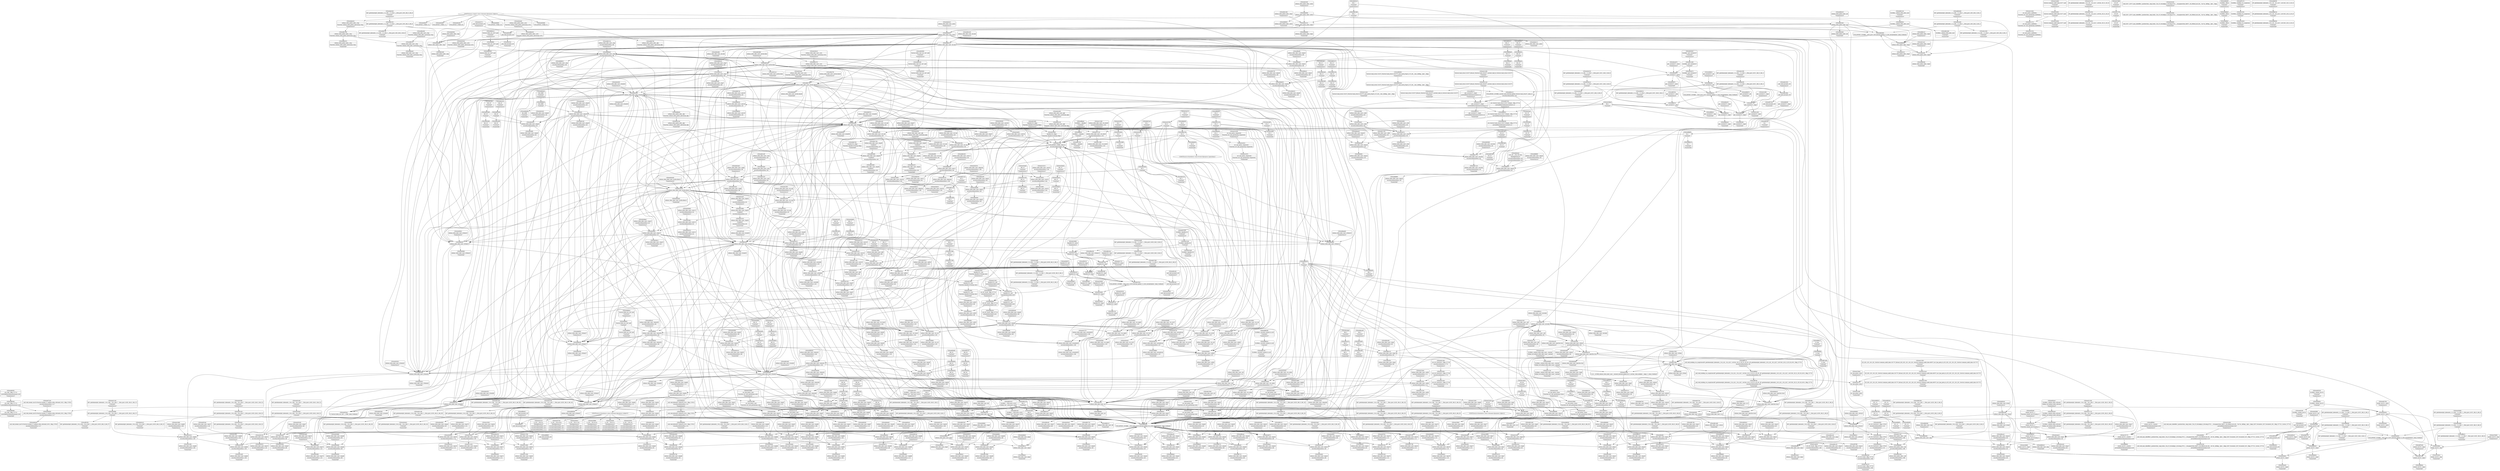 digraph {
	CE0x4db4c60 [shape=record,shape=Mrecord,label="{CE0x4db4c60|selinux_xfrm_alloc_user:_tmp31|security/selinux/xfrm.c,90|*SummSource*}"]
	CE0x4e96ba0 [shape=record,shape=Mrecord,label="{CE0x4e96ba0|i64*_getelementptr_inbounds_(_34_x_i64_,_34_x_i64_*___llvm_gcov_ctr20,_i64_0,_i64_32)|*Constant*}"]
	CE0x4de5090 [shape=record,shape=Mrecord,label="{CE0x4de5090|selinux_xfrm_alloc_user:_tmp45|security/selinux/xfrm.c,95}"]
	CE0x4dfd3f0 [shape=record,shape=Mrecord,label="{CE0x4dfd3f0|get_current227:_tmp3|*SummSource*}"]
	CE0x4de2ba0 [shape=record,shape=Mrecord,label="{CE0x4de2ba0|selinux_xfrm_alloc_user:_conv|security/selinux/xfrm.c,90}"]
	CE0x4dbc400 [shape=record,shape=Mrecord,label="{CE0x4dbc400|selinux_xfrm_alloc_user:_ctx_doi|security/selinux/xfrm.c,90}"]
	CE0x4db3b70 [shape=record,shape=Mrecord,label="{CE0x4db3b70|selinux_xfrm_policy_alloc:_ctxp|Function::selinux_xfrm_policy_alloc&Arg::ctxp::|*SummSink*}"]
	CE0x4de18b0 [shape=record,shape=Mrecord,label="{CE0x4de18b0|_call_void_mcount()_#3}"]
	CE0x4dd4580 [shape=record,shape=Mrecord,label="{CE0x4dd4580|i64_12|*Constant*|*SummSink*}"]
	CE0x4dde540 [shape=record,shape=Mrecord,label="{CE0x4dde540|selinux_xfrm_alloc_user:_call25|security/selinux/xfrm.c,98|*SummSource*}"]
	CE0x4df5520 [shape=record,shape=Mrecord,label="{CE0x4df5520|i64_26|*Constant*|*SummSource*}"]
	CE0x4dd3800 [shape=record,shape=Mrecord,label="{CE0x4dd3800|%struct.xfrm_user_sec_ctx*_null|*Constant*|*SummSink*}"]
	CE0x4e93a30 [shape=record,shape=Mrecord,label="{CE0x4e93a30|selinux_xfrm_alloc_user:_tmp70|security/selinux/xfrm.c,114|*SummSink*}"]
	CE0x4e06b10 [shape=record,shape=Mrecord,label="{CE0x4e06b10|selinux_xfrm_alloc_user:_tmp3}"]
	CE0x4e983f0 [shape=record,shape=Mrecord,label="{CE0x4e983f0|selinux_xfrm_alloc_user:_tmp76|security/selinux/xfrm.c,121}"]
	CE0x4dbeb50 [shape=record,shape=Mrecord,label="{CE0x4dbeb50|selinux_xfrm_policy_alloc:_uctx|Function::selinux_xfrm_policy_alloc&Arg::uctx::}"]
	CE0x4e41e40 [shape=record,shape=Mrecord,label="{CE0x4e41e40|selinux_xfrm_alloc_user:_tmp63|security/selinux/xfrm.c,109}"]
	CE0x4db3d90 [shape=record,shape=Mrecord,label="{CE0x4db3d90|selinux_xfrm_alloc_user:_do.end|*SummSink*}"]
	CE0x6a12fb0 [shape=record,shape=Mrecord,label="{CE0x6a12fb0|selinux_xfrm_alloc_user:_if.then}"]
	CE0x4e05a10 [shape=record,shape=Mrecord,label="{CE0x4e05a10|selinux_xfrm_alloc_user:_tmp52|security/selinux/xfrm.c,99|*SummSource*}"]
	CE0x4e243f0 [shape=record,shape=Mrecord,label="{CE0x4e243f0|_ret_i32_%retval.0,_!dbg_!27728|security/selinux/avc.c,775}"]
	CE0x4e2ba00 [shape=record,shape=Mrecord,label="{CE0x4e2ba00|i64_14|*Constant*|*SummSource*}"]
	CE0x4dc66a0 [shape=record,shape=Mrecord,label="{CE0x4dc66a0|selinux_xfrm_alloc_user:_cmp13|security/selinux/xfrm.c,91|*SummSource*}"]
	CE0x4dfa420 [shape=record,shape=Mrecord,label="{CE0x4dfa420|get_current227:_tmp1|*SummSource*}"]
	CE0x4df88c0 [shape=record,shape=Mrecord,label="{CE0x4df88c0|selinux_xfrm_alloc_user:_tmp16|security/selinux/xfrm.c,85}"]
	CE0x4e406f0 [shape=record,shape=Mrecord,label="{CE0x4e406f0|selinux_xfrm_alloc_user:_tmp60|security/selinux/xfrm.c,108|*SummSink*}"]
	CE0x4df08d0 [shape=record,shape=Mrecord,label="{CE0x4df08d0|selinux_xfrm_alloc_user:_do.body|*SummSink*}"]
	CE0x4de3310 [shape=record,shape=Mrecord,label="{CE0x4de3310|i32_1|*Constant*|*SummSink*}"]
	CE0x4db64a0 [shape=record,shape=Mrecord,label="{CE0x4db64a0|i64*_getelementptr_inbounds_(_34_x_i64_,_34_x_i64_*___llvm_gcov_ctr20,_i64_0,_i64_1)|*Constant*|*SummSink*}"]
	CE0x4dfcdd0 [shape=record,shape=Mrecord,label="{CE0x4dfcdd0|i64*_getelementptr_inbounds_(_34_x_i64_,_34_x_i64_*___llvm_gcov_ctr20,_i64_0,_i64_8)|*Constant*|*SummSource*}"]
	CE0x4dcbe90 [shape=record,shape=Mrecord,label="{CE0x4dcbe90|selinux_xfrm_policy_alloc:_uctx|Function::selinux_xfrm_policy_alloc&Arg::uctx::|*SummSource*}"]
	CE0x4dc56c0 [shape=record,shape=Mrecord,label="{CE0x4dc56c0|selinux_xfrm_alloc_user:_ctx_alg|security/selinux/xfrm.c,91|*SummSink*}"]
	CE0x4de00f0 [shape=record,shape=Mrecord,label="{CE0x4de00f0|i64_22|*Constant*}"]
	CE0x4e2bfe0 [shape=record,shape=Mrecord,label="{CE0x4e2bfe0|selinux_xfrm_alloc_user:_tmp5|security/selinux/xfrm.c,85|*SummSink*}"]
	CE0x4e36b40 [shape=record,shape=Mrecord,label="{CE0x4e36b40|selinux_xfrm_alloc_user:_ctx_sid|security/selinux/xfrm.c,107|*SummSink*}"]
	CE0x4e29780 [shape=record,shape=Mrecord,label="{CE0x4e29780|selinux_xfrm_alloc_user:_tobool1|security/selinux/xfrm.c,85}"]
	CE0x4dde150 [shape=record,shape=Mrecord,label="{CE0x4dde150|atomic_inc221:_bb|*SummSink*}"]
	CE0x4db1160 [shape=record,shape=Mrecord,label="{CE0x4db1160|selinux_xfrm_policy_alloc:_ctxp|Function::selinux_xfrm_policy_alloc&Arg::ctxp::}"]
	CE0x4dce4d0 [shape=record,shape=Mrecord,label="{CE0x4dce4d0|selinux_xfrm_alloc_user:_gfp|Function::selinux_xfrm_alloc_user&Arg::gfp::|*SummSource*}"]
	CE0x4e290c0 [shape=record,shape=Mrecord,label="{CE0x4e290c0|atomic_inc221:_tmp|*SummSink*}"]
	CE0x4e23f30 [shape=record,shape=Mrecord,label="{CE0x4e23f30|%struct.common_audit_data.1017*_null|*Constant*}"]
	CE0x4dbd590 [shape=record,shape=Mrecord,label="{CE0x4dbd590|i64*_getelementptr_inbounds_(_34_x_i64_,_34_x_i64_*___llvm_gcov_ctr20,_i64_0,_i64_6)|*Constant*|*SummSink*}"]
	CE0x4dc3160 [shape=record,shape=Mrecord,label="{CE0x4dc3160|GLOBAL:_kmalloc222|*Constant*}"]
	CE0x4dd4440 [shape=record,shape=Mrecord,label="{CE0x4dd4440|i64_12|*Constant*}"]
	CE0x4ddc140 [shape=record,shape=Mrecord,label="{CE0x4ddc140|i64*_getelementptr_inbounds_(_2_x_i64_,_2_x_i64_*___llvm_gcov_ctr26,_i64_0,_i64_1)|*Constant*|*SummSink*}"]
	CE0x4e2dfb0 [shape=record,shape=Mrecord,label="{CE0x4e2dfb0|selinux_xfrm_alloc_user:_tmp7|security/selinux/xfrm.c,85|*SummSource*}"]
	CE0x4e20120 [shape=record,shape=Mrecord,label="{CE0x4e20120|4:_i32,_:_CR_0,4_|*MultipleSource*|security/selinux/xfrm.c,85|security/selinux/xfrm.c,85|security/selinux/xfrm.c,111}"]
	CE0x4de7790 [shape=record,shape=Mrecord,label="{CE0x4de7790|selinux_xfrm_alloc_user:_if.then47}"]
	CE0x4dbdce0 [shape=record,shape=Mrecord,label="{CE0x4dbdce0|get_current227:_tmp1|*SummSink*}"]
	CE0x4e05440 [shape=record,shape=Mrecord,label="{CE0x4e05440|selinux_xfrm_alloc_user:_tmp51|security/selinux/xfrm.c,99|*SummSource*}"]
	CE0x4e20e30 [shape=record,shape=Mrecord,label="{CE0x4e20e30|selinux_xfrm_alloc_user:_ctx_sid44|security/selinux/xfrm.c,111|*SummSource*}"]
	CE0x4df2ca0 [shape=record,shape=Mrecord,label="{CE0x4df2ca0|selinux_xfrm_alloc_user:_bb}"]
	CE0x4df58d0 [shape=record,shape=Mrecord,label="{CE0x4df58d0|i64_25|*Constant*|*SummSource*}"]
	CE0x4dc47e0 [shape=record,shape=Mrecord,label="{CE0x4dc47e0|i64*_getelementptr_inbounds_(_34_x_i64_,_34_x_i64_*___llvm_gcov_ctr20,_i64_0,_i64_1)|*Constant*|*SummSource*}"]
	CE0x4db6760 [shape=record,shape=Mrecord,label="{CE0x4db6760|selinux_xfrm_policy_alloc:_gfp|Function::selinux_xfrm_policy_alloc&Arg::gfp::|*SummSource*}"]
	CE0x4dc4720 [shape=record,shape=Mrecord,label="{CE0x4dc4720|i64*_getelementptr_inbounds_(_34_x_i64_,_34_x_i64_*___llvm_gcov_ctr20,_i64_0,_i64_1)|*Constant*}"]
	CE0x4db51c0 [shape=record,shape=Mrecord,label="{CE0x4db51c0|selinux_xfrm_alloc_user:_tmp32|security/selinux/xfrm.c,90|*SummSource*}"]
	CE0x4e12120 [shape=record,shape=Mrecord,label="{CE0x4e12120|selinux_xfrm_alloc_user:_ctx_doi29|security/selinux/xfrm.c,102}"]
	CE0x4e2e700 [shape=record,shape=Mrecord,label="{CE0x4e2e700|i8*_getelementptr_inbounds_(_24_x_i8_,_24_x_i8_*_.str244,_i32_0,_i32_0)|*Constant*}"]
	CE0x4e94230 [shape=record,shape=Mrecord,label="{CE0x4e94230|selinux_xfrm_alloc_user:_tmp71|security/selinux/xfrm.c,114|*SummSource*}"]
	CE0x4e3af50 [shape=record,shape=Mrecord,label="{CE0x4e3af50|selinux_xfrm_alloc_user:_conv34|security/selinux/xfrm.c,105}"]
	CE0x482a910 [shape=record,shape=Mrecord,label="{CE0x482a910|selinux_xfrm_alloc_user:_tmp11|security/selinux/xfrm.c,85|*SummSink*}"]
	CE0x6a12ed0 [shape=record,shape=Mrecord,label="{CE0x6a12ed0|selinux_xfrm_alloc_user:_if.end43|*SummSink*}"]
	CE0x4dbbd50 [shape=record,shape=Mrecord,label="{CE0x4dbbd50|i32_3|*Constant*|*SummSource*}"]
	CE0x4e349b0 [shape=record,shape=Mrecord,label="{CE0x4e349b0|selinux_xfrm_alloc_user:_ctx_sid|security/selinux/xfrm.c,107|*SummSource*}"]
	CE0x4df5940 [shape=record,shape=Mrecord,label="{CE0x4df5940|i64_25|*Constant*|*SummSink*}"]
	CE0x4e10050 [shape=record,shape=Mrecord,label="{CE0x4e10050|selinux_xfrm_alloc_user:_conv31|security/selinux/xfrm.c,104}"]
	CE0x4dc07e0 [shape=record,shape=Mrecord,label="{CE0x4dc07e0|i64*_getelementptr_inbounds_(_34_x_i64_,_34_x_i64_*___llvm_gcov_ctr20,_i64_0,_i64_6)|*Constant*|*SummSource*}"]
	CE0x4e37790 [shape=record,shape=Mrecord,label="{CE0x4e37790|selinux_xfrm_alloc_user:_tmp66|security/selinux/xfrm.c,113}"]
	CE0x4df8a10 [shape=record,shape=Mrecord,label="{CE0x4df8a10|selinux_xfrm_alloc_user:_tmp16|security/selinux/xfrm.c,85|*SummSource*}"]
	CE0x4e2bba0 [shape=record,shape=Mrecord,label="{CE0x4e2bba0|i64_14|*Constant*|*SummSink*}"]
	CE0x4dc8750 [shape=record,shape=Mrecord,label="{CE0x4dc8750|selinux_xfrm_alloc_user:_add24|security/selinux/xfrm.c,98}"]
	CE0x4e948c0 [shape=record,shape=Mrecord,label="{CE0x4e948c0|COLLAPSED:_CMRE_2,4_}"]
	CE0x4e23090 [shape=record,shape=Mrecord,label="{CE0x4e23090|avc_has_perm:_ssid|Function::avc_has_perm&Arg::ssid::|*SummSource*}"]
	CE0x4e91dc0 [shape=record,shape=Mrecord,label="{CE0x4e91dc0|i64*_getelementptr_inbounds_(_34_x_i64_,_34_x_i64_*___llvm_gcov_ctr20,_i64_0,_i64_31)|*Constant*|*SummSink*}"]
	CE0x4dc3b60 [shape=record,shape=Mrecord,label="{CE0x4dc3b60|kmalloc222:_size|Function::kmalloc222&Arg::size::|*SummSink*}"]
	CE0x4e95ac0 [shape=record,shape=Mrecord,label="{CE0x4e95ac0|GLOBAL:_selinux_xfrm_refcount|Global_var:selinux_xfrm_refcount|*SummSource*}"]
	CE0x4dc14d0 [shape=record,shape=Mrecord,label="{CE0x4dc14d0|GLOBAL:_get_current227|*Constant*}"]
	CE0x4e9ad40 [shape=record,shape=Mrecord,label="{CE0x4e9ad40|selinux_xfrm_alloc_user:_tmp78|security/selinux/xfrm.c,123|*SummSource*}"]
	CE0x4dffc80 [shape=record,shape=Mrecord,label="{CE0x4dffc80|GLOBAL:___kmalloc|*Constant*}"]
	CE0x4e962f0 [shape=record,shape=Mrecord,label="{CE0x4e962f0|_ret_void,_!dbg_!27715|./arch/x86/include/asm/atomic.h,94|*SummSource*}"]
	CE0x4ddd5e0 [shape=record,shape=Mrecord,label="{CE0x4ddd5e0|selinux_xfrm_alloc_user:_conv18|security/selinux/xfrm.c,95}"]
	CE0x4e3be90 [shape=record,shape=Mrecord,label="{CE0x4e3be90|selinux_xfrm_alloc_user:_ctx_str37|security/selinux/xfrm.c,106|*SummSource*}"]
	CE0x4dc39b0 [shape=record,shape=Mrecord,label="{CE0x4dc39b0|kmalloc222:_size|Function::kmalloc222&Arg::size::}"]
	CE0x4e95a50 [shape=record,shape=Mrecord,label="{CE0x4e95a50|GLOBAL:_selinux_xfrm_refcount|Global_var:selinux_xfrm_refcount}"]
	CE0x4e3cc40 [shape=record,shape=Mrecord,label="{CE0x4e3cc40|selinux_xfrm_alloc_user:_ctx_str39|security/selinux/xfrm.c,107}"]
	CE0x4de6b70 [shape=record,shape=Mrecord,label="{CE0x4de6b70|selinux_xfrm_alloc_user:_tmp38|security/selinux/xfrm.c,89|*SummSink*}"]
	CE0x4e99010 [shape=record,shape=Mrecord,label="{CE0x4e99010|i64*_getelementptr_inbounds_(_34_x_i64_,_34_x_i64_*___llvm_gcov_ctr20,_i64_0,_i64_33)|*Constant*|*SummSink*}"]
	CE0x4e37970 [shape=record,shape=Mrecord,label="{CE0x4e37970|selinux_xfrm_alloc_user:_tmp66|security/selinux/xfrm.c,113|*SummSink*}"]
	CE0x4de5b20 [shape=record,shape=Mrecord,label="{CE0x4de5b20|i64_17|*Constant*|*SummSink*}"]
	CE0x4e10d00 [shape=record,shape=Mrecord,label="{CE0x4e10d00|selinux_xfrm_alloc_user:_conv34|security/selinux/xfrm.c,105}"]
	CE0x4dc8930 [shape=record,shape=Mrecord,label="{CE0x4dc8930|selinux_xfrm_alloc_user:_add24|security/selinux/xfrm.c,98|*SummSink*}"]
	CE0x4dd1c50 [shape=record,shape=Mrecord,label="{CE0x4dd1c50|i64_0|*Constant*}"]
	CE0x4e96930 [shape=record,shape=Mrecord,label="{CE0x4e96930|i64*_getelementptr_inbounds_(_34_x_i64_,_34_x_i64_*___llvm_gcov_ctr20,_i64_0,_i64_32)|*Constant*|*SummSink*}"]
	CE0x4dff6a0 [shape=record,shape=Mrecord,label="{CE0x4dff6a0|_call_void_lockdep_rcu_suspicious(i8*_getelementptr_inbounds_(_24_x_i8_,_24_x_i8_*_.str244,_i32_0,_i32_0),_i32_85,_i8*_getelementptr_inbounds_(_45_x_i8_,_45_x_i8_*_.str1245,_i32_0,_i32_0))_#10,_!dbg_!27731|security/selinux/xfrm.c,85}"]
	CE0x4dfa010 [shape=record,shape=Mrecord,label="{CE0x4dfa010|COLLAPSED:_GCMRE___llvm_gcov_ctr21_internal_global_2_x_i64_zeroinitializer:_elem_0:default:}"]
	CE0x4dc0720 [shape=record,shape=Mrecord,label="{CE0x4dc0720|i64*_getelementptr_inbounds_(_34_x_i64_,_34_x_i64_*___llvm_gcov_ctr20,_i64_0,_i64_6)|*Constant*}"]
	CE0x4dcfdd0 [shape=record,shape=Mrecord,label="{CE0x4dcfdd0|i64_0|*Constant*|*SummSource*}"]
	CE0x4de44c0 [shape=record,shape=Mrecord,label="{CE0x4de44c0|selinux_xfrm_alloc_user:_tmp43|security/selinux/xfrm.c,95}"]
	CE0x4e9b6c0 [shape=record,shape=Mrecord,label="{CE0x4e9b6c0|get_current227:_bb|*SummSource*}"]
	CE0x4db8740 [shape=record,shape=Mrecord,label="{CE0x4db8740|selinux_xfrm_alloc_user:_cmp|security/selinux/xfrm.c,89|*SummSource*}"]
	CE0x4dbb7b0 [shape=record,shape=Mrecord,label="{CE0x4dbb7b0|selinux_xfrm_alloc_user:_tmp10|security/selinux/xfrm.c,85|*SummSource*}"]
	CE0x4dd42a0 [shape=record,shape=Mrecord,label="{CE0x4dd42a0|i64_13|*Constant*|*SummSink*}"]
	CE0x4e944b0 [shape=record,shape=Mrecord,label="{CE0x4e944b0|COLLAPSED:_CMRE_1,2_}"]
	CE0x4df78f0 [shape=record,shape=Mrecord,label="{CE0x4df78f0|selinux_xfrm_alloc_user:_tmp15|security/selinux/xfrm.c,85|*SummSink*}"]
	CE0x4e38b80 [shape=record,shape=Mrecord,label="{CE0x4e38b80|selinux_xfrm_alloc_user:_ctx_str|security/selinux/xfrm.c,105|*SummSink*}"]
	CE0x4dcb610 [shape=record,shape=Mrecord,label="{CE0x4dcb610|_ret_i32_%retval.0,_!dbg_!27815|security/selinux/xfrm.c,123|*SummSink*}"]
	CE0x4e38180 [shape=record,shape=Mrecord,label="{CE0x4e38180|selinux_xfrm_alloc_user:_tmp34|security/selinux/xfrm.c,90|*SummSource*}"]
	CE0x4e99ab0 [shape=record,shape=Mrecord,label="{CE0x4e99ab0|selinux_xfrm_alloc_user:_retval.0|*SummSource*}"]
	CE0x4e9b870 [shape=record,shape=Mrecord,label="{CE0x4e9b870|get_current227:_bb|*SummSink*}"]
	CE0x4dd8d70 [shape=record,shape=Mrecord,label="{CE0x4dd8d70|selinux_xfrm_alloc_user:_tmp14|security/selinux/xfrm.c,85|*SummSource*}"]
	CE0x4e2c3d0 [shape=record,shape=Mrecord,label="{CE0x4e2c3d0|%struct.task_struct.1015**_bitcast_(%struct.task_struct**_current_task_to_%struct.task_struct.1015**)|*Constant*|*SummSource*}"]
	CE0x4df99e0 [shape=record,shape=Mrecord,label="{CE0x4df99e0|selinux_xfrm_alloc_user:_tmp3|*SummSink*}"]
	CE0x4e37860 [shape=record,shape=Mrecord,label="{CE0x4e37860|selinux_xfrm_alloc_user:_tmp66|security/selinux/xfrm.c,113|*SummSource*}"]
	CE0x4e37e10 [shape=record,shape=Mrecord,label="{CE0x4e37e10|selinux_xfrm_alloc_user:_tmp67|security/selinux/xfrm.c,113|*SummSource*}"]
	CE0x4dbd6c0 [shape=record,shape=Mrecord,label="{CE0x4dbd6c0|selinux_xfrm_alloc_user:_tmp9|security/selinux/xfrm.c,85|*SummSink*}"]
	CE0x4dfa9c0 [shape=record,shape=Mrecord,label="{CE0x4dfa9c0|selinux_xfrm_alloc_user:_tmp27|security/selinux/xfrm.c,89}"]
	CE0x4df8460 [shape=record,shape=Mrecord,label="{CE0x4df8460|i64*_getelementptr_inbounds_(_2_x_i64_,_2_x_i64_*___llvm_gcov_ctr22,_i64_0,_i64_1)|*Constant*}"]
	CE0x4e29990 [shape=record,shape=Mrecord,label="{CE0x4e29990|atomic_inc221:_tmp3|*SummSource*}"]
	"CONST[source:0(mediator),value:2(dynamic)][purpose:{object}]"
	CE0x4dff780 [shape=record,shape=Mrecord,label="{CE0x4dff780|_call_void_lockdep_rcu_suspicious(i8*_getelementptr_inbounds_(_24_x_i8_,_24_x_i8_*_.str244,_i32_0,_i32_0),_i32_85,_i8*_getelementptr_inbounds_(_45_x_i8_,_45_x_i8_*_.str1245,_i32_0,_i32_0))_#10,_!dbg_!27731|security/selinux/xfrm.c,85|*SummSink*}"]
	CE0x4e40450 [shape=record,shape=Mrecord,label="{CE0x4e40450|selinux_xfrm_alloc_user:_tmp60|security/selinux/xfrm.c,108}"]
	CE0x4e0f380 [shape=record,shape=Mrecord,label="{CE0x4e0f380|selinux_xfrm_alloc_user:_ctx_alg30|security/selinux/xfrm.c,103|*SummSink*}"]
	CE0x4de7650 [shape=record,shape=Mrecord,label="{CE0x4de7650|kmalloc222:_tmp}"]
	CE0x4ddf280 [shape=record,shape=Mrecord,label="{CE0x4ddf280|selinux_xfrm_alloc_user:_tmp49|security/selinux/xfrm.c,98|*SummSource*}"]
	CE0x4dbed40 [shape=record,shape=Mrecord,label="{CE0x4dbed40|selinux_xfrm_alloc_user:_ctxp|Function::selinux_xfrm_alloc_user&Arg::ctxp::|*SummSource*}"]
	CE0x4e23350 [shape=record,shape=Mrecord,label="{CE0x4e23350|avc_has_perm:_tsid|Function::avc_has_perm&Arg::tsid::}"]
	CE0x4e03830 [shape=record,shape=Mrecord,label="{CE0x4e03830|selinux_xfrm_alloc_user:_tmp48|security/selinux/xfrm.c,96|*SummSink*}"]
	CE0x4e00be0 [shape=record,shape=Mrecord,label="{CE0x4e00be0|kmalloc222:_bb|*SummSink*}"]
	CE0x4dbc640 [shape=record,shape=Mrecord,label="{CE0x4dbc640|_ret_i32_%call,_!dbg_!27715|security/selinux/xfrm.c,289}"]
	CE0x4dabe50 [shape=record,shape=Mrecord,label="{CE0x4dabe50|selinux_xfrm_policy_alloc:_ctxp|Function::selinux_xfrm_policy_alloc&Arg::ctxp::|*SummSource*}"]
	CE0x4e3ac80 [shape=record,shape=Mrecord,label="{CE0x4e3ac80|i32_1|*Constant*}"]
	CE0x4e317f0 [shape=record,shape=Mrecord,label="{CE0x4e317f0|i32_85|*Constant*}"]
	CE0x4e11030 [shape=record,shape=Mrecord,label="{CE0x4e11030|selinux_xfrm_alloc_user:_tmp54|security/selinux/xfrm.c,100|*SummSink*}"]
	CE0x4dbc560 [shape=record,shape=Mrecord,label="{CE0x4dbc560|selinux_xfrm_alloc_user:_tobool1|security/selinux/xfrm.c,85|*SummSource*}"]
	CE0x4dfeaf0 [shape=record,shape=Mrecord,label="{CE0x4dfeaf0|selinux_xfrm_alloc_user:_tmp22|security/selinux/xfrm.c,89|*SummSource*}"]
	CE0x4e99990 [shape=record,shape=Mrecord,label="{CE0x4e99990|selinux_xfrm_alloc_user:_retval.0}"]
	CE0x4df6d00 [shape=record,shape=Mrecord,label="{CE0x4df6d00|%struct.task_struct.1015*_(%struct.task_struct.1015**)*_asm_movq_%gs:$_1:P_,$0_,_r,im,_dirflag_,_fpsr_,_flags_|*SummSource*}"]
	CE0x4dd9110 [shape=record,shape=Mrecord,label="{CE0x4dd9110|i64*_getelementptr_inbounds_(_34_x_i64_,_34_x_i64_*___llvm_gcov_ctr20,_i64_0,_i64_18)|*Constant*}"]
	CE0x4e79770 [shape=record,shape=Mrecord,label="{CE0x4e79770|atomic_inc221:_counter|./arch/x86/include/asm/atomic.h,93}"]
	CE0x4de70b0 [shape=record,shape=Mrecord,label="{CE0x4de70b0|selinux_xfrm_alloc_user:_tmp39|security/selinux/xfrm.c,89|*SummSink*}"]
	CE0x4db3140 [shape=record,shape=Mrecord,label="{CE0x4db3140|GLOBAL:_selinux_xfrm_alloc_user|*Constant*|*SummSource*}"]
	CE0x4dd4e40 [shape=record,shape=Mrecord,label="{CE0x4dd4e40|selinux_xfrm_alloc_user:_tmp19|security/selinux/xfrm.c,85|*SummSource*}"]
	CE0x4de3e80 [shape=record,shape=Mrecord,label="{CE0x4de3e80|i64_19|*Constant*}"]
	CE0x4e2e240 [shape=record,shape=Mrecord,label="{CE0x4e2e240|_call_void_asm_sideeffect_.pushsection_.smp_locks,_22a_22_0A.balign_4_0A.long_671f_-_._0A.popsection_0A671:_0A_09lock_incl_$0_,_*m,*m,_dirflag_,_fpsr_,_flags_(i32*_%counter,_i32*_%counter)_#3,_!dbg_!27713,_!srcloc_!27714|./arch/x86/include/asm/atomic.h,92|*SummSink*}"]
	CE0x4debf50 [shape=record,shape=Mrecord,label="{CE0x4debf50|selinux_xfrm_alloc_user:_if.then27|*SummSource*}"]
	CE0x4dbe8b0 [shape=record,shape=Mrecord,label="{CE0x4dbe8b0|selinux_xfrm_alloc_user:_lor.lhs.false8|*SummSink*}"]
	CE0x4de45e0 [shape=record,shape=Mrecord,label="{CE0x4de45e0|selinux_xfrm_alloc_user:_tmp43|security/selinux/xfrm.c,95|*SummSource*}"]
	CE0x4e99820 [shape=record,shape=Mrecord,label="{CE0x4e99820|i32_-12|*Constant*|*SummSource*}"]
	CE0x4de3860 [shape=record,shape=Mrecord,label="{CE0x4de3860|atomic_inc221:_bb}"]
	CE0x4dc6810 [shape=record,shape=Mrecord,label="{CE0x4dc6810|selinux_xfrm_alloc_user:_cmp13|security/selinux/xfrm.c,91|*SummSink*}"]
	CE0x4e10fc0 [shape=record,shape=Mrecord,label="{CE0x4e10fc0|selinux_xfrm_alloc_user:_tmp54|security/selinux/xfrm.c,100|*SummSource*}"]
	CE0x4dfa0b0 [shape=record,shape=Mrecord,label="{CE0x4dfa0b0|selinux_xfrm_alloc_user:_err|*SummSink*}"]
	CE0x4dd9ba0 [shape=record,shape=Mrecord,label="{CE0x4dd9ba0|selinux_xfrm_alloc_user:_tmp40|security/selinux/xfrm.c,92|*SummSink*}"]
	CE0x4e3ffa0 [shape=record,shape=Mrecord,label="{CE0x4e3ffa0|selinux_xfrm_alloc_user:_tmp59|security/selinux/xfrm.c,108|*SummSource*}"]
	CE0x4e2ee70 [shape=record,shape=Mrecord,label="{CE0x4e2ee70|i32_0|*Constant*|*SummSource*}"]
	CE0x4dff4b0 [shape=record,shape=Mrecord,label="{CE0x4dff4b0|atomic_inc221:_counter|./arch/x86/include/asm/atomic.h,93|*SummSource*}"]
	CE0x4dc8c40 [shape=record,shape=Mrecord,label="{CE0x4dc8c40|selinux_xfrm_alloc_user:_call25|security/selinux/xfrm.c,98}"]
	CE0x4e96490 [shape=record,shape=Mrecord,label="{CE0x4e96490|_ret_void,_!dbg_!27715|./arch/x86/include/asm/atomic.h,94|*SummSink*}"]
	CE0x4dce210 [shape=record,shape=Mrecord,label="{CE0x4dce210|selinux_xfrm_policy_alloc:_tmp1}"]
	CE0x4dbeae0 [shape=record,shape=Mrecord,label="{CE0x4dbeae0|selinux_xfrm_alloc_user:_ctxp|Function::selinux_xfrm_alloc_user&Arg::ctxp::|*SummSink*}"]
	CE0x4e00a50 [shape=record,shape=Mrecord,label="{CE0x4e00a50|%struct.task_struct.1015**_bitcast_(%struct.task_struct**_current_task_to_%struct.task_struct.1015**)|*Constant*|*SummSink*}"]
	CE0x4dcee10 [shape=record,shape=Mrecord,label="{CE0x4dcee10|i64_3|*Constant*}"]
	CE0x4e41100 [shape=record,shape=Mrecord,label="{CE0x4e41100|i64*_getelementptr_inbounds_(_34_x_i64_,_34_x_i64_*___llvm_gcov_ctr20,_i64_0,_i64_27)|*Constant*|*SummSource*}"]
	CE0x4e2b8c0 [shape=record,shape=Mrecord,label="{CE0x4e2b8c0|selinux_xfrm_alloc_user:_call4|security/selinux/xfrm.c,85}"]
	CE0x4e9ab40 [shape=record,shape=Mrecord,label="{CE0x4e9ab40|i64*_getelementptr_inbounds_(_2_x_i64_,_2_x_i64_*___llvm_gcov_ctr21,_i64_0,_i64_0)|*Constant*|*SummSink*}"]
	CE0x4db9b30 [shape=record,shape=Mrecord,label="{CE0x4db9b30|selinux_xfrm_alloc_user:_bb|*SummSource*}"]
	CE0x4de10f0 [shape=record,shape=Mrecord,label="{CE0x4de10f0|i64*_getelementptr_inbounds_(_2_x_i64_,_2_x_i64_*___llvm_gcov_ctr21,_i64_0,_i64_1)|*Constant*|*SummSource*}"]
	CE0x4dfe5c0 [shape=record,shape=Mrecord,label="{CE0x4dfe5c0|i64_11|*Constant*|*SummSource*}"]
	CE0x4dd2800 [shape=record,shape=Mrecord,label="{CE0x4dd2800|COLLAPSED:_GCMRE___llvm_gcov_ctr6_internal_global_2_x_i64_zeroinitializer:_elem_0:default:}"]
	CE0x4e3c270 [shape=record,shape=Mrecord,label="{CE0x4e3c270|selinux_xfrm_alloc_user:_arrayidx38|security/selinux/xfrm.c,106|*SummSource*}"]
	CE0x4e3a740 [shape=record,shape=Mrecord,label="{CE0x4e3a740|selinux_xfrm_alloc_user:_tmp57|security/selinux/xfrm.c,105}"]
	CE0x4dd50d0 [shape=record,shape=Mrecord,label="{CE0x4dd50d0|i32_22|*Constant*}"]
	CE0x4db8d20 [shape=record,shape=Mrecord,label="{CE0x4db8d20|selinux_xfrm_policy_alloc:_tmp2}"]
	CE0x4e37ce0 [shape=record,shape=Mrecord,label="{CE0x4e37ce0|selinux_xfrm_alloc_user:_tmp67|security/selinux/xfrm.c,113}"]
	CE0x4dcdf70 [shape=record,shape=Mrecord,label="{CE0x4dcdf70|get_current227:_entry|*SummSink*}"]
	CE0x4e90730 [shape=record,shape=Mrecord,label="{CE0x4e90730|selinux_xfrm_alloc_user:_tmp68|security/selinux/xfrm.c,113|*SummSource*}"]
	CE0x4dd8de0 [shape=record,shape=Mrecord,label="{CE0x4dd8de0|selinux_xfrm_policy_alloc:_gfp|Function::selinux_xfrm_policy_alloc&Arg::gfp::}"]
	CE0x4e027b0 [shape=record,shape=Mrecord,label="{CE0x4e027b0|selinux_xfrm_alloc_user:_tmp46|security/selinux/xfrm.c,95|*SummSink*}"]
	CE0x4dd3cc0 [shape=record,shape=Mrecord,label="{CE0x4dd3cc0|selinux_xfrm_alloc_user:_cmp7|security/selinux/xfrm.c,89}"]
	CE0x4de2660 [shape=record,shape=Mrecord,label="{CE0x4de2660|selinux_xfrm_alloc_user:_tmp30|*LoadInst*|security/selinux/xfrm.c,90}"]
	CE0x4e3c800 [shape=record,shape=Mrecord,label="{CE0x4e3c800|i8_0|*Constant*|*SummSource*}"]
	CE0x4db2fe0 [shape=record,shape=Mrecord,label="{CE0x4db2fe0|selinux_xfrm_alloc_user:_err}"]
	CE0x4dbf870 [shape=record,shape=Mrecord,label="{CE0x4dbf870|selinux_xfrm_alloc_user:_tmp20|security/selinux/xfrm.c,85}"]
	CE0x4dfcd60 [shape=record,shape=Mrecord,label="{CE0x4dfcd60|i64*_getelementptr_inbounds_(_34_x_i64_,_34_x_i64_*___llvm_gcov_ctr20,_i64_0,_i64_8)|*Constant*}"]
	CE0x4db8580 [shape=record,shape=Mrecord,label="{CE0x4db8580|%struct.xfrm_sec_ctx**_null|*Constant*|*SummSink*}"]
	CE0x4e39ff0 [shape=record,shape=Mrecord,label="{CE0x4e39ff0|selinux_xfrm_alloc_user:_tmp56|security/selinux/xfrm.c,105|*SummSink*}"]
	CE0x4dcad70 [shape=record,shape=Mrecord,label="{CE0x4dcad70|get_current227:_entry|*SummSource*}"]
	CE0x4e3fb00 [shape=record,shape=Mrecord,label="{CE0x4e3fb00|selinux_xfrm_alloc_user:_tmp58|security/selinux/xfrm.c,108|*SummSink*}"]
	CE0x4e9a540 [shape=record,shape=Mrecord,label="{CE0x4e9a540|selinux_xfrm_alloc_user:_tmp77|security/selinux/xfrm.c,123|*SummSource*}"]
	CE0x4e20960 [shape=record,shape=Mrecord,label="{CE0x4e20960|4:_i32,_:_CR_20,24_|*MultipleSource*|security/selinux/xfrm.c,85|security/selinux/xfrm.c,85|security/selinux/xfrm.c,111}"]
	CE0x4e3d500 [shape=record,shape=Mrecord,label="{CE0x4e3d500|selinux_xfrm_alloc_user:_tobool41|security/selinux/xfrm.c,108|*SummSink*}"]
	CE0x4e36e00 [shape=record,shape=Mrecord,label="{CE0x4e36e00|selinux_xfrm_alloc_user:_call40|security/selinux/xfrm.c,107}"]
	CE0x4e3c640 [shape=record,shape=Mrecord,label="{CE0x4e3c640|i8_0|*Constant*}"]
	CE0x4dd3e20 [shape=record,shape=Mrecord,label="{CE0x4dd3e20|selinux_xfrm_alloc_user:_cmp7|security/selinux/xfrm.c,89|*SummSource*}"]
	CE0x4e2e850 [shape=record,shape=Mrecord,label="{CE0x4e2e850|i8*_getelementptr_inbounds_(_24_x_i8_,_24_x_i8_*_.str244,_i32_0,_i32_0)|*Constant*|*SummSink*}"]
	CE0x4dbe7f0 [shape=record,shape=Mrecord,label="{CE0x4dbe7f0|selinux_xfrm_alloc_user:_lor.lhs.false8|*SummSource*}"]
	CE0x4dd84d0 [shape=record,shape=Mrecord,label="{CE0x4dd84d0|selinux_xfrm_alloc_user:_if.end43}"]
	CE0x4e04a10 [shape=record,shape=Mrecord,label="{CE0x4e04a10|i64_22|*Constant*|*SummSink*}"]
	CE0x4e23b90 [shape=record,shape=Mrecord,label="{CE0x4e23b90|avc_has_perm:_tclass|Function::avc_has_perm&Arg::tclass::}"]
	CE0x4dc5c50 [shape=record,shape=Mrecord,label="{CE0x4dc5c50|selinux_xfrm_alloc_user:_tmp35|*LoadInst*|security/selinux/xfrm.c,91|*SummSink*}"]
	CE0x4e23c00 [shape=record,shape=Mrecord,label="{CE0x4e23c00|avc_has_perm:_tclass|Function::avc_has_perm&Arg::tclass::|*SummSource*}"]
	CE0x4e069b0 [shape=record,shape=Mrecord,label="{CE0x4e069b0|selinux_xfrm_alloc_user:_tmp2|*SummSource*}"]
	CE0x4dfd680 [shape=record,shape=Mrecord,label="{CE0x4dfd680|selinux_xfrm_alloc_user:_tobool1|security/selinux/xfrm.c,85|*SummSink*}"]
	CE0x4e2b3d0 [shape=record,shape=Mrecord,label="{CE0x4e2b3d0|kmalloc222:_tmp2|*SummSource*}"]
	CE0x4df7c20 [shape=record,shape=Mrecord,label="{CE0x4df7c20|i64*_getelementptr_inbounds_(_2_x_i64_,_2_x_i64_*___llvm_gcov_ctr22,_i64_0,_i64_1)|*Constant*|*SummSink*}"]
	CE0x4db2380 [shape=record,shape=Mrecord,label="{CE0x4db2380|i64_1|*Constant*}"]
	CE0x4de28d0 [shape=record,shape=Mrecord,label="{CE0x4de28d0|selinux_xfrm_alloc_user:_tmp30|*LoadInst*|security/selinux/xfrm.c,90|*SummSink*}"]
	CE0x4e3b250 [shape=record,shape=Mrecord,label="{CE0x4e3b250|selinux_xfrm_alloc_user:_idxprom|security/selinux/xfrm.c,106|*SummSource*}"]
	CE0x4db1940 [shape=record,shape=Mrecord,label="{CE0x4db1940|selinux_xfrm_policy_alloc:_call|security/selinux/xfrm.c,289|*SummSink*}"]
	CE0x4dbfc10 [shape=record,shape=Mrecord,label="{CE0x4dbfc10|selinux_xfrm_alloc_user:_tmp21|security/selinux/xfrm.c,85|*SummSource*}"]
	CE0x4dbabd0 [shape=record,shape=Mrecord,label="{CE0x4dbabd0|selinux_xfrm_alloc_user:_if.then15|*SummSource*}"]
	CE0x4e01440 [shape=record,shape=Mrecord,label="{CE0x4e01440|_ret_i32_%retval.0,_!dbg_!27728|security/selinux/avc.c,775|*SummSink*}"]
	CE0x4dcde70 [shape=record,shape=Mrecord,label="{CE0x4dcde70|GLOBAL:_get_current227|*Constant*|*SummSink*}"]
	CE0x4db6c90 [shape=record,shape=Mrecord,label="{CE0x4db6c90|_ret_%struct.task_struct.1015*_%tmp4,_!dbg_!27714|./arch/x86/include/asm/current.h,14|*SummSink*}"]
	CE0x4e24460 [shape=record,shape=Mrecord,label="{CE0x4e24460|%struct.common_audit_data.1017*_null|*Constant*|*SummSource*}"]
	CE0x4de3690 [shape=record,shape=Mrecord,label="{CE0x4de3690|i64*_getelementptr_inbounds_(_2_x_i64_,_2_x_i64_*___llvm_gcov_ctr22,_i64_0,_i64_0)|*Constant*}"]
	CE0x4dce970 [shape=record,shape=Mrecord,label="{CE0x4dce970|selinux_xfrm_alloc_user:_cred|security/selinux/xfrm.c,85}"]
	CE0x4dbb6f0 [shape=record,shape=Mrecord,label="{CE0x4dbb6f0|selinux_xfrm_alloc_user:_tmp10|security/selinux/xfrm.c,85}"]
	CE0x4e42960 [shape=record,shape=Mrecord,label="{CE0x4e42960|selinux_xfrm_alloc_user:_sid|security/selinux/xfrm.c,111}"]
	CE0x4e2e5b0 [shape=record,shape=Mrecord,label="{CE0x4e2e5b0|void_(i32*,_i32*)*_asm_sideeffect_.pushsection_.smp_locks,_22a_22_0A.balign_4_0A.long_671f_-_._0A.popsection_0A671:_0A_09lock_incl_$0_,_*m,*m,_dirflag_,_fpsr_,_flags_}"]
	CE0x4ddf9c0 [shape=record,shape=Mrecord,label="{CE0x4ddf9c0|%struct.xfrm_sec_ctx*_null|*Constant*|*SummSink*}"]
	CE0x4dcf270 [shape=record,shape=Mrecord,label="{CE0x4dcf270|_call_void_mcount()_#3|*SummSource*}"]
	CE0x4dc9f30 [shape=record,shape=Mrecord,label="{CE0x4dc9f30|selinux_xfrm_alloc_user:_tmp25|security/selinux/xfrm.c,89|*SummSource*}"]
	CE0x4dd44b0 [shape=record,shape=Mrecord,label="{CE0x4dd44b0|i64_12|*Constant*|*SummSource*}"]
	CE0x4e24180 [shape=record,shape=Mrecord,label="{CE0x4e24180|avc_has_perm:_requested|Function::avc_has_perm&Arg::requested::|*SummSource*}"]
	CE0x4e295f0 [shape=record,shape=Mrecord,label="{CE0x4e295f0|selinux_xfrm_alloc_user:_tmp8|security/selinux/xfrm.c,85}"]
	CE0x4dfef80 [shape=record,shape=Mrecord,label="{CE0x4dfef80|_call_void_asm_sideeffect_.pushsection_.smp_locks,_22a_22_0A.balign_4_0A.long_671f_-_._0A.popsection_0A671:_0A_09lock_incl_$0_,_*m,*m,_dirflag_,_fpsr_,_flags_(i32*_%counter,_i32*_%counter)_#3,_!dbg_!27713,_!srcloc_!27714|./arch/x86/include/asm/atomic.h,92}"]
	CE0x4df1ab0 [shape=record,shape=Mrecord,label="{CE0x4df1ab0|selinux_xfrm_alloc_user:_if.end22|*SummSource*}"]
	CE0x614ab30 [shape=record,shape=Mrecord,label="{CE0x614ab30|_ret_i32_%call,_!dbg_!27715|security/selinux/xfrm.c,289|*SummSource*}"]
	CE0x4dca9a0 [shape=record,shape=Mrecord,label="{CE0x4dca9a0|i64_3|*Constant*|*SummSource*}"]
	CE0x4dd1070 [shape=record,shape=Mrecord,label="{CE0x4dd1070|selinux_xfrm_alloc_user:_uctx|Function::selinux_xfrm_alloc_user&Arg::uctx::}"]
	CE0x4dca0a0 [shape=record,shape=Mrecord,label="{CE0x4dca0a0|selinux_xfrm_alloc_user:_tmp25|security/selinux/xfrm.c,89|*SummSink*}"]
	CE0x4dd9b30 [shape=record,shape=Mrecord,label="{CE0x4dd9b30|selinux_xfrm_alloc_user:_tmp40|security/selinux/xfrm.c,92|*SummSource*}"]
	CE0x4df8550 [shape=record,shape=Mrecord,label="{CE0x4df8550|get_current227:_tmp1}"]
	CE0x4e94f50 [shape=record,shape=Mrecord,label="{CE0x4e94f50|GLOBAL:_atomic_inc221|*Constant*}"]
	CE0x4de5d70 [shape=record,shape=Mrecord,label="{CE0x4de5d70|i64_16|*Constant*|*SummSink*}"]
	CE0x4dd4c10 [shape=record,shape=Mrecord,label="{CE0x4dd4c10|COLLAPSED:_GCMRE_current_task_external_global_%struct.task_struct*:_elem_0::|security/selinux/xfrm.c,85}"]
	CE0x4ddd1d0 [shape=record,shape=Mrecord,label="{CE0x4ddd1d0|selinux_xfrm_alloc_user:_conv17|security/selinux/xfrm.c,94|*SummSource*}"]
	CE0x4e95760 [shape=record,shape=Mrecord,label="{CE0x4e95760|atomic_inc221:_entry|*SummSource*}"]
	CE0x4e28fe0 [shape=record,shape=Mrecord,label="{CE0x4e28fe0|atomic_inc221:_tmp}"]
	CE0x4da8a00 [shape=record,shape=Mrecord,label="{CE0x4da8a00|selinux_xfrm_policy_alloc:_tmp}"]
	CE0x4dd2db0 [shape=record,shape=Mrecord,label="{CE0x4dd2db0|selinux_xfrm_alloc_user:_lor.lhs.false|*SummSource*}"]
	CE0x4db8f50 [shape=record,shape=Mrecord,label="{CE0x4db8f50|selinux_xfrm_policy_alloc:_entry|*SummSink*}"]
	CE0x4df7880 [shape=record,shape=Mrecord,label="{CE0x4df7880|selinux_xfrm_alloc_user:_tmp15|security/selinux/xfrm.c,85|*SummSource*}"]
	CE0x4db3980 [shape=record,shape=Mrecord,label="{CE0x4db3980|selinux_xfrm_policy_alloc:_bb|*SummSink*}"]
	CE0x4e98c80 [shape=record,shape=Mrecord,label="{CE0x4e98c80|_call_void_kfree(i8*_%tmp76)_#10,_!dbg_!27813|security/selinux/xfrm.c,121|*SummSource*}"]
	CE0x4ddb4c0 [shape=record,shape=Mrecord,label="{CE0x4ddb4c0|GLOBAL:_security_context_to_sid|*Constant*}"]
	CE0x4e20c70 [shape=record,shape=Mrecord,label="{CE0x4e20c70|avc_has_perm:_entry}"]
	CE0x4de6000 [shape=record,shape=Mrecord,label="{CE0x4de6000|selinux_xfrm_alloc_user:_tmp36|security/selinux/xfrm.c,89|*SummSink*}"]
	CE0x4dbcdd0 [shape=record,shape=Mrecord,label="{CE0x4dbcdd0|i64_2|*Constant*|*SummSink*}"]
	CE0x4dbd1f0 [shape=record,shape=Mrecord,label="{CE0x4dbd1f0|i64*_getelementptr_inbounds_(_34_x_i64_,_34_x_i64_*___llvm_gcov_ctr20,_i64_0,_i64_0)|*Constant*|*SummSink*}"]
	CE0x4ddf170 [shape=record,shape=Mrecord,label="{CE0x4ddf170|selinux_xfrm_alloc_user:_tmp49|security/selinux/xfrm.c,98}"]
	CE0x4db2170 [shape=record,shape=Mrecord,label="{CE0x4db2170|selinux_xfrm_alloc_user:_if.end|*SummSink*}"]
	CE0x4dce900 [shape=record,shape=Mrecord,label="{CE0x4dce900|selinux_xfrm_alloc_user:_cred|security/selinux/xfrm.c,85|*SummSource*}"]
	CE0x4dde7b0 [shape=record,shape=Mrecord,label="{CE0x4dde7b0|kmalloc222:_flags|Function::kmalloc222&Arg::flags::|*SummSink*}"]
	CE0x4de7800 [shape=record,shape=Mrecord,label="{CE0x4de7800|selinux_xfrm_alloc_user:_err|*SummSource*}"]
	CE0x4dcf030 [shape=record,shape=Mrecord,label="{CE0x4dcf030|selinux_xfrm_alloc_user:_gfp|Function::selinux_xfrm_alloc_user&Arg::gfp::|*SummSink*}"]
	CE0x4e92bb0 [shape=record,shape=Mrecord,label="{CE0x4e92bb0|selinux_xfrm_alloc_user:_tmp73|security/selinux/xfrm.c,116}"]
	CE0x4dda650 [shape=record,shape=Mrecord,label="{CE0x4dda650|i32_4|*Constant*|*SummSink*}"]
	CE0x4e2c740 [shape=record,shape=Mrecord,label="{CE0x4e2c740|GLOBAL:_selinux_xfrm_alloc_user.__warned|Global_var:selinux_xfrm_alloc_user.__warned|*SummSink*}"]
	CE0x4e94080 [shape=record,shape=Mrecord,label="{CE0x4e94080|selinux_xfrm_alloc_user:_tmp71|security/selinux/xfrm.c,114}"]
	CE0x4df9bf0 [shape=record,shape=Mrecord,label="{CE0x4df9bf0|_call_void_mcount()_#3|*SummSink*}"]
	CE0x4ddec00 [shape=record,shape=Mrecord,label="{CE0x4ddec00|_ret_i8*_%call,_!dbg_!27714|include/linux/slab.h,429|*SummSink*}"]
	CE0x4e40c40 [shape=record,shape=Mrecord,label="{CE0x4e40c40|selinux_xfrm_alloc_user:_tmp61|security/selinux/xfrm.c,108|*SummSink*}"]
	CE0x4e10f50 [shape=record,shape=Mrecord,label="{CE0x4e10f50|selinux_xfrm_alloc_user:_tmp54|security/selinux/xfrm.c,100}"]
	CE0x4e3a1e0 [shape=record,shape=Mrecord,label="{CE0x4e3a1e0|selinux_xfrm_alloc_user:_arrayidx|security/selinux/xfrm.c,105}"]
	CE0x4e92d60 [shape=record,shape=Mrecord,label="{CE0x4e92d60|selinux_xfrm_alloc_user:_tmp73|security/selinux/xfrm.c,116|*SummSource*}"]
	CE0x4e2e540 [shape=record,shape=Mrecord,label="{CE0x4e2e540|void_(i32*,_i32*)*_asm_sideeffect_.pushsection_.smp_locks,_22a_22_0A.balign_4_0A.long_671f_-_._0A.popsection_0A671:_0A_09lock_incl_$0_,_*m,*m,_dirflag_,_fpsr_,_flags_|*SummSource*}"]
	CE0x4de76c0 [shape=record,shape=Mrecord,label="{CE0x4de76c0|COLLAPSED:_GCMRE___llvm_gcov_ctr26_internal_global_2_x_i64_zeroinitializer:_elem_0:default:}"]
	CE0x4db0a00 [shape=record,shape=Mrecord,label="{CE0x4db0a00|i64_1|*Constant*|*SummSink*}"]
	CE0x4e06840 [shape=record,shape=Mrecord,label="{CE0x4e06840|selinux_xfrm_alloc_user:_tmp2}"]
	CE0x4e0e2a0 [shape=record,shape=Mrecord,label="{CE0x4e0e2a0|%struct.task_struct.1015*_(%struct.task_struct.1015**)*_asm_movq_%gs:$_1:P_,$0_,_r,im,_dirflag_,_fpsr_,_flags_}"]
	CE0x4e31110 [shape=record,shape=Mrecord,label="{CE0x4e31110|i64*_getelementptr_inbounds_(_34_x_i64_,_34_x_i64_*___llvm_gcov_ctr20,_i64_0,_i64_9)|*Constant*}"]
	CE0x4e97e50 [shape=record,shape=Mrecord,label="{CE0x4e97e50|selinux_xfrm_alloc_user:_tmp75|security/selinux/xfrm.c,121}"]
	CE0x4db41d0 [shape=record,shape=Mrecord,label="{CE0x4db41d0|selinux_xfrm_alloc_user:_tmp1|*SummSource*}"]
	CE0x4e2b440 [shape=record,shape=Mrecord,label="{CE0x4e2b440|kmalloc222:_tmp2|*SummSink*}"]
	CE0x4dcf850 [shape=record,shape=Mrecord,label="{CE0x4dcf850|selinux_xfrm_alloc_user:_if.then21|*SummSource*}"]
	CE0x4de1330 [shape=record,shape=Mrecord,label="{CE0x4de1330|i64_14|*Constant*}"]
	CE0x4dd8590 [shape=record,shape=Mrecord,label="{CE0x4dd8590|selinux_xfrm_alloc_user:_if.then47|*SummSink*}"]
	CE0x4e94c80 [shape=record,shape=Mrecord,label="{CE0x4e94c80|COLLAPSED:_CMRE_8,8_}"]
	CE0x4de3f40 [shape=record,shape=Mrecord,label="{CE0x4de3f40|i64_19|*Constant*|*SummSource*}"]
	CE0x4db40f0 [shape=record,shape=Mrecord,label="{CE0x4db40f0|selinux_xfrm_alloc_user:_tmp1}"]
	CE0x4db2a60 [shape=record,shape=Mrecord,label="{CE0x4db2a60|selinux_xfrm_alloc_user:_if.end}"]
	CE0x4e95e40 [shape=record,shape=Mrecord,label="{CE0x4e95e40|atomic_inc221:_v|Function::atomic_inc221&Arg::v::}"]
	CE0x4de1410 [shape=record,shape=Mrecord,label="{CE0x4de1410|selinux_xfrm_alloc_user:_ctx_str39|security/selinux/xfrm.c,107|*SummSource*}"]
	CE0x4dcb300 [shape=record,shape=Mrecord,label="{CE0x4dcb300|selinux_xfrm_alloc_user:_if.end16|*SummSource*}"]
	CE0x4dcfd60 [shape=record,shape=Mrecord,label="{CE0x4dcfd60|selinux_xfrm_alloc_user:_tmp5|security/selinux/xfrm.c,85}"]
	CE0x4e22250 [shape=record,shape=Mrecord,label="{CE0x4e22250|selinux_xfrm_alloc_user:_call45|security/selinux/xfrm.c,111|*SummSink*}"]
	CE0x4dc0e80 [shape=record,shape=Mrecord,label="{CE0x4dc0e80|i64*_getelementptr_inbounds_(_2_x_i64_,_2_x_i64_*___llvm_gcov_ctr6,_i64_0,_i64_1)|*Constant*}"]
	CE0x4dcf5c0 [shape=record,shape=Mrecord,label="{CE0x4dcf5c0|selinux_xfrm_alloc_user:_land.lhs.true2}"]
	CE0x4e23790 [shape=record,shape=Mrecord,label="{CE0x4e23790|i16_39|*Constant*}"]
	CE0x4e2cc60 [shape=record,shape=Mrecord,label="{CE0x4e2cc60|get_current227:_tmp2|*SummSink*}"]
	CE0x4ddea90 [shape=record,shape=Mrecord,label="{CE0x4ddea90|_ret_i8*_%call,_!dbg_!27714|include/linux/slab.h,429|*SummSource*}"]
	CE0x4e0f520 [shape=record,shape=Mrecord,label="{CE0x4e0f520|selinux_xfrm_alloc_user:_ctx_alg30|security/selinux/xfrm.c,103}"]
	CE0x4e05f10 [shape=record,shape=Mrecord,label="{CE0x4e05f10|selinux_xfrm_alloc_user:_tmp53|security/selinux/xfrm.c,99|*SummSource*}"]
	CE0x4e2a7e0 [shape=record,shape=Mrecord,label="{CE0x4e2a7e0|selinux_xfrm_alloc_user:_call|security/selinux/xfrm.c,85|*SummSource*}"]
	CE0x4e2bdc0 [shape=record,shape=Mrecord,label="{CE0x4e2bdc0|i64_15|*Constant*|*SummSink*}"]
	CE0x4e38e30 [shape=record,shape=Mrecord,label="{CE0x4e38e30|selinux_xfrm_alloc_user:_conv34|security/selinux/xfrm.c,105|*SummSink*}"]
	CE0x4e11f80 [shape=record,shape=Mrecord,label="{CE0x4e11f80|selinux_xfrm_alloc_user:_ctx_doi29|security/selinux/xfrm.c,102|*SummSink*}"]
	CE0x4ddc620 [shape=record,shape=Mrecord,label="{CE0x4ddc620|selinux_xfrm_alloc_user:_ctx_len|security/selinux/xfrm.c,94|*SummSource*}"]
	CE0x4df7740 [shape=record,shape=Mrecord,label="{CE0x4df7740|get_current227:_tmp2}"]
	CE0x4e98380 [shape=record,shape=Mrecord,label="{CE0x4e98380|_call_void_kfree(i8*_%tmp76)_#10,_!dbg_!27813|security/selinux/xfrm.c,121|*SummSink*}"]
	CE0x4e21170 [shape=record,shape=Mrecord,label="{CE0x4e21170|avc_has_perm:_auditdata|Function::avc_has_perm&Arg::auditdata::}"]
	CE0x4df56a0 [shape=record,shape=Mrecord,label="{CE0x4df56a0|i64_26|*Constant*|*SummSink*}"]
	CE0x4e2e120 [shape=record,shape=Mrecord,label="{CE0x4e2e120|selinux_xfrm_alloc_user:_tmp7|security/selinux/xfrm.c,85|*SummSink*}"]
	CE0x4de34a0 [shape=record,shape=Mrecord,label="{CE0x4de34a0|selinux_xfrm_alloc_user:_cmp9|security/selinux/xfrm.c,90|*SummSource*}"]
	CE0x4dddcb0 [shape=record,shape=Mrecord,label="{CE0x4dddcb0|i64_4096|*Constant*|*SummSource*}"]
	CE0x4dce7e0 [shape=record,shape=Mrecord,label="{CE0x4dce7e0|i32_78|*Constant*|*SummSink*}"]
	CE0x4e94e50 [shape=record,shape=Mrecord,label="{CE0x4e94e50|_call_void_atomic_inc221(%struct.atomic_t*_selinux_xfrm_refcount)_#10,_!dbg_!27810|security/selinux/xfrm.c,117|*SummSink*}"]
	CE0x4e2def0 [shape=record,shape=Mrecord,label="{CE0x4e2def0|selinux_xfrm_alloc_user:_tmp7|security/selinux/xfrm.c,85}"]
	CE0x4e00c50 [shape=record,shape=Mrecord,label="{CE0x4e00c50|kmalloc222:_bb}"]
	CE0x4dbd3d0 [shape=record,shape=Mrecord,label="{CE0x4dbd3d0|selinux_xfrm_alloc_user:_tmp|*SummSource*}"]
	CE0x4662fd0 [shape=record,shape=Mrecord,label="{CE0x4662fd0|selinux_xfrm_alloc_user:_if.then|*SummSink*}"]
	CE0x4dbce40 [shape=record,shape=Mrecord,label="{CE0x4dbce40|GLOBAL:___llvm_gcov_ctr20|Global_var:__llvm_gcov_ctr20|*SummSink*}"]
	CE0x4e99760 [shape=record,shape=Mrecord,label="{CE0x4e99760|i32_-12|*Constant*}"]
	CE0x4de9b00 [shape=record,shape=Mrecord,label="{CE0x4de9b00|selinux_xfrm_alloc_user:_land.lhs.true2|*SummSink*}"]
	CE0x4e00290 [shape=record,shape=Mrecord,label="{CE0x4e00290|_call_void_mcount()_#3|*SummSink*}"]
	CE0x4dddb50 [shape=record,shape=Mrecord,label="{CE0x4dddb50|i64_4096|*Constant*}"]
	CE0x4e04dc0 [shape=record,shape=Mrecord,label="{CE0x4e04dc0|i64*_getelementptr_inbounds_(_34_x_i64_,_34_x_i64_*___llvm_gcov_ctr20,_i64_0,_i64_24)|*Constant*|*SummSink*}"]
	CE0x4e2aaf0 [shape=record,shape=Mrecord,label="{CE0x4e2aaf0|i64*_getelementptr_inbounds_(_2_x_i64_,_2_x_i64_*___llvm_gcov_ctr26,_i64_0,_i64_1)|*Constant*|*SummSource*}"]
	CE0x4dffaa0 [shape=record,shape=Mrecord,label="{CE0x4dffaa0|GLOBAL:___kmalloc|*Constant*|*SummSource*}"]
	CE0x4ddba20 [shape=record,shape=Mrecord,label="{CE0x4ddba20|selinux_xfrm_alloc_user:_tobool41|security/selinux/xfrm.c,108}"]
	CE0x4e9a4d0 [shape=record,shape=Mrecord,label="{CE0x4e9a4d0|selinux_xfrm_alloc_user:_tmp77|security/selinux/xfrm.c,123}"]
	CE0x4e91180 [shape=record,shape=Mrecord,label="{CE0x4e91180|i64*_getelementptr_inbounds_(_34_x_i64_,_34_x_i64_*___llvm_gcov_ctr20,_i64_0,_i64_30)|*Constant*}"]
	CE0x4e2c440 [shape=record,shape=Mrecord,label="{CE0x4e2c440|%struct.task_struct.1015*_(%struct.task_struct.1015**)*_asm_movq_%gs:$_1:P_,$0_,_r,im,_dirflag_,_fpsr_,_flags_|*SummSink*}"]
	CE0x4e23480 [shape=record,shape=Mrecord,label="{CE0x4e23480|avc_has_perm:_tsid|Function::avc_has_perm&Arg::tsid::|*SummSource*}"]
	CE0x4e112b0 [shape=record,shape=Mrecord,label="{CE0x4e112b0|selinux_xfrm_alloc_user:_tmp55|security/selinux/xfrm.c,100|*SummSink*}"]
	CE0x4ddf6a0 [shape=record,shape=Mrecord,label="{CE0x4ddf6a0|%struct.xfrm_sec_ctx*_null|*Constant*}"]
	CE0x4e04f00 [shape=record,shape=Mrecord,label="{CE0x4e04f00|selinux_xfrm_alloc_user:_tmp50|security/selinux/xfrm.c,99|*SummSource*}"]
	CE0x4dda780 [shape=record,shape=Mrecord,label="{CE0x4dda780|i32_4|*Constant*}"]
	CE0x4db1580 [shape=record,shape=Mrecord,label="{CE0x4db1580|selinux_xfrm_policy_alloc:_tmp1|*SummSource*}"]
	CE0x4dd5360 [shape=record,shape=Mrecord,label="{CE0x4dd5360|i32_22|*Constant*|*SummSource*}"]
	CE0x4dcdce0 [shape=record,shape=Mrecord,label="{CE0x4dcdce0|GLOBAL:_get_current227|*Constant*|*SummSource*}"]
	CE0x4dc64e0 [shape=record,shape=Mrecord,label="{CE0x4dc64e0|selinux_xfrm_alloc_user:_cmp13|security/selinux/xfrm.c,91}"]
	CE0x4db1bf0 [shape=record,shape=Mrecord,label="{CE0x4db1bf0|selinux_xfrm_policy_alloc:_tmp|*SummSink*}"]
	CE0x4e22760 [shape=record,shape=Mrecord,label="{CE0x4e22760|i32_(i32,_i32,_i16,_i32,_%struct.common_audit_data.1017*)*_bitcast_(i32_(i32,_i32,_i16,_i32,_%struct.common_audit_data.495*)*_avc_has_perm_to_i32_(i32,_i32,_i16,_i32,_%struct.common_audit_data.1017*)*)|*Constant*|*SummSink*}"]
	CE0x4dcb240 [shape=record,shape=Mrecord,label="{CE0x4dcb240|selinux_xfrm_alloc_user:_if.end16}"]
	CE0x4db8410 [shape=record,shape=Mrecord,label="{CE0x4db8410|%struct.xfrm_sec_ctx**_null|*Constant*|*SummSource*}"]
	CE0x4e98fa0 [shape=record,shape=Mrecord,label="{CE0x4e98fa0|GLOBAL:_kfree|*Constant*|*SummSink*}"]
	CE0x4e0e6d0 [shape=record,shape=Mrecord,label="{CE0x4e0e6d0|i64*_getelementptr_inbounds_(_34_x_i64_,_34_x_i64_*___llvm_gcov_ctr20,_i64_0,_i64_24)|*Constant*}"]
	CE0x4db4d00 [shape=record,shape=Mrecord,label="{CE0x4db4d00|selinux_xfrm_alloc_user:_tmp31|security/selinux/xfrm.c,90|*SummSink*}"]
	CE0x4e972e0 [shape=record,shape=Mrecord,label="{CE0x4e972e0|_call_void_atomic_inc221(%struct.atomic_t*_selinux_xfrm_refcount)_#10,_!dbg_!27810|security/selinux/xfrm.c,117|*SummSource*}"]
	CE0x4db3ee0 [shape=record,shape=Mrecord,label="{CE0x4db3ee0|selinux_xfrm_alloc_user:_lor.lhs.false}"]
	CE0x4dfe9a0 [shape=record,shape=Mrecord,label="{CE0x4dfe9a0|selinux_xfrm_alloc_user:_tmp22|security/selinux/xfrm.c,89}"]
	CE0x4e2efd0 [shape=record,shape=Mrecord,label="{CE0x4e2efd0|i32_0|*Constant*|*SummSink*}"]
	CE0x4dc9a30 [shape=record,shape=Mrecord,label="{CE0x4dc9a30|selinux_xfrm_alloc_user:_tmp24|security/selinux/xfrm.c,89|*SummSource*}"]
	CE0x4ddc5b0 [shape=record,shape=Mrecord,label="{CE0x4ddc5b0|selinux_xfrm_alloc_user:_ctx_len|security/selinux/xfrm.c,94}"]
	CE0x4dc75f0 [shape=record,shape=Mrecord,label="{CE0x4dc75f0|selinux_xfrm_alloc_user:_conv23|security/selinux/xfrm.c,98|*SummSink*}"]
	CE0x4ddb740 [shape=record,shape=Mrecord,label="{CE0x4ddb740|GLOBAL:_security_context_to_sid|*Constant*|*SummSink*}"]
	CE0x4e2be60 [shape=record,shape=Mrecord,label="{CE0x4e2be60|selinux_xfrm_alloc_user:_tmp31|security/selinux/xfrm.c,90}"]
	CE0x4dc9970 [shape=record,shape=Mrecord,label="{CE0x4dc9970|selinux_xfrm_alloc_user:_tmp24|security/selinux/xfrm.c,89}"]
	CE0x4e23150 [shape=record,shape=Mrecord,label="{CE0x4e23150|avc_has_perm:_ssid|Function::avc_has_perm&Arg::ssid::|*SummSink*}"]
	CE0x4dfa620 [shape=record,shape=Mrecord,label="{CE0x4dfa620|selinux_xfrm_alloc_user:_tmp26|security/selinux/xfrm.c,89|*SummSink*}"]
	CE0x4dc9320 [shape=record,shape=Mrecord,label="{CE0x4dc9320|selinux_xfrm_alloc_user:_tmp23|security/selinux/xfrm.c,89}"]
	CE0x4e92530 [shape=record,shape=Mrecord,label="{CE0x4e92530|selinux_xfrm_alloc_user:_tmp72|security/selinux/xfrm.c,116}"]
	CE0x4e967c0 [shape=record,shape=Mrecord,label="{CE0x4e967c0|selinux_xfrm_alloc_user:_rc.0|*SummSink*}"]
	CE0x6a12f40 [shape=record,shape=Mrecord,label="{CE0x6a12f40|selinux_xfrm_alloc_user:_if.then|*SummSource*}"]
	CE0x4e37580 [shape=record,shape=Mrecord,label="{CE0x4e37580|i64_28|*Constant*}"]
	CE0x4de1920 [shape=record,shape=Mrecord,label="{CE0x4de1920|_call_void_mcount()_#3|*SummSource*}"]
	CE0x4deadd0 [shape=record,shape=Mrecord,label="{CE0x4deadd0|selinux_xfrm_alloc_user:_land.lhs.true|*SummSink*}"]
	CE0x4e97030 [shape=record,shape=Mrecord,label="{CE0x4e97030|selinux_xfrm_alloc_user:_tmp74|security/selinux/xfrm.c,121}"]
	CE0x4dbcac0 [shape=record,shape=Mrecord,label="{CE0x4dbcac0|selinux_xfrm_alloc_user:_tmp18|security/selinux/xfrm.c,85|*SummSource*}"]
	CE0x4e04150 [shape=record,shape=Mrecord,label="{CE0x4e04150|selinux_xfrm_alloc_user:_conv23|security/selinux/xfrm.c,98}"]
	CE0x4de31a0 [shape=record,shape=Mrecord,label="{CE0x4de31a0|i32_1|*Constant*|*SummSource*}"]
	CE0x4dd5590 [shape=record,shape=Mrecord,label="{CE0x4dd5590|i32_22|*Constant*|*SummSink*}"]
	CE0x4dfb210 [shape=record,shape=Mrecord,label="{CE0x4dfb210|selinux_xfrm_alloc_user:_tmp28|security/selinux/xfrm.c,89|*SummSink*}"]
	CE0x4e02c60 [shape=record,shape=Mrecord,label="{CE0x4e02c60|i64*_getelementptr_inbounds_(_34_x_i64_,_34_x_i64_*___llvm_gcov_ctr20,_i64_0,_i64_21)|*Constant*|*SummSource*}"]
	CE0x4dae4f0 [shape=record,shape=Mrecord,label="{CE0x4dae4f0|selinux_xfrm_policy_alloc:_tmp3}"]
	CE0x4df86a0 [shape=record,shape=Mrecord,label="{CE0x4df86a0|atomic_inc221:_tmp1|*SummSink*}"]
	CE0x4dbcf50 [shape=record,shape=Mrecord,label="{CE0x4dbcf50|selinux_xfrm_alloc_user:_tmp4|security/selinux/xfrm.c,85|*SummSink*}"]
	CE0x4e2aa20 [shape=record,shape=Mrecord,label="{CE0x4e2aa20|i64*_getelementptr_inbounds_(_2_x_i64_,_2_x_i64_*___llvm_gcov_ctr26,_i64_0,_i64_1)|*Constant*}"]
	CE0x4e0e520 [shape=record,shape=Mrecord,label="{CE0x4e0e520|i64*_getelementptr_inbounds_(_2_x_i64_,_2_x_i64_*___llvm_gcov_ctr21,_i64_0,_i64_0)|*Constant*|*SummSource*}"]
	CE0x4dc0b10 [shape=record,shape=Mrecord,label="{CE0x4dc0b10|selinux_xfrm_alloc_user:_uctx|Function::selinux_xfrm_alloc_user&Arg::uctx::|*SummSource*}"]
	CE0x4df9f00 [shape=record,shape=Mrecord,label="{CE0x4df9f00|i64*_getelementptr_inbounds_(_2_x_i64_,_2_x_i64_*___llvm_gcov_ctr22,_i64_0,_i64_1)|*Constant*|*SummSource*}"]
	CE0x4e912b0 [shape=record,shape=Mrecord,label="{CE0x4e912b0|i64*_getelementptr_inbounds_(_34_x_i64_,_34_x_i64_*___llvm_gcov_ctr20,_i64_0,_i64_30)|*Constant*|*SummSource*}"]
	CE0x4dbb890 [shape=record,shape=Mrecord,label="{CE0x4dbb890|selinux_xfrm_alloc_user:_tmp10|security/selinux/xfrm.c,85|*SummSink*}"]
	CE0x4de5590 [shape=record,shape=Mrecord,label="{CE0x4de5590|selinux_xfrm_alloc_user:_tmp46|security/selinux/xfrm.c,95}"]
	CE0x4e21a80 [shape=record,shape=Mrecord,label="{CE0x4e21a80|selinux_xfrm_alloc_user:_tmp65|security/selinux/xfrm.c,111}"]
	CE0x4df5fb0 [shape=record,shape=Mrecord,label="{CE0x4df5fb0|i1_true|*Constant*}"]
	CE0x4e382f0 [shape=record,shape=Mrecord,label="{CE0x4e382f0|selinux_xfrm_alloc_user:_tmp34|security/selinux/xfrm.c,90|*SummSink*}"]
	CE0x4dc8810 [shape=record,shape=Mrecord,label="{CE0x4dc8810|selinux_xfrm_alloc_user:_add24|security/selinux/xfrm.c,98|*SummSource*}"]
	CE0x4dfde10 [shape=record,shape=Mrecord,label="{CE0x4dfde10|i8_1|*Constant*|*SummSink*}"]
	CE0x4e22ff0 [shape=record,shape=Mrecord,label="{CE0x4e22ff0|avc_has_perm:_ssid|Function::avc_has_perm&Arg::ssid::}"]
	CE0x4e9a8c0 [shape=record,shape=Mrecord,label="{CE0x4e9a8c0|selinux_xfrm_alloc_user:_tmp78|security/selinux/xfrm.c,123|*SummSink*}"]
	CE0x4e91e30 [shape=record,shape=Mrecord,label="{CE0x4e91e30|i64*_getelementptr_inbounds_(_34_x_i64_,_34_x_i64_*___llvm_gcov_ctr20,_i64_0,_i64_31)|*Constant*}"]
	CE0x4e3fa20 [shape=record,shape=Mrecord,label="{CE0x4e3fa20|selinux_xfrm_alloc_user:_tmp58|security/selinux/xfrm.c,108|*SummSource*}"]
	CE0x4dbc390 [shape=record,shape=Mrecord,label="{CE0x4dbc390|i32_2|*Constant*|*SummSink*}"]
	"CONST[source:0(mediator),value:2(dynamic)][purpose:{subject}]"
	CE0x4e21f20 [shape=record,shape=Mrecord,label="{CE0x4e21f20|selinux_xfrm_alloc_user:_call45|security/selinux/xfrm.c,111}"]
	CE0x4dd5bc0 [shape=record,shape=Mrecord,label="{CE0x4dd5bc0|selinux_xfrm_alloc_user:_tmp13|security/selinux/xfrm.c,85|*SummSource*}"]
	CE0x4dcaca0 [shape=record,shape=Mrecord,label="{CE0x4dcaca0|selinux_xfrm_alloc_user:_tmp17|security/selinux/xfrm.c,85|*SummSink*}"]
	CE0x4e068b0 [shape=record,shape=Mrecord,label="{CE0x4e068b0|selinux_xfrm_alloc_user:_tmp2|*SummSink*}"]
	CE0x4dd4620 [shape=record,shape=Mrecord,label="{CE0x4dd4620|selinux_xfrm_alloc_user:_tmp26|security/selinux/xfrm.c,89}"]
	CE0x4e29a30 [shape=record,shape=Mrecord,label="{CE0x4e29a30|atomic_inc221:_tmp3|*SummSink*}"]
	CE0x4df82c0 [shape=record,shape=Mrecord,label="{CE0x4df82c0|i64_4|*Constant*|*SummSource*}"]
	"CONST[source:1(input),value:2(dynamic)][purpose:{object}]"
	CE0x4dc9470 [shape=record,shape=Mrecord,label="{CE0x4dc9470|selinux_xfrm_alloc_user:_tmp23|security/selinux/xfrm.c,89|*SummSource*}"]
	CE0x4e2cf30 [shape=record,shape=Mrecord,label="{CE0x4e2cf30|GLOBAL:_lockdep_rcu_suspicious|*Constant*}"]
	CE0x4dbf020 [shape=record,shape=Mrecord,label="{CE0x4dbf020|i64*_getelementptr_inbounds_(_2_x_i64_,_2_x_i64_*___llvm_gcov_ctr21,_i64_0,_i64_1)|*Constant*|*SummSink*}"]
	CE0x4db8b40 [shape=record,shape=Mrecord,label="{CE0x4db8b40|i64_11|*Constant*}"]
	CE0x4ddfe00 [shape=record,shape=Mrecord,label="{CE0x4ddfe00|selinux_xfrm_alloc_user:_tobool26|security/selinux/xfrm.c,99|*SummSink*}"]
	CE0x4e373c0 [shape=record,shape=Mrecord,label="{CE0x4e373c0|i64_29|*Constant*|*SummSink*}"]
	CE0x4dd4f40 [shape=record,shape=Mrecord,label="{CE0x4dd4f40|selinux_xfrm_alloc_user:_tmp19|security/selinux/xfrm.c,85|*SummSink*}"]
	CE0x4de65e0 [shape=record,shape=Mrecord,label="{CE0x4de65e0|selinux_xfrm_alloc_user:_tmp37|security/selinux/xfrm.c,89|*SummSink*}"]
	CE0x4dde6b0 [shape=record,shape=Mrecord,label="{CE0x4dde6b0|selinux_xfrm_alloc_user:_call25|security/selinux/xfrm.c,98|*SummSink*}"]
	CE0x4dfa300 [shape=record,shape=Mrecord,label="{CE0x4dfa300|_call_void_mcount()_#3|*SummSink*}"]
	CE0x4e10800 [shape=record,shape=Mrecord,label="{CE0x4e10800|selinux_xfrm_alloc_user:_ctx_len32|security/selinux/xfrm.c,104}"]
	CE0x4dad3d0 [shape=record,shape=Mrecord,label="{CE0x4dad3d0|selinux_xfrm_alloc_user:_return}"]
	CE0x4db3820 [shape=record,shape=Mrecord,label="{CE0x4db3820|selinux_xfrm_alloc_user:_entry}"]
	CE0x4ddd950 [shape=record,shape=Mrecord,label="{CE0x4ddd950|selinux_xfrm_alloc_user:_conv18|security/selinux/xfrm.c,95|*SummSink*}"]
	CE0x4e20ce0 [shape=record,shape=Mrecord,label="{CE0x4e20ce0|selinux_xfrm_alloc_user:_tmp64|security/selinux/xfrm.c,111|*SummSink*}"]
	CE0x4e31de0 [shape=record,shape=Mrecord,label="{CE0x4e31de0|i64*_getelementptr_inbounds_(_2_x_i64_,_2_x_i64_*___llvm_gcov_ctr26,_i64_0,_i64_0)|*Constant*}"]
	CE0x4dbe5f0 [shape=record,shape=Mrecord,label="{CE0x4dbe5f0|i64*_getelementptr_inbounds_(_2_x_i64_,_2_x_i64_*___llvm_gcov_ctr21,_i64_0,_i64_1)|*Constant*}"]
	CE0x4dfab10 [shape=record,shape=Mrecord,label="{CE0x4dfab10|selinux_xfrm_alloc_user:_tmp27|security/selinux/xfrm.c,89|*SummSource*}"]
	CE0x4e9a5b0 [shape=record,shape=Mrecord,label="{CE0x4e9a5b0|selinux_xfrm_alloc_user:_tmp77|security/selinux/xfrm.c,123|*SummSink*}"]
	CE0x4dfe930 [shape=record,shape=Mrecord,label="{CE0x4dfe930|i32_3|*Constant*|*SummSink*}"]
	CE0x614ac10 [shape=record,shape=Mrecord,label="{CE0x614ac10|_ret_i32_%call,_!dbg_!27715|security/selinux/xfrm.c,289|*SummSink*}"]
	CE0x4e2e770 [shape=record,shape=Mrecord,label="{CE0x4e2e770|i8*_getelementptr_inbounds_(_24_x_i8_,_24_x_i8_*_.str244,_i32_0,_i32_0)|*Constant*|*SummSource*}"]
	CE0x4e0ffe0 [shape=record,shape=Mrecord,label="{CE0x4e0ffe0|selinux_xfrm_alloc_user:_ctx_len32|security/selinux/xfrm.c,104|*SummSink*}"]
	CE0x4de6430 [shape=record,shape=Mrecord,label="{CE0x4de6430|selinux_xfrm_alloc_user:_tmp37|security/selinux/xfrm.c,89|*SummSource*}"]
	CE0x4de52c0 [shape=record,shape=Mrecord,label="{CE0x4de52c0|selinux_xfrm_alloc_user:_tmp45|security/selinux/xfrm.c,95|*SummSink*}"]
	CE0x4dcabc0 [shape=record,shape=Mrecord,label="{CE0x4dcabc0|selinux_xfrm_alloc_user:_tmp17|security/selinux/xfrm.c,85}"]
	CE0x4de40f0 [shape=record,shape=Mrecord,label="{CE0x4de40f0|i64_19|*Constant*|*SummSink*}"]
	CE0x4dfac80 [shape=record,shape=Mrecord,label="{CE0x4dfac80|selinux_xfrm_alloc_user:_tmp27|security/selinux/xfrm.c,89|*SummSink*}"]
	CE0x4df5860 [shape=record,shape=Mrecord,label="{CE0x4df5860|i64_25|*Constant*}"]
	CE0x482ab90 [shape=record,shape=Mrecord,label="{CE0x482ab90|selinux_xfrm_alloc_user:_tmp12|security/selinux/xfrm.c,85}"]
	CE0x4dc45e0 [shape=record,shape=Mrecord,label="{CE0x4dc45e0|selinux_xfrm_alloc_user:_tmp1|*SummSink*}"]
	CE0x4dbd260 [shape=record,shape=Mrecord,label="{CE0x4dbd260|COLLAPSED:_GCMRE___llvm_gcov_ctr20_internal_global_34_x_i64_zeroinitializer:_elem_0:default:}"]
	CE0x4dd5c30 [shape=record,shape=Mrecord,label="{CE0x4dd5c30|selinux_xfrm_alloc_user:_tmp13|security/selinux/xfrm.c,85|*SummSink*}"]
	CE0x4e418f0 [shape=record,shape=Mrecord,label="{CE0x4e418f0|selinux_xfrm_alloc_user:_tmp62|security/selinux/xfrm.c,109|*SummSink*}"]
	CE0x4e00d70 [shape=record,shape=Mrecord,label="{CE0x4e00d70|kmalloc222:_bb|*SummSource*}"]
	CE0x4dbf960 [shape=record,shape=Mrecord,label="{CE0x4dbf960|selinux_xfrm_alloc_user:_tmp20|security/selinux/xfrm.c,85|*SummSink*}"]
	CE0x4dd3690 [shape=record,shape=Mrecord,label="{CE0x4dd3690|%struct.xfrm_user_sec_ctx*_null|*Constant*|*SummSource*}"]
	CE0x4dd8c20 [shape=record,shape=Mrecord,label="{CE0x4dd8c20|selinux_xfrm_alloc_user:_tmp14|security/selinux/xfrm.c,85}"]
	CE0x4dfc680 [shape=record,shape=Mrecord,label="{CE0x4dfc680|selinux_xfrm_alloc_user:_tmp11|security/selinux/xfrm.c,85}"]
	CE0x4e05950 [shape=record,shape=Mrecord,label="{CE0x4e05950|selinux_xfrm_alloc_user:_tmp52|security/selinux/xfrm.c,99}"]
	CE0x4df8bf0 [shape=record,shape=Mrecord,label="{CE0x4df8bf0|i8_1|*Constant*}"]
	CE0x4e94bb0 [shape=record,shape=Mrecord,label="{CE0x4e94bb0|COLLAPSED:_CMRE_4,8_}"]
	CE0x4e245b0 [shape=record,shape=Mrecord,label="{CE0x4e245b0|%struct.common_audit_data.1017*_null|*Constant*|*SummSink*}"]
	CE0x4dce770 [shape=record,shape=Mrecord,label="{CE0x4dce770|selinux_xfrm_alloc_user:_security|security/selinux/xfrm.c,85}"]
	CE0x4dbc4a0 [shape=record,shape=Mrecord,label="{CE0x4dbc4a0|selinux_xfrm_alloc_user:_ctx_doi|security/selinux/xfrm.c,90|*SummSource*}"]
	CE0x4e040e0 [shape=record,shape=Mrecord,label="{CE0x4e040e0|selinux_xfrm_alloc_user:_add|security/selinux/xfrm.c,98|*SummSink*}"]
	CE0x4dc1100 [shape=record,shape=Mrecord,label="{CE0x4dc1100|selinux_xfrm_alloc_user:_call4|security/selinux/xfrm.c,85|*SummSink*}"]
	CE0x4dc5fa0 [shape=record,shape=Mrecord,label="{CE0x4dc5fa0|selinux_xfrm_alloc_user:_conv12|security/selinux/xfrm.c,91}"]
	CE0x4e37660 [shape=record,shape=Mrecord,label="{CE0x4e37660|i64_28|*Constant*|*SummSink*}"]
	CE0x4e6d630 [shape=record,shape=Mrecord,label="{CE0x4e6d630|atomic_inc221:_tmp2|*SummSink*}"]
	CE0x4e3d570 [shape=record,shape=Mrecord,label="{CE0x4e3d570|selinux_xfrm_alloc_user:_arraydecay|security/selinux/xfrm.c,107}"]
	CE0x4e20010 [shape=record,shape=Mrecord,label="{CE0x4e20010|selinux_xfrm_alloc_user:_tmp64|security/selinux/xfrm.c,111}"]
	CE0x4e2c050 [shape=record,shape=Mrecord,label="{CE0x4e2c050|GLOBAL:_selinux_xfrm_alloc_user.__warned|Global_var:selinux_xfrm_alloc_user.__warned|*SummSource*}"]
	CE0x4e2b360 [shape=record,shape=Mrecord,label="{CE0x4e2b360|kmalloc222:_tmp2}"]
	CE0x4db0e20 [shape=record,shape=Mrecord,label="{CE0x4db0e20|selinux_xfrm_policy_alloc:_bb|*SummSource*}"]
	CE0x4dd26d0 [shape=record,shape=Mrecord,label="{CE0x4dd26d0|_call_void_mcount()_#3}"]
	CE0x4e055f0 [shape=record,shape=Mrecord,label="{CE0x4e055f0|selinux_xfrm_alloc_user:_tmp51|security/selinux/xfrm.c,99|*SummSink*}"]
	CE0x4e97760 [shape=record,shape=Mrecord,label="{CE0x4e97760|selinux_xfrm_alloc_user:_tmp74|security/selinux/xfrm.c,121|*SummSource*}"]
	CE0x4e03d80 [shape=record,shape=Mrecord,label="{CE0x4e03d80|selinux_xfrm_alloc_user:_tmp48|security/selinux/xfrm.c,96|*SummSource*}"]
	CE0x4dce5d0 [shape=record,shape=Mrecord,label="{CE0x4dce5d0|_ret_i32_%retval.0,_!dbg_!27815|security/selinux/xfrm.c,123}"]
	CE0x4e96260 [shape=record,shape=Mrecord,label="{CE0x4e96260|_ret_void,_!dbg_!27715|./arch/x86/include/asm/atomic.h,94}"]
	CE0x4df6c10 [shape=record,shape=Mrecord,label="{CE0x4df6c10|get_current227:_tmp4|./arch/x86/include/asm/current.h,14|*SummSink*}"]
	CE0x4dffa10 [shape=record,shape=Mrecord,label="{CE0x4dffa10|i64*_getelementptr_inbounds_(_2_x_i64_,_2_x_i64_*___llvm_gcov_ctr22,_i64_0,_i64_0)|*Constant*|*SummSink*}"]
	CE0x4e29050 [shape=record,shape=Mrecord,label="{CE0x4e29050|COLLAPSED:_GCMRE___llvm_gcov_ctr22_internal_global_2_x_i64_zeroinitializer:_elem_0:default:}"]
	CE0x4dfebc0 [shape=record,shape=Mrecord,label="{CE0x4dfebc0|selinux_xfrm_alloc_user:_tmp22|security/selinux/xfrm.c,89|*SummSink*}"]
	CE0x4ddf390 [shape=record,shape=Mrecord,label="{CE0x4ddf390|selinux_xfrm_alloc_user:_tmp49|security/selinux/xfrm.c,98|*SummSink*}"]
	CE0x4dbbbf0 [shape=record,shape=Mrecord,label="{CE0x4dbbbf0|selinux_xfrm_policy_alloc:_call|security/selinux/xfrm.c,289}"]
	CE0x4e21040 [shape=record,shape=Mrecord,label="{CE0x4e21040|avc_has_perm:_auditdata|Function::avc_has_perm&Arg::auditdata::|*SummSource*}"]
	CE0x4e936d0 [shape=record,shape=Mrecord,label="{CE0x4e936d0|COLLAPSED:_CMRE_0,1_}"]
	CE0x4de5f30 [shape=record,shape=Mrecord,label="{CE0x4de5f30|selinux_xfrm_alloc_user:_tmp36|security/selinux/xfrm.c,89|*SummSource*}"]
	CE0x4dcd030 [shape=record,shape=Mrecord,label="{CE0x4dcd030|_ret_i32_%retval.0,_!dbg_!27815|security/selinux/xfrm.c,123|*SummSource*}"]
	CE0x4dee480 [shape=record,shape=Mrecord,label="{CE0x4dee480|selinux_xfrm_alloc_user:_if.end28}"]
	CE0x4de2e50 [shape=record,shape=Mrecord,label="{CE0x4de2e50|selinux_xfrm_alloc_user:_conv|security/selinux/xfrm.c,90|*SummSink*}"]
	CE0x4e3d8b0 [shape=record,shape=Mrecord,label="{CE0x4e3d8b0|selinux_xfrm_alloc_user:_arraydecay|security/selinux/xfrm.c,107|*SummSink*}"]
	CE0x4dc4130 [shape=record,shape=Mrecord,label="{CE0x4dc4130|selinux_xfrm_alloc_user:_gfp|Function::selinux_xfrm_alloc_user&Arg::gfp::}"]
	CE0x4dcfe90 [shape=record,shape=Mrecord,label="{CE0x4dcfe90|i64_0|*Constant*|*SummSink*}"]
	CE0x4e6d550 [shape=record,shape=Mrecord,label="{CE0x4e6d550|atomic_inc221:_tmp2}"]
	CE0x4db9cf0 [shape=record,shape=Mrecord,label="{CE0x4db9cf0|selinux_xfrm_alloc_user:_if.then21}"]
	CE0x4df6070 [shape=record,shape=Mrecord,label="{CE0x4df6070|i1_true|*Constant*|*SummSource*}"]
	CE0x4db6430 [shape=record,shape=Mrecord,label="{CE0x4db6430|i64_1|*Constant*}"]
	CE0x4e224c0 [shape=record,shape=Mrecord,label="{CE0x4e224c0|i32_(i32,_i32,_i16,_i32,_%struct.common_audit_data.1017*)*_bitcast_(i32_(i32,_i32,_i16,_i32,_%struct.common_audit_data.495*)*_avc_has_perm_to_i32_(i32,_i32,_i16,_i32,_%struct.common_audit_data.1017*)*)|*Constant*}"]
	CE0x4da8180 [shape=record,shape=Mrecord,label="{CE0x4da8180|i64*_getelementptr_inbounds_(_2_x_i64_,_2_x_i64_*___llvm_gcov_ctr6,_i64_0,_i64_0)|*Constant*|*SummSource*}"]
	CE0x4e03540 [shape=record,shape=Mrecord,label="{CE0x4e03540|selinux_xfrm_alloc_user:_tmp47|security/selinux/xfrm.c,96|*SummSource*}"]
	CE0x4de5150 [shape=record,shape=Mrecord,label="{CE0x4de5150|selinux_xfrm_alloc_user:_tmp45|security/selinux/xfrm.c,95|*SummSource*}"]
	CE0x4dc7cd0 [shape=record,shape=Mrecord,label="{CE0x4dc7cd0|i64_8|*Constant*|*SummSink*}"]
	CE0x4e109b0 [shape=record,shape=Mrecord,label="{CE0x4e109b0|selinux_xfrm_alloc_user:_ctx_len32|security/selinux/xfrm.c,104|*SummSource*}"]
	CE0x4dfd8c0 [shape=record,shape=Mrecord,label="{CE0x4dfd8c0|i64_5|*Constant*|*SummSource*}"]
	CE0x4dbffd0 [shape=record,shape=Mrecord,label="{CE0x4dbffd0|%struct.xfrm_sec_ctx**_null|*Constant*}"]
	CE0x4de30e0 [shape=record,shape=Mrecord,label="{CE0x4de30e0|i32_1|*Constant*}"]
	CE0x4debe40 [shape=record,shape=Mrecord,label="{CE0x4debe40|selinux_xfrm_alloc_user:_if.then27}"]
	CE0x4e99890 [shape=record,shape=Mrecord,label="{CE0x4e99890|i32_-12|*Constant*|*SummSink*}"]
	CE0x4df5ba0 [shape=record,shape=Mrecord,label="{CE0x4df5ba0|kmalloc222:_tmp1}"]
	CE0x4e06690 [shape=record,shape=Mrecord,label="{CE0x4e06690|void_(i32*,_i32*)*_asm_sideeffect_.pushsection_.smp_locks,_22a_22_0A.balign_4_0A.long_671f_-_._0A.popsection_0A671:_0A_09lock_incl_$0_,_*m,*m,_dirflag_,_fpsr_,_flags_|*SummSink*}"]
	CE0x4ded130 [shape=record,shape=Mrecord,label="{CE0x4ded130|selinux_xfrm_alloc_user:_if.end48}"]
	CE0x4e2bce0 [shape=record,shape=Mrecord,label="{CE0x4e2bce0|i64_15|*Constant*}"]
	CE0x4dcd3a0 [shape=record,shape=Mrecord,label="{CE0x4dcd3a0|i32_78|*Constant*|*SummSource*}"]
	CE0x4e41af0 [shape=record,shape=Mrecord,label="{CE0x4e41af0|selinux_xfrm_alloc_user:_tmp63|security/selinux/xfrm.c,109|*SummSink*}"]
	CE0x4ddbb30 [shape=record,shape=Mrecord,label="{CE0x4ddbb30|selinux_xfrm_alloc_user:_tobool41|security/selinux/xfrm.c,108|*SummSource*}"]
	CE0x4db5330 [shape=record,shape=Mrecord,label="{CE0x4db5330|selinux_xfrm_alloc_user:_tmp32|security/selinux/xfrm.c,90|*SummSink*}"]
	CE0x4dc3e80 [shape=record,shape=Mrecord,label="{CE0x4dc3e80|kmalloc222:_flags|Function::kmalloc222&Arg::flags::|*SummSource*}"]
	CE0x4e40fd0 [shape=record,shape=Mrecord,label="{CE0x4e40fd0|i64*_getelementptr_inbounds_(_34_x_i64_,_34_x_i64_*___llvm_gcov_ctr20,_i64_0,_i64_27)|*Constant*}"]
	CE0x4e117b0 [shape=record,shape=Mrecord,label="{CE0x4e117b0|selinux_xfrm_alloc_user:_tmp55|security/selinux/xfrm.c,100|*SummSource*}"]
	CE0x4dfb0a0 [shape=record,shape=Mrecord,label="{CE0x4dfb0a0|selinux_xfrm_alloc_user:_tmp28|security/selinux/xfrm.c,89|*SummSource*}"]
	CE0x4dd5b50 [shape=record,shape=Mrecord,label="{CE0x4dd5b50|selinux_xfrm_alloc_user:_tmp13|security/selinux/xfrm.c,85}"]
	CE0x4dc0500 [shape=record,shape=Mrecord,label="{CE0x4dc0500|selinux_xfrm_policy_alloc:_uctx|Function::selinux_xfrm_policy_alloc&Arg::uctx::|*SummSink*}"]
	CE0x4e000f0 [shape=record,shape=Mrecord,label="{CE0x4e000f0|GLOBAL:_selinux_xfrm_alloc_user.__warned|Global_var:selinux_xfrm_alloc_user.__warned}"]
	CE0x4dd35d0 [shape=record,shape=Mrecord,label="{CE0x4dd35d0|%struct.xfrm_user_sec_ctx*_null|*Constant*}"]
	CE0x4df7a70 [shape=record,shape=Mrecord,label="{CE0x4df7a70|GLOBAL:_lockdep_rcu_suspicious|*Constant*|*SummSource*}"]
	CE0x4df2b40 [shape=record,shape=Mrecord,label="{CE0x4df2b40|selinux_xfrm_alloc_user:_if.end22|*SummSink*}"]
	CE0x4dfd290 [shape=record,shape=Mrecord,label="{CE0x4dfd290|_call_void_mcount()_#3}"]
	CE0x4de3540 [shape=record,shape=Mrecord,label="{CE0x4de3540|selinux_xfrm_alloc_user:_cmp9|security/selinux/xfrm.c,90|*SummSink*}"]
	CE0x4df81a0 [shape=record,shape=Mrecord,label="{CE0x4df81a0|i64_5|*Constant*|*SummSink*}"]
	CE0x4de1a40 [shape=record,shape=Mrecord,label="{CE0x4de1a40|selinux_xfrm_alloc_user:_tmp6|security/selinux/xfrm.c,85|*SummSource*}"]
	CE0x4e3a310 [shape=record,shape=Mrecord,label="{CE0x4e3a310|selinux_xfrm_alloc_user:_arrayidx|security/selinux/xfrm.c,105|*SummSource*}"]
	CE0x4e3b810 [shape=record,shape=Mrecord,label="{CE0x4e3b810|selinux_xfrm_alloc_user:_idxprom|security/selinux/xfrm.c,106|*SummSink*}"]
	CE0x4dc9e70 [shape=record,shape=Mrecord,label="{CE0x4dc9e70|selinux_xfrm_alloc_user:_tmp25|security/selinux/xfrm.c,89}"]
	CE0x6a13070 [shape=record,shape=Mrecord,label="{CE0x6a13070|selinux_xfrm_alloc_user:_lor.lhs.false11}"]
	CE0x4e380c0 [shape=record,shape=Mrecord,label="{CE0x4e380c0|selinux_xfrm_alloc_user:_tmp34|security/selinux/xfrm.c,90}"]
	CE0x4dcdb10 [shape=record,shape=Mrecord,label="{CE0x4dcdb10|get_current227:_entry}"]
	CE0x4e04210 [shape=record,shape=Mrecord,label="{CE0x4e04210|selinux_xfrm_alloc_user:_conv23|security/selinux/xfrm.c,98|*SummSource*}"]
	CE0x4eace60 [shape=record,shape=Mrecord,label="{CE0x4eace60|i32_0|*Constant*}"]
	CE0x4dde960 [shape=record,shape=Mrecord,label="{CE0x4dde960|_ret_i8*_%call,_!dbg_!27714|include/linux/slab.h,429}"]
	CE0x4dd0000 [shape=record,shape=Mrecord,label="{CE0x4dd0000|selinux_xfrm_alloc_user:_tmp5|security/selinux/xfrm.c,85|*SummSource*}"]
	CE0x4dcf430 [shape=record,shape=Mrecord,label="{CE0x4dcf430|selinux_xfrm_alloc_user:_if.then42|*SummSource*}"]
	CE0x4df9a50 [shape=record,shape=Mrecord,label="{CE0x4df9a50|_call_void_mcount()_#3|*SummSource*}"]
	CE0x4dd5880 [shape=record,shape=Mrecord,label="{CE0x4dd5880|selinux_xfrm_alloc_user:_security|security/selinux/xfrm.c,85|*SummSource*}"]
	CE0x4e347f0 [shape=record,shape=Mrecord,label="{CE0x4e347f0|selinux_xfrm_alloc_user:_ctx_sid|security/selinux/xfrm.c,107}"]
	CE0x4e98e80 [shape=record,shape=Mrecord,label="{CE0x4e98e80|GLOBAL:_kfree|*Constant*|*SummSource*}"]
	CE0x4dfdc10 [shape=record,shape=Mrecord,label="{CE0x4dfdc10|get_current227:_tmp4|./arch/x86/include/asm/current.h,14|*SummSource*}"]
	CE0x4db16e0 [shape=record,shape=Mrecord,label="{CE0x4db16e0|selinux_xfrm_policy_alloc:_bb}"]
	CE0x4da85a0 [shape=record,shape=Mrecord,label="{CE0x4da85a0|selinux_xfrm_alloc_user:_if.end|*SummSource*}"]
	CE0x4e31a10 [shape=record,shape=Mrecord,label="{CE0x4e31a10|i32_85|*Constant*|*SummSink*}"]
	CE0x4da8c10 [shape=record,shape=Mrecord,label="{CE0x4da8c10|selinux_xfrm_alloc_user:_entry|*SummSink*}"]
	CE0x4e40150 [shape=record,shape=Mrecord,label="{CE0x4e40150|selinux_xfrm_alloc_user:_tmp59|security/selinux/xfrm.c,108|*SummSink*}"]
	CE0x4e31860 [shape=record,shape=Mrecord,label="{CE0x4e31860|i32_85|*Constant*|*SummSource*}"]
	CE0x4deac30 [shape=record,shape=Mrecord,label="{CE0x4deac30|selinux_xfrm_alloc_user:_land.lhs.true}"]
	CE0x4ddc6f0 [shape=record,shape=Mrecord,label="{CE0x4ddc6f0|selinux_xfrm_alloc_user:_ctx_len|security/selinux/xfrm.c,94|*SummSink*}"]
	CE0x4e2e650 [shape=record,shape=Mrecord,label="{CE0x4e2e650|GLOBAL:_lockdep_rcu_suspicious|*Constant*|*SummSink*}"]
	CE0x4dfafe0 [shape=record,shape=Mrecord,label="{CE0x4dfafe0|selinux_xfrm_alloc_user:_tmp28|security/selinux/xfrm.c,89}"]
	CE0x4dd91d0 [shape=record,shape=Mrecord,label="{CE0x4dd91d0|i64*_getelementptr_inbounds_(_34_x_i64_,_34_x_i64_*___llvm_gcov_ctr20,_i64_0,_i64_18)|*Constant*|*SummSource*}"]
	CE0x4e953f0 [shape=record,shape=Mrecord,label="{CE0x4e953f0|GLOBAL:_atomic_inc221|*Constant*|*SummSink*}"]
	CE0x4de2530 [shape=record,shape=Mrecord,label="{CE0x4de2530|COLLAPSED:_CMRE:_elem_0::|security/selinux/xfrm.c,90}"]
	CE0x4dc95e0 [shape=record,shape=Mrecord,label="{CE0x4dc95e0|selinux_xfrm_alloc_user:_tmp23|security/selinux/xfrm.c,89|*SummSink*}"]
	CE0x4ddd7a0 [shape=record,shape=Mrecord,label="{CE0x4ddd7a0|selinux_xfrm_alloc_user:_conv18|security/selinux/xfrm.c,95|*SummSource*}"]
	CE0x4e93d30 [shape=record,shape=Mrecord,label="{CE0x4e93d30|selinux_xfrm_alloc_user:_tmp71|security/selinux/xfrm.c,114|*SummSink*}"]
	CE0x4e22af0 [shape=record,shape=Mrecord,label="{CE0x4e22af0|avc_has_perm:_entry|*SummSink*}"]
	CE0x4e05e50 [shape=record,shape=Mrecord,label="{CE0x4e05e50|selinux_xfrm_alloc_user:_tmp53|security/selinux/xfrm.c,99}"]
	CE0x4e96c60 [shape=record,shape=Mrecord,label="{CE0x4e96c60|i64*_getelementptr_inbounds_(_34_x_i64_,_34_x_i64_*___llvm_gcov_ctr20,_i64_0,_i64_32)|*Constant*|*SummSource*}"]
	CE0x4de27d0 [shape=record,shape=Mrecord,label="{CE0x4de27d0|selinux_xfrm_alloc_user:_tmp30|*LoadInst*|security/selinux/xfrm.c,90|*SummSource*}"]
	CE0x4df9b80 [shape=record,shape=Mrecord,label="{CE0x4df9b80|selinux_xfrm_alloc_user:_call|security/selinux/xfrm.c,85}"]
	CE0x4dd11a0 [shape=record,shape=Mrecord,label="{CE0x4dd11a0|selinux_xfrm_alloc_user:_security|security/selinux/xfrm.c,85|*SummSink*}"]
	CE0x4dfc440 [shape=record,shape=Mrecord,label="{CE0x4dfc440|_call_void_mcount()_#3|*SummSource*}"]
	CE0x4dc3400 [shape=record,shape=Mrecord,label="{CE0x4dc3400|GLOBAL:_kmalloc222|*Constant*|*SummSink*}"]
	CE0x4db2b10 [shape=record,shape=Mrecord,label="{CE0x4db2b10|i64_1|*Constant*|*SummSource*}"]
	CE0x4dc86e0 [shape=record,shape=Mrecord,label="{CE0x4dc86e0|i64_23|*Constant*|*SummSink*}"]
	CE0x4e3c130 [shape=record,shape=Mrecord,label="{CE0x4e3c130|selinux_xfrm_alloc_user:_ctx_str39|security/selinux/xfrm.c,107|*SummSink*}"]
	CE0x4de1bc0 [shape=record,shape=Mrecord,label="{CE0x4de1bc0|selinux_xfrm_alloc_user:_tmp6|security/selinux/xfrm.c,85|*SummSink*}"]
	CE0x4da82e0 [shape=record,shape=Mrecord,label="{CE0x4da82e0|selinux_xfrm_alloc_user:_entry|*SummSource*}"]
	CE0x4e2bd50 [shape=record,shape=Mrecord,label="{CE0x4e2bd50|i64_15|*Constant*|*SummSource*}"]
	CE0x4e235f0 [shape=record,shape=Mrecord,label="{CE0x4e235f0|avc_has_perm:_tsid|Function::avc_has_perm&Arg::tsid::|*SummSink*}"]
	CE0x4e3fe70 [shape=record,shape=Mrecord,label="{CE0x4e3fe70|selinux_xfrm_alloc_user:_tmp59|security/selinux/xfrm.c,108}"]
	CE0x4e01260 [shape=record,shape=Mrecord,label="{CE0x4e01260|_ret_i32_%retval.0,_!dbg_!27728|security/selinux/avc.c,775|*SummSource*}"]
	CE0x4e7b000 [shape=record,shape=Mrecord,label="{CE0x4e7b000|atomic_inc221:_tmp|*SummSource*}"]
	CE0x4e0e790 [shape=record,shape=Mrecord,label="{CE0x4e0e790|i64*_getelementptr_inbounds_(_34_x_i64_,_34_x_i64_*___llvm_gcov_ctr20,_i64_0,_i64_24)|*Constant*|*SummSource*}"]
	CE0x4e31420 [shape=record,shape=Mrecord,label="{CE0x4e31420|kmalloc222:_call|include/linux/slab.h,429|*SummSink*}"]
	CE0x4e94d50 [shape=record,shape=Mrecord,label="{CE0x4e94d50|_call_void_atomic_inc221(%struct.atomic_t*_selinux_xfrm_refcount)_#10,_!dbg_!27810|security/selinux/xfrm.c,117}"]
	CE0x4ddcd10 [shape=record,shape=Mrecord,label="{CE0x4ddcd10|selinux_xfrm_alloc_user:_tmp42|*LoadInst*|security/selinux/xfrm.c,94|*SummSink*}"]
	CE0x4e05010 [shape=record,shape=Mrecord,label="{CE0x4e05010|selinux_xfrm_alloc_user:_tmp50|security/selinux/xfrm.c,99|*SummSink*}"]
	CE0x4dbfcf0 [shape=record,shape=Mrecord,label="{CE0x4dbfcf0|selinux_xfrm_alloc_user:_tmp21|security/selinux/xfrm.c,85|*SummSink*}"]
	CE0x4dc55f0 [shape=record,shape=Mrecord,label="{CE0x4dc55f0|selinux_xfrm_alloc_user:_ctx_alg|security/selinux/xfrm.c,91|*SummSource*}"]
	CE0x4de6370 [shape=record,shape=Mrecord,label="{CE0x4de6370|selinux_xfrm_alloc_user:_tmp37|security/selinux/xfrm.c,89}"]
	CE0x4e2c1e0 [shape=record,shape=Mrecord,label="{CE0x4e2c1e0|%struct.task_struct.1015**_bitcast_(%struct.task_struct**_current_task_to_%struct.task_struct.1015**)|*Constant*}"]
	CE0x4dd3e90 [shape=record,shape=Mrecord,label="{CE0x4dd3e90|selinux_xfrm_alloc_user:_cmp7|security/selinux/xfrm.c,89|*SummSink*}"]
	CE0x4db58c0 [shape=record,shape=Mrecord,label="{CE0x4db58c0|selinux_xfrm_alloc_user:_tmp33|security/selinux/xfrm.c,90|*SummSink*}"]
	CE0x4def640 [shape=record,shape=Mrecord,label="{CE0x4def640|selinux_xfrm_alloc_user:_if.end28|*SummSink*}"]
	CE0x4dff360 [shape=record,shape=Mrecord,label="{CE0x4dff360|atomic_inc221:_counter|./arch/x86/include/asm/atomic.h,93|*SummSink*}"]
	CE0x4e21bb0 [shape=record,shape=Mrecord,label="{CE0x4e21bb0|selinux_xfrm_alloc_user:_tmp65|security/selinux/xfrm.c,111|*SummSource*}"]
	CE0x4e97270 [shape=record,shape=Mrecord,label="{CE0x4e97270|selinux_xfrm_alloc_user:_rc.0}"]
	CE0x4e9a0c0 [shape=record,shape=Mrecord,label="{CE0x4e9a0c0|i64*_getelementptr_inbounds_(_34_x_i64_,_34_x_i64_*___llvm_gcov_ctr20,_i64_0,_i64_33)|*Constant*|*SummSource*}"]
	CE0x4dee300 [shape=record,shape=Mrecord,label="{CE0x4dee300|selinux_xfrm_alloc_user:_if.then27|*SummSink*}"]
	CE0x4dcf960 [shape=record,shape=Mrecord,label="{CE0x4dcf960|selinux_xfrm_alloc_user:_if.then21|*SummSink*}"]
	CE0x4dcc1a0 [shape=record,shape=Mrecord,label="{CE0x4dcc1a0|selinux_xfrm_policy_alloc:_call|security/selinux/xfrm.c,289|*SummSource*}"]
	CE0x4e122d0 [shape=record,shape=Mrecord,label="{CE0x4e122d0|selinux_xfrm_alloc_user:_ctx_doi29|security/selinux/xfrm.c,102|*SummSource*}"]
	CE0x4db0b60 [shape=record,shape=Mrecord,label="{CE0x4db0b60|selinux_xfrm_policy_alloc:_tmp1|*SummSink*}"]
	CE0x4e24010 [shape=record,shape=Mrecord,label="{CE0x4e24010|avc_has_perm:_requested|Function::avc_has_perm&Arg::requested::}"]
	CE0x4e960c0 [shape=record,shape=Mrecord,label="{CE0x4e960c0|atomic_inc221:_v|Function::atomic_inc221&Arg::v::|*SummSink*}"]
	CE0x4dc6b90 [shape=record,shape=Mrecord,label="{CE0x4dc6b90|i64_17|*Constant*|*SummSource*}"]
	CE0x4db7020 [shape=record,shape=Mrecord,label="{CE0x4db7020|_ret_%struct.task_struct.1015*_%tmp4,_!dbg_!27714|./arch/x86/include/asm/current.h,14|*SummSource*}"]
	CE0x4df8b80 [shape=record,shape=Mrecord,label="{CE0x4df8b80|selinux_xfrm_alloc_user:_tmp16|security/selinux/xfrm.c,85|*SummSink*}"]
	CE0x4e39e70 [shape=record,shape=Mrecord,label="{CE0x4e39e70|selinux_xfrm_alloc_user:_tmp56|security/selinux/xfrm.c,105|*SummSource*}"]
	CE0x4e90600 [shape=record,shape=Mrecord,label="{CE0x4e90600|selinux_xfrm_alloc_user:_tmp68|security/selinux/xfrm.c,113}"]
	CE0x4df8330 [shape=record,shape=Mrecord,label="{CE0x4df8330|selinux_xfrm_alloc_user:_tmp9|security/selinux/xfrm.c,85}"]
	CE0x4dfb710 [shape=record,shape=Mrecord,label="{CE0x4dfb710|selinux_xfrm_alloc_user:_tmp29|security/selinux/xfrm.c,89|*SummSink*}"]
	CE0x4dc0aa0 [shape=record,shape=Mrecord,label="{CE0x4dc0aa0|selinux_xfrm_alloc_user:_uctx|Function::selinux_xfrm_alloc_user&Arg::uctx::|*SummSink*}"]
	CE0x4dfb9c0 [shape=record,shape=Mrecord,label="{CE0x4dfb9c0|get_current227:_tmp|*SummSink*}"]
	CE0x4e91f60 [shape=record,shape=Mrecord,label="{CE0x4e91f60|i64*_getelementptr_inbounds_(_34_x_i64_,_34_x_i64_*___llvm_gcov_ctr20,_i64_0,_i64_31)|*Constant*|*SummSource*}"]
	CE0x4e6d5c0 [shape=record,shape=Mrecord,label="{CE0x4e6d5c0|atomic_inc221:_tmp2|*SummSource*}"]
	CE0x4dc2ec0 [shape=record,shape=Mrecord,label="{CE0x4dc2ec0|selinux_xfrm_policy_alloc:_tmp3|*SummSource*}"]
	CE0x4e017e0 [shape=record,shape=Mrecord,label="{CE0x4e017e0|selinux_xfrm_alloc_user:_tobool46|security/selinux/xfrm.c,113}"]
	CE0x4ddf820 [shape=record,shape=Mrecord,label="{CE0x4ddf820|%struct.xfrm_sec_ctx*_null|*Constant*|*SummSource*}"]
	CE0x4e0f6a0 [shape=record,shape=Mrecord,label="{CE0x4e0f6a0|selinux_xfrm_alloc_user:_ctx_alg30|security/selinux/xfrm.c,103|*SummSource*}"]
	CE0x4e9b590 [shape=record,shape=Mrecord,label="{CE0x4e9b590|get_current227:_bb}"]
	CE0x4db07f0 [shape=record,shape=Mrecord,label="{CE0x4db07f0|i64*_getelementptr_inbounds_(_2_x_i64_,_2_x_i64_*___llvm_gcov_ctr6,_i64_0,_i64_0)|*Constant*|*SummSink*}"]
	CE0x4dacb10 [shape=record,shape=Mrecord,label="{CE0x4dacb10|selinux_xfrm_policy_alloc:_tmp2|*SummSink*}"]
	CE0x4e939c0 [shape=record,shape=Mrecord,label="{CE0x4e939c0|selinux_xfrm_alloc_user:_tmp70|security/selinux/xfrm.c,114|*SummSource*}"]
	CE0x4e023c0 [shape=record,shape=Mrecord,label="{CE0x4e023c0|kmalloc222:_call|include/linux/slab.h,429}"]
	CE0x4e034d0 [shape=record,shape=Mrecord,label="{CE0x4e034d0|selinux_xfrm_alloc_user:_tmp47|security/selinux/xfrm.c,96}"]
	CE0x4e207a0 [shape=record,shape=Mrecord,label="{CE0x4e207a0|4:_i32,_:_CR_16,20_|*MultipleSource*|security/selinux/xfrm.c,85|security/selinux/xfrm.c,85|security/selinux/xfrm.c,111}"]
	CE0x4e01650 [shape=record,shape=Mrecord,label="{CE0x4e01650|selinux_xfrm_alloc_user:_tobool46|security/selinux/xfrm.c,113|*SummSink*}"]
	CE0x4e02610 [shape=record,shape=Mrecord,label="{CE0x4e02610|kmalloc222:_tmp3|*SummSource*}"]
	CE0x4dceda0 [shape=record,shape=Mrecord,label="{CE0x4dceda0|i64_2|*Constant*}"]
	CE0x4df7c90 [shape=record,shape=Mrecord,label="{CE0x4df7c90|atomic_inc221:_tmp1}"]
	CE0x4e39300 [shape=record,shape=Mrecord,label="{CE0x4e39300|selinux_xfrm_alloc_user:_ctx_str|security/selinux/xfrm.c,105}"]
	CE0x4e220e0 [shape=record,shape=Mrecord,label="{CE0x4e220e0|selinux_xfrm_alloc_user:_call45|security/selinux/xfrm.c,111|*SummSource*}"]
	CE0x4e97a50 [shape=record,shape=Mrecord,label="{CE0x4e97a50|selinux_xfrm_alloc_user:_tmp75|security/selinux/xfrm.c,121|*SummSink*}"]
	CE0x4db6f10 [shape=record,shape=Mrecord,label="{CE0x4db6f10|_ret_%struct.task_struct.1015*_%tmp4,_!dbg_!27714|./arch/x86/include/asm/current.h,14}"]
	CE0x4e2ccf0 [shape=record,shape=Mrecord,label="{CE0x4e2ccf0|get_current227:_tmp4|./arch/x86/include/asm/current.h,14}"]
	CE0x4e3a480 [shape=record,shape=Mrecord,label="{CE0x4e3a480|selinux_xfrm_alloc_user:_arrayidx|security/selinux/xfrm.c,105|*SummSink*}"]
	CE0x4dbacb0 [shape=record,shape=Mrecord,label="{CE0x4dbacb0|selinux_xfrm_alloc_user:_if.then15|*SummSink*}"]
	CE0x4e216c0 [shape=record,shape=Mrecord,label="{CE0x4e216c0|selinux_xfrm_alloc_user:_ctx_sid44|security/selinux/xfrm.c,111|*SummSink*}"]
	CE0x4de3e10 [shape=record,shape=Mrecord,label="{CE0x4de3e10|i64*_getelementptr_inbounds_(_34_x_i64_,_34_x_i64_*___llvm_gcov_ctr20,_i64_0,_i64_21)|*Constant*|*SummSink*}"]
	CE0x4e99080 [shape=record,shape=Mrecord,label="{CE0x4e99080|i32_-22|*Constant*}"]
	CE0x4dc7ec0 [shape=record,shape=Mrecord,label="{CE0x4dc7ec0|selinux_xfrm_alloc_user:_add|security/selinux/xfrm.c,98}"]
	CE0x4dc3a50 [shape=record,shape=Mrecord,label="{CE0x4dc3a50|kmalloc222:_size|Function::kmalloc222&Arg::size::|*SummSource*}"]
	CE0x4db5070 [shape=record,shape=Mrecord,label="{CE0x4db5070|selinux_xfrm_alloc_user:_tmp32|security/selinux/xfrm.c,90}"]
	CE0x4df19c0 [shape=record,shape=Mrecord,label="{CE0x4df19c0|selinux_xfrm_alloc_user:_if.end22}"]
	CE0x4e2d790 [shape=record,shape=Mrecord,label="{CE0x4e2d790|i32_0|*Constant*}"]
	CE0x4dc5ae0 [shape=record,shape=Mrecord,label="{CE0x4dc5ae0|selinux_xfrm_alloc_user:_tmp35|*LoadInst*|security/selinux/xfrm.c,91|*SummSource*}"]
	CE0x4de39b0 [shape=record,shape=Mrecord,label="{CE0x4de39b0|atomic_inc221:_bb|*SummSource*}"]
	CE0x4db7a80 [shape=record,shape=Mrecord,label="{CE0x4db7a80|i1_true|*Constant*|*SummSink*}"]
	CE0x482ac50 [shape=record,shape=Mrecord,label="{CE0x482ac50|selinux_xfrm_alloc_user:_tmp12|security/selinux/xfrm.c,85|*SummSource*}"]
	CE0x4deacf0 [shape=record,shape=Mrecord,label="{CE0x4deacf0|selinux_xfrm_alloc_user:_land.lhs.true|*SummSource*}"]
	CE0x4de4d30 [shape=record,shape=Mrecord,label="{CE0x4de4d30|selinux_xfrm_alloc_user:_tmp44|security/selinux/xfrm.c,95|*SummSink*}"]
	CE0x4ddfb80 [shape=record,shape=Mrecord,label="{CE0x4ddfb80|selinux_xfrm_alloc_user:_tobool26|security/selinux/xfrm.c,99}"]
	CE0x4df7e00 [shape=record,shape=Mrecord,label="{CE0x4df7e00|atomic_inc221:_tmp1|*SummSource*}"]
	CE0x4dbf1c0 [shape=record,shape=Mrecord,label="{CE0x4dbf1c0|selinux_xfrm_alloc_user:_ctxp|Function::selinux_xfrm_alloc_user&Arg::ctxp::}"]
	CE0x4e21d30 [shape=record,shape=Mrecord,label="{CE0x4e21d30|selinux_xfrm_alloc_user:_tmp65|security/selinux/xfrm.c,111|*SummSink*}"]
	CE0x4e23a30 [shape=record,shape=Mrecord,label="{CE0x4e23a30|i16_39|*Constant*|*SummSink*}"]
	CE0x4da8390 [shape=record,shape=Mrecord,label="{CE0x4da8390|selinux_xfrm_policy_alloc:_tmp|*SummSource*}"]
	CE0x4dfc130 [shape=record,shape=Mrecord,label="{CE0x4dfc130|kmalloc222:_tmp3|*SummSink*}"]
	CE0x4de4b80 [shape=record,shape=Mrecord,label="{CE0x4de4b80|selinux_xfrm_alloc_user:_tmp44|security/selinux/xfrm.c,95|*SummSource*}"]
	CE0x4e2f0d0 [shape=record,shape=Mrecord,label="{CE0x4e2f0d0|selinux_xfrm_alloc_user:_tobool|security/selinux/xfrm.c,85|*SummSource*}"]
	CE0x4e986d0 [shape=record,shape=Mrecord,label="{CE0x4e986d0|selinux_xfrm_alloc_user:_tmp76|security/selinux/xfrm.c,121|*SummSink*}"]
	CE0x4e30d00 [shape=record,shape=Mrecord,label="{CE0x4e30d00|i64*_getelementptr_inbounds_(_2_x_i64_,_2_x_i64_*___llvm_gcov_ctr22,_i64_0,_i64_0)|*Constant*|*SummSource*}"]
	CE0x4dfcb60 [shape=record,shape=Mrecord,label="{CE0x4dfcb60|get_current227:_tmp3|*SummSink*}"]
	CE0x4dcb4a0 [shape=record,shape=Mrecord,label="{CE0x4dcb4a0|selinux_xfrm_alloc_user:_lor.lhs.false11|*SummSink*}"]
	CE0x4e03bd0 [shape=record,shape=Mrecord,label="{CE0x4e03bd0|selinux_xfrm_alloc_user:_tmp48|security/selinux/xfrm.c,96}"]
	CE0x4dc54e0 [shape=record,shape=Mrecord,label="{CE0x4dc54e0|i64*_getelementptr_inbounds_(_34_x_i64_,_34_x_i64_*___llvm_gcov_ctr20,_i64_0,_i64_18)|*Constant*|*SummSink*}"]
	CE0x4ddfca0 [shape=record,shape=Mrecord,label="{CE0x4ddfca0|selinux_xfrm_alloc_user:_tobool26|security/selinux/xfrm.c,99|*SummSource*}"]
	CE0x4dbccc0 [shape=record,shape=Mrecord,label="{CE0x4dbccc0|selinux_xfrm_alloc_user:_tmp4|security/selinux/xfrm.c,85}"]
	CE0x4dbd180 [shape=record,shape=Mrecord,label="{CE0x4dbd180|i64*_getelementptr_inbounds_(_34_x_i64_,_34_x_i64_*___llvm_gcov_ctr20,_i64_0,_i64_0)|*Constant*|*SummSource*}"]
	CE0x4dfd610 [shape=record,shape=Mrecord,label="{CE0x4dfd610|i64_5|*Constant*}"]
	CE0x4db9c10 [shape=record,shape=Mrecord,label="{CE0x4db9c10|selinux_xfrm_alloc_user:_bb|*SummSink*}"]
	CE0x4dd9ac0 [shape=record,shape=Mrecord,label="{CE0x4dd9ac0|selinux_xfrm_alloc_user:_tmp40|security/selinux/xfrm.c,92}"]
	CE0x4e977d0 [shape=record,shape=Mrecord,label="{CE0x4e977d0|selinux_xfrm_alloc_user:_tmp74|security/selinux/xfrm.c,121|*SummSink*}"]
	CE0x4dfc3a0 [shape=record,shape=Mrecord,label="{CE0x4dfc3a0|_call_void_mcount()_#3}"]
	CE0x4dc0f90 [shape=record,shape=Mrecord,label="{CE0x4dc0f90|selinux_xfrm_alloc_user:_call4|security/selinux/xfrm.c,85|*SummSource*}"]
	CE0x4dd2ec0 [shape=record,shape=Mrecord,label="{CE0x4dd2ec0|selinux_xfrm_alloc_user:_lor.lhs.false|*SummSink*}"]
	CE0x4dd4cd0 [shape=record,shape=Mrecord,label="{CE0x4dd4cd0|selinux_xfrm_alloc_user:_tmp19|security/selinux/xfrm.c,85}"]
	CE0x4e3aa80 [shape=record,shape=Mrecord,label="{CE0x4e3aa80|selinux_xfrm_alloc_user:_tmp57|security/selinux/xfrm.c,105|*SummSink*}"]
	CE0x4de46f0 [shape=record,shape=Mrecord,label="{CE0x4de46f0|selinux_xfrm_alloc_user:_tmp43|security/selinux/xfrm.c,95|*SummSink*}"]
	CE0x4e40960 [shape=record,shape=Mrecord,label="{CE0x4e40960|selinux_xfrm_alloc_user:_tmp61|security/selinux/xfrm.c,108}"]
	CE0x4e01de0 [shape=record,shape=Mrecord,label="{CE0x4e01de0|selinux_xfrm_alloc_user:_tobool46|security/selinux/xfrm.c,113|*SummSource*}"]
	CE0x4e99480 [shape=record,shape=Mrecord,label="{CE0x4e99480|i32_-22|*Constant*|*SummSink*}"]
	CE0x4dda930 [shape=record,shape=Mrecord,label="{CE0x4dda930|i32_4|*Constant*|*SummSource*}"]
	CE0x4df5360 [shape=record,shape=Mrecord,label="{CE0x4df5360|i64_26|*Constant*}"]
	CE0x4df5de0 [shape=record,shape=Mrecord,label="{CE0x4df5de0|kmalloc222:_tmp1|*SummSink*}"]
	CE0x4db2e80 [shape=record,shape=Mrecord,label="{CE0x4db2e80|selinux_xfrm_alloc_user:_if.end43|*SummSource*}"]
	CE0x4db63c0 [shape=record,shape=Mrecord,label="{CE0x4db63c0|selinux_xfrm_alloc_user:_tmp|*SummSink*}"]
	CE0x4e228a0 [shape=record,shape=Mrecord,label="{CE0x4e228a0|avc_has_perm:_entry|*SummSource*}"]
	CE0x4e908a0 [shape=record,shape=Mrecord,label="{CE0x4e908a0|selinux_xfrm_alloc_user:_tmp68|security/selinux/xfrm.c,113|*SummSink*}"]
	CE0x4dc59b0 [shape=record,shape=Mrecord,label="{CE0x4dc59b0|selinux_xfrm_alloc_user:_tmp35|*LoadInst*|security/selinux/xfrm.c,91}"]
	CE0x4db5750 [shape=record,shape=Mrecord,label="{CE0x4db5750|selinux_xfrm_alloc_user:_tmp33|security/selinux/xfrm.c,90|*SummSource*}"]
	CE0x4e29710 [shape=record,shape=Mrecord,label="{CE0x4e29710|selinux_xfrm_alloc_user:_tmp8|security/selinux/xfrm.c,85|*SummSink*}"]
	CE0x4df0810 [shape=record,shape=Mrecord,label="{CE0x4df0810|selinux_xfrm_alloc_user:_do.body|*SummSource*}"]
	CE0x4e93950 [shape=record,shape=Mrecord,label="{CE0x4e93950|selinux_xfrm_alloc_user:_tmp70|security/selinux/xfrm.c,114}"]
	CE0x4de3430 [shape=record,shape=Mrecord,label="{CE0x4de3430|selinux_xfrm_alloc_user:_cmp9|security/selinux/xfrm.c,90}"]
	CE0x4df83d0 [shape=record,shape=Mrecord,label="{CE0x4df83d0|i64_4|*Constant*|*SummSink*}"]
	CE0x4dcea70 [shape=record,shape=Mrecord,label="{CE0x4dcea70|selinux_xfrm_alloc_user:_cred|security/selinux/xfrm.c,85|*SummSink*}"]
	CE0x4df52f0 [shape=record,shape=Mrecord,label="{CE0x4df52f0|i64*_getelementptr_inbounds_(_34_x_i64_,_34_x_i64_*___llvm_gcov_ctr20,_i64_0,_i64_27)|*Constant*|*SummSink*}"]
	CE0x4e1f6c0 [shape=record,shape=Mrecord,label="{CE0x4e1f6c0|selinux_xfrm_alloc_user:_sid|security/selinux/xfrm.c,111|*SummSource*}"]
	CE0x4e935a0 [shape=record,shape=Mrecord,label="{CE0x4e935a0|0:_%struct.xfrm_sec_ctx*,_:_CME:_elem_0:default:}"]
	CE0x4dbe710 [shape=record,shape=Mrecord,label="{CE0x4dbe710|selinux_xfrm_alloc_user:_lor.lhs.false8}"]
	CE0x4db5690 [shape=record,shape=Mrecord,label="{CE0x4db5690|selinux_xfrm_alloc_user:_tmp33|security/selinux/xfrm.c,90}"]
	CE0x4dcb3c0 [shape=record,shape=Mrecord,label="{CE0x4dcb3c0|selinux_xfrm_alloc_user:_if.end16|*SummSink*}"]
	CE0x4e375f0 [shape=record,shape=Mrecord,label="{CE0x4e375f0|i64_28|*Constant*|*SummSource*}"]
	CE0x4dfe850 [shape=record,shape=Mrecord,label="{CE0x4dfe850|i64_10|*Constant*}"]
	CE0x4dccb00 [shape=record,shape=Mrecord,label="{CE0x4dccb00|selinux_xfrm_alloc_user:_tmp12|security/selinux/xfrm.c,85|*SummSink*}"]
	CE0x4ddcba0 [shape=record,shape=Mrecord,label="{CE0x4ddcba0|selinux_xfrm_alloc_user:_tmp42|*LoadInst*|security/selinux/xfrm.c,94|*SummSource*}"]
	CE0x4e95840 [shape=record,shape=Mrecord,label="{CE0x4e95840|atomic_inc221:_entry|*SummSink*}"]
	CE0x4def510 [shape=record,shape=Mrecord,label="{CE0x4def510|selinux_xfrm_alloc_user:_if.end28|*SummSource*}"]
	CE0x4e29ba0 [shape=record,shape=Mrecord,label="{CE0x4e29ba0|i64_1|*Constant*}"]
	CE0x4dbfb50 [shape=record,shape=Mrecord,label="{CE0x4dbfb50|selinux_xfrm_alloc_user:_tmp21|security/selinux/xfrm.c,85}"]
	CE0x4e04c20 [shape=record,shape=Mrecord,label="{CE0x4e04c20|i64_23|*Constant*}"]
	CE0x4dbdc10 [shape=record,shape=Mrecord,label="{CE0x4dbdc10|selinux_xfrm_policy_alloc:_tmp2|*SummSource*}"]
	CE0x4e3c3f0 [shape=record,shape=Mrecord,label="{CE0x4e3c3f0|selinux_xfrm_alloc_user:_arrayidx38|security/selinux/xfrm.c,106|*SummSink*}"]
	CE0x4e37040 [shape=record,shape=Mrecord,label="{CE0x4e37040|i64_29|*Constant*}"]
	CE0x4de9a20 [shape=record,shape=Mrecord,label="{CE0x4de9a20|selinux_xfrm_alloc_user:_land.lhs.true2|*SummSource*}"]
	CE0x4e99340 [shape=record,shape=Mrecord,label="{CE0x4e99340|i32_-22|*Constant*|*SummSource*}"]
	CE0x4e9abd0 [shape=record,shape=Mrecord,label="{CE0x4e9abd0|selinux_xfrm_alloc_user:_tmp78|security/selinux/xfrm.c,123}"]
	CE0x4dc41a0 [shape=record,shape=Mrecord,label="{CE0x4dc41a0|selinux_xfrm_policy_alloc:_gfp|Function::selinux_xfrm_policy_alloc&Arg::gfp::|*SummSink*}"]
	CE0x4de5e10 [shape=record,shape=Mrecord,label="{CE0x4de5e10|selinux_xfrm_alloc_user:_tmp36|security/selinux/xfrm.c,89}"]
	CE0x4dbcd30 [shape=record,shape=Mrecord,label="{CE0x4dbcd30|i64_2|*Constant*|*SummSource*}"]
	CE0x4de42b0 [shape=record,shape=Mrecord,label="{CE0x4de42b0|i64_20|*Constant*}"]
	CE0x4dd4100 [shape=record,shape=Mrecord,label="{CE0x4dd4100|i64_13|*Constant*}"]
	CE0x4ddd0a0 [shape=record,shape=Mrecord,label="{CE0x4ddd0a0|selinux_xfrm_alloc_user:_conv17|security/selinux/xfrm.c,94}"]
	CE0x4df68d0 [shape=record,shape=Mrecord,label="{CE0x4df68d0|selinux_xfrm_alloc_user:_tmp14|security/selinux/xfrm.c,85|*SummSink*}"]
	CE0x4ddde90 [shape=record,shape=Mrecord,label="{CE0x4ddde90|i64_4096|*Constant*|*SummSink*}"]
	CE0x4e41ff0 [shape=record,shape=Mrecord,label="{CE0x4e41ff0|selinux_xfrm_alloc_user:_tmp63|security/selinux/xfrm.c,109|*SummSource*}"]
	CE0x4e20ea0 [shape=record,shape=Mrecord,label="{CE0x4e20ea0|selinux_xfrm_alloc_user:_ctx_sid44|security/selinux/xfrm.c,111}"]
	CE0x4dfc7d0 [shape=record,shape=Mrecord,label="{CE0x4dfc7d0|selinux_xfrm_alloc_user:_tmp11|security/selinux/xfrm.c,85|*SummSource*}"]
	CE0x4e29920 [shape=record,shape=Mrecord,label="{CE0x4e29920|atomic_inc221:_tmp3}"]
	CE0x4e2a460 [shape=record,shape=Mrecord,label="{CE0x4e2a460|i64*_getelementptr_inbounds_(_2_x_i64_,_2_x_i64_*___llvm_gcov_ctr26,_i64_0,_i64_0)|*Constant*|*SummSource*}"]
	CE0x4ddc540 [shape=record,shape=Mrecord,label="{CE0x4ddc540|selinux_xfrm_alloc_user:_cmp19|security/selinux/xfrm.c,95|*SummSink*}"]
	CE0x4e95650 [shape=record,shape=Mrecord,label="{CE0x4e95650|atomic_inc221:_entry}"]
	CE0x4dd1d10 [shape=record,shape=Mrecord,label="{CE0x4dd1d10|GLOBAL:___llvm_gcov_ctr20|Global_var:__llvm_gcov_ctr20}"]
	CE0x4dd9da0 [shape=record,shape=Mrecord,label="{CE0x4dd9da0|selinux_xfrm_alloc_user:_tmp41|security/selinux/xfrm.c,92|*SummSink*}"]
	CE0x4db72c0 [shape=record,shape=Mrecord,label="{CE0x4db72c0|i32_2|*Constant*}"]
	CE0x4e05b80 [shape=record,shape=Mrecord,label="{CE0x4e05b80|selinux_xfrm_alloc_user:_tmp52|security/selinux/xfrm.c,99|*SummSink*}"]
	CE0x4e3bcd0 [shape=record,shape=Mrecord,label="{CE0x4e3bcd0|selinux_xfrm_alloc_user:_ctx_str37|security/selinux/xfrm.c,106}"]
	CE0x4dbd520 [shape=record,shape=Mrecord,label="{CE0x4dbd520|selinux_xfrm_alloc_user:_tmp9|security/selinux/xfrm.c,85|*SummSource*}"]
	CE0x4dc3d50 [shape=record,shape=Mrecord,label="{CE0x4dc3d50|kmalloc222:_flags|Function::kmalloc222&Arg::flags::}"]
	CE0x4dd4740 [shape=record,shape=Mrecord,label="{CE0x4dd4740|selinux_xfrm_alloc_user:_tmp26|security/selinux/xfrm.c,89|*SummSource*}"]
	CE0x4de6940 [shape=record,shape=Mrecord,label="{CE0x4de6940|selinux_xfrm_alloc_user:_tmp38|security/selinux/xfrm.c,89}"]
	CE0x4e225f0 [shape=record,shape=Mrecord,label="{CE0x4e225f0|i32_(i32,_i32,_i16,_i32,_%struct.common_audit_data.1017*)*_bitcast_(i32_(i32,_i32,_i16,_i32,_%struct.common_audit_data.495*)*_avc_has_perm_to_i32_(i32,_i32,_i16,_i32,_%struct.common_audit_data.1017*)*)|*Constant*|*SummSource*}"]
	"CONST[source:0(mediator),value:0(static)][purpose:{operation}]"
	CE0x4e39cb0 [shape=record,shape=Mrecord,label="{CE0x4e39cb0|selinux_xfrm_alloc_user:_tmp56|security/selinux/xfrm.c,105}"]
	CE0x4dbd360 [shape=record,shape=Mrecord,label="{CE0x4dbd360|selinux_xfrm_alloc_user:_tmp}"]
	CE0x4dfc030 [shape=record,shape=Mrecord,label="{CE0x4dfc030|i8_1|*Constant*|*SummSource*}"]
	CE0x4de5c60 [shape=record,shape=Mrecord,label="{CE0x4de5c60|i64_16|*Constant*}"]
	CE0x4dcc3b0 [shape=record,shape=Mrecord,label="{CE0x4dcc3b0|i64*_getelementptr_inbounds_(_2_x_i64_,_2_x_i64_*___llvm_gcov_ctr6,_i64_0,_i64_1)|*Constant*|*SummSink*}"]
	CE0x4e38cb0 [shape=record,shape=Mrecord,label="{CE0x4e38cb0|selinux_xfrm_alloc_user:_conv34|security/selinux/xfrm.c,105|*SummSource*}"]
	CE0x4dc7f80 [shape=record,shape=Mrecord,label="{CE0x4dc7f80|selinux_xfrm_alloc_user:_add|security/selinux/xfrm.c,98|*SummSource*}"]
	CE0x4ddca70 [shape=record,shape=Mrecord,label="{CE0x4ddca70|selinux_xfrm_alloc_user:_tmp42|*LoadInst*|security/selinux/xfrm.c,94}"]
	CE0x4df5a70 [shape=record,shape=Mrecord,label="{CE0x4df5a70|selinux_xfrm_alloc_user:_tmp58|security/selinux/xfrm.c,108}"]
	CE0x4e20610 [shape=record,shape=Mrecord,label="{CE0x4e20610|4:_i32,_:_CR_12,16_|*MultipleSource*|security/selinux/xfrm.c,85|security/selinux/xfrm.c,85|security/selinux/xfrm.c,111}"]
	CE0x4dbceb0 [shape=record,shape=Mrecord,label="{CE0x4dbceb0|selinux_xfrm_alloc_user:_tmp4|security/selinux/xfrm.c,85|*SummSource*}"]
	CE0x4dda140 [shape=record,shape=Mrecord,label="{CE0x4dda140|selinux_xfrm_alloc_user:_tmp41|security/selinux/xfrm.c,92}"]
	CE0x4dc5550 [shape=record,shape=Mrecord,label="{CE0x4dc5550|selinux_xfrm_alloc_user:_ctx_alg|security/selinux/xfrm.c,91}"]
	CE0x4e04890 [shape=record,shape=Mrecord,label="{CE0x4e04890|i64_22|*Constant*|*SummSource*}"]
	CE0x4db14d0 [shape=record,shape=Mrecord,label="{CE0x4db14d0|selinux_xfrm_alloc_user:_return|*SummSink*}"]
	CE0x4e36f00 [shape=record,shape=Mrecord,label="{CE0x4e36f00|selinux_xfrm_alloc_user:_call40|security/selinux/xfrm.c,107|*SummSource*}"]
	CE0x4e40580 [shape=record,shape=Mrecord,label="{CE0x4e40580|selinux_xfrm_alloc_user:_tmp60|security/selinux/xfrm.c,108|*SummSource*}"]
	CE0x4dcac30 [shape=record,shape=Mrecord,label="{CE0x4dcac30|selinux_xfrm_alloc_user:_tmp17|security/selinux/xfrm.c,85|*SummSource*}"]
	CE0x4df9ac0 [shape=record,shape=Mrecord,label="{CE0x4df9ac0|_call_void_mcount()_#3}"]
	CE0x4db86a0 [shape=record,shape=Mrecord,label="{CE0x4db86a0|selinux_xfrm_alloc_user:_cmp|security/selinux/xfrm.c,89}"]
	CE0x4dc3770 [shape=record,shape=Mrecord,label="{CE0x4dc3770|kmalloc222:_entry|*SummSink*}"]
	CE0x4e23ca0 [shape=record,shape=Mrecord,label="{CE0x4e23ca0|avc_has_perm:_tclass|Function::avc_has_perm&Arg::tclass::|*SummSink*}"]
	CE0x4e10390 [shape=record,shape=Mrecord,label="{CE0x4e10390|selinux_xfrm_alloc_user:_conv31|security/selinux/xfrm.c,104|*SummSink*}"]
	CE0x4e3adb0 [shape=record,shape=Mrecord,label="{CE0x4e3adb0|selinux_xfrm_alloc_user:_tmp57|security/selinux/xfrm.c,105}"]
	CE0x4dcf2e0 [shape=record,shape=Mrecord,label="{CE0x4dcf2e0|_call_void_mcount()_#3|*SummSink*}"]
	CE0x4de37b0 [shape=record,shape=Mrecord,label="{CE0x4de37b0|GLOBAL:___kmalloc|*Constant*|*SummSink*}"]
	CE0x4e37200 [shape=record,shape=Mrecord,label="{CE0x4e37200|i64_29|*Constant*|*SummSource*}"]
	CE0x4e10210 [shape=record,shape=Mrecord,label="{CE0x4e10210|selinux_xfrm_alloc_user:_conv31|security/selinux/xfrm.c,104|*SummSource*}"]
	CE0x46630d0 [shape=record,shape=Mrecord,label="{CE0x46630d0|selinux_xfrm_alloc_user:_if.then42}"]
	CE0x4de0ea0 [shape=record,shape=Mrecord,label="{CE0x4de0ea0|128:_i8*,_:_CR_128,136_|*MultipleSource*|security/selinux/xfrm.c,85|security/selinux/xfrm.c,85}"]
	CE0x4e3c980 [shape=record,shape=Mrecord,label="{CE0x4e3c980|i8_0|*Constant*|*SummSink*}"]
	CE0x4dc3290 [shape=record,shape=Mrecord,label="{CE0x4dc3290|GLOBAL:_kmalloc222|*Constant*|*SummSource*}"]
	CE0x4df6470 [shape=record,shape=Mrecord,label="{CE0x4df6470|get_current227:_tmp}"]
	CE0x4db3c10 [shape=record,shape=Mrecord,label="{CE0x4db3c10|selinux_xfrm_alloc_user:_do.end}"]
	CE0x4db31f0 [shape=record,shape=Mrecord,label="{CE0x4db31f0|i64*_getelementptr_inbounds_(_2_x_i64_,_2_x_i64_*___llvm_gcov_ctr6,_i64_0,_i64_0)|*Constant*}"]
	CE0x4de2cd0 [shape=record,shape=Mrecord,label="{CE0x4de2cd0|selinux_xfrm_alloc_user:_conv|security/selinux/xfrm.c,90|*SummSource*}"]
	CE0x4e92610 [shape=record,shape=Mrecord,label="{CE0x4e92610|selinux_xfrm_alloc_user:_tmp72|security/selinux/xfrm.c,116|*SummSink*}"]
	CE0x4e24730 [shape=record,shape=Mrecord,label="{CE0x4e24730|avc_has_perm:_auditdata|Function::avc_has_perm&Arg::auditdata::|*SummSink*}"]
	CE0x4dfd380 [shape=record,shape=Mrecord,label="{CE0x4dfd380|get_current227:_tmp3}"]
	CE0x4e20b20 [shape=record,shape=Mrecord,label="{CE0x4e20b20|selinux_xfrm_alloc_user:_tmp64|security/selinux/xfrm.c,111|*SummSource*}"]
	CE0x4e95eb0 [shape=record,shape=Mrecord,label="{CE0x4e95eb0|atomic_inc221:_v|Function::atomic_inc221&Arg::v::|*SummSource*}"]
	CE0x4dc6250 [shape=record,shape=Mrecord,label="{CE0x4dc6250|selinux_xfrm_alloc_user:_conv12|security/selinux/xfrm.c,91|*SummSink*}"]
	CE0x4e97fc0 [shape=record,shape=Mrecord,label="{CE0x4e97fc0|selinux_xfrm_alloc_user:_tmp75|security/selinux/xfrm.c,121|*SummSource*}"]
	CE0x4e989e0 [shape=record,shape=Mrecord,label="{CE0x4e989e0|GLOBAL:_kfree|*Constant*}"]
	CE0x4e2cbf0 [shape=record,shape=Mrecord,label="{CE0x4e2cbf0|get_current227:_tmp2|*SummSource*}"]
	CE0x4dc60d0 [shape=record,shape=Mrecord,label="{CE0x4dc60d0|selinux_xfrm_alloc_user:_conv12|security/selinux/xfrm.c,91|*SummSource*}"]
	CE0x4e20440 [shape=record,shape=Mrecord,label="{CE0x4e20440|4:_i32,_:_CR_8,12_|*MultipleSource*|security/selinux/xfrm.c,85|security/selinux/xfrm.c,85|security/selinux/xfrm.c,111}"]
	CE0x4dc3660 [shape=record,shape=Mrecord,label="{CE0x4dc3660|kmalloc222:_entry|*SummSource*}"]
	CE0x4e02ba0 [shape=record,shape=Mrecord,label="{CE0x4e02ba0|i64*_getelementptr_inbounds_(_34_x_i64_,_34_x_i64_*___llvm_gcov_ctr20,_i64_0,_i64_21)|*Constant*}"]
	CE0x4de3af0 [shape=record,shape=Mrecord,label="{CE0x4de3af0|selinux_xfrm_alloc_user:_cmp19|security/selinux/xfrm.c,95|*SummSource*}"]
	CE0x4ddb590 [shape=record,shape=Mrecord,label="{CE0x4ddb590|GLOBAL:_security_context_to_sid|*Constant*|*SummSource*}"]
	CE0x4e238c0 [shape=record,shape=Mrecord,label="{CE0x4e238c0|i16_39|*Constant*|*SummSource*}"]
	CE0x4dd2f70 [shape=record,shape=Mrecord,label="{CE0x4dd2f70|i64*_getelementptr_inbounds_(_34_x_i64_,_34_x_i64_*___llvm_gcov_ctr20,_i64_0,_i64_0)|*Constant*}"]
	CE0x4e2a770 [shape=record,shape=Mrecord,label="{CE0x4e2a770|selinux_xfrm_alloc_user:_call|security/selinux/xfrm.c,85|*SummSink*}"]
	CE0x4db7410 [shape=record,shape=Mrecord,label="{CE0x4db7410|i32_2|*Constant*|*SummSource*}"]
	CE0x4e04e30 [shape=record,shape=Mrecord,label="{CE0x4e04e30|selinux_xfrm_alloc_user:_tmp50|security/selinux/xfrm.c,99}"]
	CE0x4e99f80 [shape=record,shape=Mrecord,label="{CE0x4e99f80|i64*_getelementptr_inbounds_(_34_x_i64_,_34_x_i64_*___llvm_gcov_ctr20,_i64_0,_i64_33)|*Constant*}"]
	CE0x4e20200 [shape=record,shape=Mrecord,label="{CE0x4e20200|4:_i32,_:_CR_4,8_|*MultipleSource*|security/selinux/xfrm.c,85|security/selinux/xfrm.c,85|security/selinux/xfrm.c,111}"]
	CE0x4e3c1a0 [shape=record,shape=Mrecord,label="{CE0x4e3c1a0|selinux_xfrm_alloc_user:_arrayidx38|security/selinux/xfrm.c,106}"]
	CE0x4dfb4e0 [shape=record,shape=Mrecord,label="{CE0x4dfb4e0|selinux_xfrm_alloc_user:_tmp29|security/selinux/xfrm.c,89}"]
	CE0x4dbaae0 [shape=record,shape=Mrecord,label="{CE0x4dbaae0|selinux_xfrm_alloc_user:_if.then15}"]
	CE0x4e36fd0 [shape=record,shape=Mrecord,label="{CE0x4e36fd0|i64*_getelementptr_inbounds_(_34_x_i64_,_34_x_i64_*___llvm_gcov_ctr20,_i64_0,_i64_30)|*Constant*|*SummSink*}"]
	CE0x4ddb2d0 [shape=record,shape=Mrecord,label="{CE0x4ddb2d0|selinux_xfrm_alloc_user:_call40|security/selinux/xfrm.c,107|*SummSink*}"]
	CE0x4e29cc0 [shape=record,shape=Mrecord,label="{CE0x4e29cc0|i64*_getelementptr_inbounds_(_2_x_i64_,_2_x_i64_*___llvm_gcov_ctr21,_i64_0,_i64_0)|*Constant*}"]
	CE0x4e02570 [shape=record,shape=Mrecord,label="{CE0x4e02570|kmalloc222:_tmp3}"]
	CE0x4dd62f0 [shape=record,shape=Mrecord,label="{CE0x4dd62f0|i8*_getelementptr_inbounds_(_45_x_i8_,_45_x_i8_*_.str1245,_i32_0,_i32_0)|*Constant*|*SummSource*}"]
	CE0x4dc3560 [shape=record,shape=Mrecord,label="{CE0x4dc3560|kmalloc222:_entry}"]
	CE0x4de4320 [shape=record,shape=Mrecord,label="{CE0x4de4320|i64_20|*Constant*|*SummSource*}"]
	CE0x4e2c5d0 [shape=record,shape=Mrecord,label="{CE0x4e2c5d0|0:_i8,_:_GCMR_selinux_xfrm_alloc_user.__warned_internal_global_i8_0,_section_.data.unlikely_,_align_1:_elem_0:default:}"]
	CE0x4e92890 [shape=record,shape=Mrecord,label="{CE0x4e92890|selinux_xfrm_alloc_user:_tmp73|security/selinux/xfrm.c,116|*SummSink*}"]
	CE0x4de5650 [shape=record,shape=Mrecord,label="{CE0x4de5650|selinux_xfrm_alloc_user:_tmp46|security/selinux/xfrm.c,95|*SummSource*}"]
	CE0x4de7380 [shape=record,shape=Mrecord,label="{CE0x4de7380|i64*_getelementptr_inbounds_(_2_x_i64_,_2_x_i64_*___llvm_gcov_ctr26,_i64_0,_i64_0)|*Constant*|*SummSink*}"]
	CE0x4dbfae0 [shape=record,shape=Mrecord,label="{CE0x4dbfae0|i64_10|*Constant*|*SummSink*}"]
	CE0x4e060c0 [shape=record,shape=Mrecord,label="{CE0x4e060c0|selinux_xfrm_alloc_user:_tmp53|security/selinux/xfrm.c,99|*SummSink*}"]
	CE0x4dfe1b0 [shape=record,shape=Mrecord,label="{CE0x4dfe1b0|kmalloc222:_tmp|*SummSource*}"]
	CE0x4e29580 [shape=record,shape=Mrecord,label="{CE0x4e29580|selinux_xfrm_alloc_user:_tmp8|security/selinux/xfrm.c,85|*SummSource*}"]
	CE0x4e3b120 [shape=record,shape=Mrecord,label="{CE0x4e3b120|selinux_xfrm_alloc_user:_idxprom|security/selinux/xfrm.c,106}"]
	CE0x4dcdf00 [shape=record,shape=Mrecord,label="{CE0x4dcdf00|i32_78|*Constant*}"]
	CE0x4dd41c0 [shape=record,shape=Mrecord,label="{CE0x4dd41c0|i64_13|*Constant*|*SummSource*}"]
	CE0x4e93530 [shape=record,shape=Mrecord,label="{CE0x4e93530|GLOBAL:_atomic_inc221|*Constant*|*SummSource*}"]
	CE0x4e05380 [shape=record,shape=Mrecord,label="{CE0x4e05380|selinux_xfrm_alloc_user:_tmp51|security/selinux/xfrm.c,99}"]
	CE0x4e035b0 [shape=record,shape=Mrecord,label="{CE0x4e035b0|selinux_xfrm_alloc_user:_tmp47|security/selinux/xfrm.c,96|*SummSink*}"]
	CE0x4e95bd0 [shape=record,shape=Mrecord,label="{CE0x4e95bd0|GLOBAL:_selinux_xfrm_refcount|Global_var:selinux_xfrm_refcount|*SummSink*}"]
	CE0x4dad360 [shape=record,shape=Mrecord,label="{CE0x4dad360|selinux_xfrm_policy_alloc:_entry}"]
	CE0x4dfe6a0 [shape=record,shape=Mrecord,label="{CE0x4dfe6a0|i64_11|*Constant*|*SummSink*}"]
	CE0x4dff710 [shape=record,shape=Mrecord,label="{CE0x4dff710|_call_void_lockdep_rcu_suspicious(i8*_getelementptr_inbounds_(_24_x_i8_,_24_x_i8_*_.str244,_i32_0,_i32_0),_i32_85,_i8*_getelementptr_inbounds_(_45_x_i8_,_45_x_i8_*_.str1245,_i32_0,_i32_0))_#10,_!dbg_!27731|security/selinux/xfrm.c,85|*SummSource*}"]
	CE0x4e2b590 [shape=record,shape=Mrecord,label="{CE0x4e2b590|selinux_xfrm_alloc_user:_tmp18|security/selinux/xfrm.c,85|*SummSink*}"]
	CE0x4e22d70 [shape=record,shape=Mrecord,label="{CE0x4e22d70|avc_has_perm:_requested|Function::avc_has_perm&Arg::requested::|*SummSink*}"]
	CE0x4dcf4c0 [shape=record,shape=Mrecord,label="{CE0x4dcf4c0|selinux_xfrm_alloc_user:_if.then42|*SummSink*}"]
	CE0x4e90300 [shape=record,shape=Mrecord,label="{CE0x4e90300|selinux_xfrm_alloc_user:_tmp67|security/selinux/xfrm.c,113|*SummSink*}"]
	CE0x4de6f00 [shape=record,shape=Mrecord,label="{CE0x4de6f00|selinux_xfrm_alloc_user:_tmp39|security/selinux/xfrm.c,89|*SummSource*}"]
	CE0x4dde0a0 [shape=record,shape=Mrecord,label="{CE0x4dde0a0|selinux_xfrm_alloc_user:_cmp19|security/selinux/xfrm.c,95}"]
	CE0x4e3a900 [shape=record,shape=Mrecord,label="{CE0x4e3a900|selinux_xfrm_alloc_user:_tmp57|security/selinux/xfrm.c,105|*SummSource*}"]
	CE0x4e39c40 [shape=record,shape=Mrecord,label="{CE0x4e39c40|selinux_xfrm_alloc_user:_ctx_str37|security/selinux/xfrm.c,106|*SummSink*}"]
	CE0x4dc79f0 [shape=record,shape=Mrecord,label="{CE0x4dc79f0|i64_8|*Constant*}"]
	CE0x4dd6230 [shape=record,shape=Mrecord,label="{CE0x4dd6230|i8*_getelementptr_inbounds_(_45_x_i8_,_45_x_i8_*_.str1245,_i32_0,_i32_0)|*Constant*}"]
	CE0x4e96670 [shape=record,shape=Mrecord,label="{CE0x4e96670|selinux_xfrm_alloc_user:_rc.0|*SummSource*}"]
	CE0x4e31340 [shape=record,shape=Mrecord,label="{CE0x4e31340|kmalloc222:_call|include/linux/slab.h,429|*SummSource*}"]
	CE0x4e41810 [shape=record,shape=Mrecord,label="{CE0x4e41810|selinux_xfrm_alloc_user:_tmp62|security/selinux/xfrm.c,109}"]
	CE0x4de5cd0 [shape=record,shape=Mrecord,label="{CE0x4de5cd0|i64_16|*Constant*|*SummSource*}"]
	CE0x4e41880 [shape=record,shape=Mrecord,label="{CE0x4e41880|selinux_xfrm_alloc_user:_tmp62|security/selinux/xfrm.c,109|*SummSource*}"]
	CE0x4dda2f0 [shape=record,shape=Mrecord,label="{CE0x4dda2f0|selinux_xfrm_alloc_user:_tmp41|security/selinux/xfrm.c,92|*SummSource*}"]
	CE0x4e90c40 [shape=record,shape=Mrecord,label="{CE0x4e90c40|selinux_xfrm_alloc_user:_tmp69|security/selinux/xfrm.c,113|*SummSource*}"]
	CE0x4dfa210 [shape=record,shape=Mrecord,label="{CE0x4dfa210|_call_void_mcount()_#3|*SummSource*}"]
	CE0x4dcaef0 [shape=record,shape=Mrecord,label="{CE0x4dcaef0|selinux_xfrm_alloc_user:_tobool|security/selinux/xfrm.c,85}"]
	CE0x4dd1e20 [shape=record,shape=Mrecord,label="{CE0x4dd1e20|GLOBAL:___llvm_gcov_ctr20|Global_var:__llvm_gcov_ctr20|*SummSource*}"]
	CE0x4df8030 [shape=record,shape=Mrecord,label="{CE0x4df8030|i64_4|*Constant*}"]
	CE0x4ded1f0 [shape=record,shape=Mrecord,label="{CE0x4ded1f0|selinux_xfrm_alloc_user:_if.end48|*SummSource*}"]
	CE0x4e31180 [shape=record,shape=Mrecord,label="{CE0x4e31180|i64*_getelementptr_inbounds_(_34_x_i64_,_34_x_i64_*___llvm_gcov_ctr20,_i64_0,_i64_9)|*Constant*|*SummSource*}"]
	CE0x4e90df0 [shape=record,shape=Mrecord,label="{CE0x4e90df0|selinux_xfrm_alloc_user:_tmp69|security/selinux/xfrm.c,113|*SummSink*}"]
	CE0x4e40a90 [shape=record,shape=Mrecord,label="{CE0x4e40a90|selinux_xfrm_alloc_user:_tmp61|security/selinux/xfrm.c,108|*SummSource*}"]
	CE0x4df7420 [shape=record,shape=Mrecord,label="{CE0x4df7420|_call_void_mcount()_#3|*SummSink*}"]
	CE0x4dc9ba0 [shape=record,shape=Mrecord,label="{CE0x4dc9ba0|selinux_xfrm_alloc_user:_tmp24|security/selinux/xfrm.c,89|*SummSink*}"]
	CE0x4de2240 [shape=record,shape=Mrecord,label="{CE0x4de2240|selinux_xfrm_alloc_user:_ctx_doi|security/selinux/xfrm.c,90|*SummSink*}"]
	CE0x4de6e40 [shape=record,shape=Mrecord,label="{CE0x4de6e40|selinux_xfrm_alloc_user:_tmp39|security/selinux/xfrm.c,89}"]
	CE0x4e427c0 [shape=record,shape=Mrecord,label="{CE0x4e427c0|selinux_xfrm_alloc_user:_sid|security/selinux/xfrm.c,111|*SummSink*}"]
	CE0x4dbb1f0 [shape=record,shape=Mrecord,label="{CE0x4dbb1f0|i64*_getelementptr_inbounds_(_34_x_i64_,_34_x_i64_*___llvm_gcov_ctr20,_i64_0,_i64_9)|*Constant*|*SummSink*}"]
	CE0x4dfb5a0 [shape=record,shape=Mrecord,label="{CE0x4dfb5a0|selinux_xfrm_alloc_user:_tmp29|security/selinux/xfrm.c,89|*SummSource*}"]
	CE0x4ddc0d0 [shape=record,shape=Mrecord,label="{CE0x4ddc0d0|kmalloc222:_tmp|*SummSink*}"]
	CE0x4dc7b20 [shape=record,shape=Mrecord,label="{CE0x4dc7b20|i64_8|*Constant*|*SummSource*}"]
	CE0x4e3d730 [shape=record,shape=Mrecord,label="{CE0x4e3d730|selinux_xfrm_alloc_user:_arraydecay|security/selinux/xfrm.c,107|*SummSource*}"]
	CE0x4e2e3b0 [shape=record,shape=Mrecord,label="{CE0x4e2e3b0|_call_void_asm_sideeffect_.pushsection_.smp_locks,_22a_22_0A.balign_4_0A.long_671f_-_._0A.popsection_0A671:_0A_09lock_incl_$0_,_*m,*m,_dirflag_,_fpsr_,_flags_(i32*_%counter,_i32*_%counter)_#3,_!dbg_!27713,_!srcloc_!27714|./arch/x86/include/asm/atomic.h,92|*SummSource*}"]
	CE0x4e90b10 [shape=record,shape=Mrecord,label="{CE0x4e90b10|selinux_xfrm_alloc_user:_tmp69|security/selinux/xfrm.c,113}"]
	CE0x4e98b10 [shape=record,shape=Mrecord,label="{CE0x4e98b10|_call_void_kfree(i8*_%tmp76)_#10,_!dbg_!27813|security/selinux/xfrm.c,121}"]
	CE0x4dbc940 [shape=record,shape=Mrecord,label="{CE0x4dbc940|selinux_xfrm_alloc_user:_tmp18|security/selinux/xfrm.c,85}"]
	CE0x4de6a00 [shape=record,shape=Mrecord,label="{CE0x4de6a00|selinux_xfrm_alloc_user:_tmp38|security/selinux/xfrm.c,89|*SummSource*}"]
	CE0x4db8820 [shape=record,shape=Mrecord,label="{CE0x4db8820|selinux_xfrm_alloc_user:_cmp|security/selinux/xfrm.c,89|*SummSink*}"]
	CE0x4dcb430 [shape=record,shape=Mrecord,label="{CE0x4dcb430|selinux_xfrm_alloc_user:_lor.lhs.false11|*SummSource*}"]
	CE0x4db0480 [shape=record,shape=Mrecord,label="{CE0x4db0480|i64*_getelementptr_inbounds_(_2_x_i64_,_2_x_i64_*___llvm_gcov_ctr6,_i64_0,_i64_1)|*Constant*|*SummSource*}"]
	CE0x4dd89d0 [shape=record,shape=Mrecord,label="{CE0x4dd89d0|i64*_getelementptr_inbounds_(_34_x_i64_,_34_x_i64_*___llvm_gcov_ctr20,_i64_0,_i64_8)|*Constant*|*SummSink*}"]
	CE0x4dfe8c0 [shape=record,shape=Mrecord,label="{CE0x4dfe8c0|i64_10|*Constant*|*SummSource*}"]
	CE0x4dd6580 [shape=record,shape=Mrecord,label="{CE0x4dd6580|selinux_xfrm_policy_alloc:_tmp3|*SummSink*}"]
	CE0x4df7810 [shape=record,shape=Mrecord,label="{CE0x4df7810|selinux_xfrm_alloc_user:_tmp15|security/selinux/xfrm.c,85}"]
	CE0x4de4ac0 [shape=record,shape=Mrecord,label="{CE0x4de4ac0|selinux_xfrm_alloc_user:_tmp44|security/selinux/xfrm.c,95}"]
	CE0x4dd6360 [shape=record,shape=Mrecord,label="{CE0x4dd6360|i8*_getelementptr_inbounds_(_45_x_i8_,_45_x_i8_*_.str1245,_i32_0,_i32_0)|*Constant*|*SummSink*}"]
	CE0x4ded2d0 [shape=record,shape=Mrecord,label="{CE0x4ded2d0|selinux_xfrm_alloc_user:_if.end48|*SummSink*}"]
	CE0x4da7930 [shape=record,shape=Mrecord,label="{CE0x4da7930|i64_3|*Constant*|*SummSink*}"]
	CE0x4e925a0 [shape=record,shape=Mrecord,label="{CE0x4e925a0|selinux_xfrm_alloc_user:_tmp72|security/selinux/xfrm.c,116|*SummSource*}"]
	CE0x4dfa120 [shape=record,shape=Mrecord,label="{CE0x4dfa120|selinux_xfrm_alloc_user:_if.then47|*SummSource*}"]
	CE0x4df87b0 [shape=record,shape=Mrecord,label="{CE0x4df87b0|get_current227:_tmp|*SummSource*}"]
	CE0x4dcae80 [shape=record,shape=Mrecord,label="{CE0x4dcae80|selinux_xfrm_alloc_user:_tobool|security/selinux/xfrm.c,85|*SummSink*}"]
	CE0x4ddd350 [shape=record,shape=Mrecord,label="{CE0x4ddd350|selinux_xfrm_alloc_user:_conv17|security/selinux/xfrm.c,94|*SummSink*}"]
	CE0x4dc6ad0 [shape=record,shape=Mrecord,label="{CE0x4dc6ad0|i64_17|*Constant*}"]
	CE0x4da8740 [shape=record,shape=Mrecord,label="{CE0x4da8740|selinux_xfrm_alloc_user:_return|*SummSource*}"]
	CE0x4dcf160 [shape=record,shape=Mrecord,label="{CE0x4dcf160|selinux_xfrm_policy_alloc:_entry|*SummSource*}"]
	CE0x4db3cd0 [shape=record,shape=Mrecord,label="{CE0x4db3cd0|selinux_xfrm_alloc_user:_do.end|*SummSource*}"]
	CE0x4db1eb0 [shape=record,shape=Mrecord,label="{CE0x4db1eb0|GLOBAL:_selinux_xfrm_alloc_user|*Constant*|*SummSink*}"]
	CE0x4df0720 [shape=record,shape=Mrecord,label="{CE0x4df0720|selinux_xfrm_alloc_user:_do.body}"]
	CE0x4e04c90 [shape=record,shape=Mrecord,label="{CE0x4e04c90|i64_23|*Constant*|*SummSource*}"]
	CE0x4df5d10 [shape=record,shape=Mrecord,label="{CE0x4df5d10|kmalloc222:_tmp1|*SummSource*}"]
	CE0x4da80e0 [shape=record,shape=Mrecord,label="{CE0x4da80e0|GLOBAL:_selinux_xfrm_alloc_user|*Constant*}"]
	CE0x4da88a0 [shape=record,shape=Mrecord,label="{CE0x4da88a0|selinux_xfrm_alloc_user:_tmp3|*SummSource*}"]
	CE0x4e2c0c0 [shape=record,shape=Mrecord,label="{CE0x4e2c0c0|selinux_xfrm_alloc_user:_tmp6|security/selinux/xfrm.c,85}"]
	CE0x4dbf9d0 [shape=record,shape=Mrecord,label="{CE0x4dbf9d0|selinux_xfrm_alloc_user:_tmp20|security/selinux/xfrm.c,85|*SummSource*}"]
	CE0x4de4390 [shape=record,shape=Mrecord,label="{CE0x4de4390|i64_20|*Constant*|*SummSink*}"]
	CE0x4e11600 [shape=record,shape=Mrecord,label="{CE0x4e11600|selinux_xfrm_alloc_user:_tmp55|security/selinux/xfrm.c,100}"]
	CE0x4e98520 [shape=record,shape=Mrecord,label="{CE0x4e98520|selinux_xfrm_alloc_user:_tmp76|security/selinux/xfrm.c,121|*SummSource*}"]
	CE0x4e02120 [shape=record,shape=Mrecord,label="{CE0x4e02120|i32_3|*Constant*}"]
	CE0x4e394b0 [shape=record,shape=Mrecord,label="{CE0x4e394b0|selinux_xfrm_alloc_user:_ctx_str|security/selinux/xfrm.c,105|*SummSource*}"]
	CE0x4e99bc0 [shape=record,shape=Mrecord,label="{CE0x4e99bc0|selinux_xfrm_alloc_user:_retval.0|*SummSink*}"]
	CE0x4e04c20 -> CE0x4dc86e0
	CE0x4e99ab0 -> CE0x4e99990
	CE0x4e99f80 -> CE0x4dbd260
	CE0x4dbeb50 -> CE0x4dd1070
	CE0x4db6760 -> CE0x4dd8de0
	CE0x4dc3560 -> CE0x4de76c0
	CE0x4dd1070 -> CE0x4dd3cc0
	CE0x4e41ff0 -> CE0x4e41e40
	CE0x4e6d5c0 -> CE0x4e6d550
	CE0x4dcb240 -> CE0x4ddca70
	CE0x4df5a70 -> CE0x4e3fb00
	CE0x4dce4d0 -> CE0x4dc4130
	CE0x4df8460 -> CE0x4e29050
	CE0x4ddbb30 -> CE0x4ddba20
	CE0x4e9b6c0 -> CE0x4e9b590
	CE0x4dfc680 -> CE0x482ab90
	CE0x4dddb50 -> CE0x4ddde90
	CE0x4e0f6a0 -> CE0x4e0f520
	CE0x4dbcd30 -> CE0x4dceda0
	CE0x4e20200 -> CE0x4e20010
	CE0x4db9cf0 -> CE0x4e03bd0
	CE0x4dcabc0 -> CE0x4dbc940
	CE0x4dee480 -> CE0x4dd84d0
	CE0x4e000f0 -> CE0x4e2c740
	CE0x4db3c10 -> CE0x4dcdb10
	CE0x4e29cc0 -> CE0x4e9ab40
	CE0x4e03bd0 -> CE0x4dbd260
	CE0x4db16e0 -> CE0x4dbc640
	CE0x4e347f0 -> CE0x4e36b40
	CE0x4dd50d0 -> CE0x4dd5590
	CE0x4db3ee0 -> CE0x4dd4620
	CE0x4dcb240 -> CE0x4db9cf0
	CE0x4ddba20 -> CE0x4ded130
	CE0x4ded1f0 -> CE0x4ded130
	CE0x4dc39b0 -> CE0x4dc3b60
	CE0x4dff4b0 -> CE0x4e79770
	CE0x4dee480 -> CE0x4e36e00
	CE0x4e9abd0 -> CE0x4dbd260
	CE0x4dc0720 -> CE0x4dbd590
	CE0x4e2e5b0 -> CE0x4e06690
	CE0x4db2e80 -> CE0x4dd84d0
	CE0x4dfab10 -> CE0x4dfa9c0
	CE0x4e2ee70 -> CE0x4eace60
	CE0x4db3ee0 -> CE0x4dfb4e0
	CE0x4e2d790 -> CE0x4ddc5b0
	CE0x4dffc80 -> CE0x4de37b0
	CE0x4de6370 -> CE0x4dbd260
	CE0x4e37e10 -> CE0x4e37ce0
	CE0x4dd1d10 -> CE0x4de4ac0
	CE0x4e40fd0 -> CE0x4e41810
	CE0x4ddca70 -> CE0x4ddcd10
	"CONST[source:1(input),value:2(dynamic)][purpose:{object}]" -> CE0x4e94bb0
	CE0x4e23350 -> CE0x4e235f0
	CE0x4dee480 -> CE0x4e10d00
	CE0x4e37580 -> CE0x4e37660
	CE0x4e37ce0 -> CE0x4dbd260
	CE0x4da8390 -> CE0x4da8a00
	CE0x4e3fe70 -> CE0x4e40450
	CE0x4db2fe0 -> CE0x4e983f0
	CE0x4e37ce0 -> CE0x4e90300
	CE0x4db6430 -> CE0x4e06b10
	CE0x4dcaef0 -> CE0x4dcf5c0
	CE0x4dee480 -> CE0x4ded130
	CE0x4df8bf0 -> CE0x4e2c5d0
	CE0x4dbd260 -> CE0x4e41810
	CE0x4de1330 -> CE0x4e2bba0
	CE0x4dee480 -> CE0x4dbd260
	CE0x6a13070 -> CE0x4dd84d0
	CE0x4e31110 -> CE0x4dbd260
	CE0x4db3ee0 -> CE0x6a13070
	CE0x4db3820 -> CE0x4debe40
	CE0x4db9cf0 -> CE0x4e034d0
	CE0x4df0720 -> CE0x4dbccc0
	CE0x4e3d570 -> CE0x4e3d8b0
	CE0x6a13070 -> CE0x4de6940
	CE0x4e97760 -> CE0x4e97030
	CE0x6a12fb0 -> CE0x4dbd260
	CE0x4e3cc40 -> CE0x4e3c130
	CE0x4e295f0 -> CE0x4e29710
	CE0x4df5fb0 -> CE0x6a12fb0
	CE0x4e97030 -> CE0x4e977d0
	CE0x4db3ee0 -> CE0x4dbd260
	CE0x4e10800 -> CE0x4e0ffe0
	CE0x4db86a0 -> CE0x4db9cf0
	CE0x4dcaef0 -> CE0x4dcae80
	CE0x4e0e2a0 -> CE0x4dd4c10
	CE0x4dd35d0 -> CE0x4dd3800
	CE0x4dee480 -> CE0x46630d0
	CE0x4dc8810 -> CE0x4dc8750
	CE0x4df19c0 -> CE0x4ddfb80
	CE0x4dbccc0 -> CE0x4dbcf50
	CE0x4db86a0 -> CE0x4debe40
	CE0x4e99760 -> CE0x4e99990
	CE0x4dad3d0 -> CE0x4e9abd0
	CE0x4db86a0 -> CE0x4dd84d0
	CE0x4e2d790 -> CE0x4e20ea0
	CE0x4dda780 -> CE0x4ddc5b0
	CE0x4db86a0 -> CE0x4dbe710
	CE0x4db2fe0 -> CE0x4e97e50
	CE0x4de9a20 -> CE0x4dcf5c0
	CE0x4e05e50 -> CE0x4dbd260
	CE0x4df19c0 -> CE0x4db2fe0
	CE0x4dbed40 -> CE0x4dbf1c0
	CE0x4e9abd0 -> CE0x4e9a8c0
	CE0x4e3fe70 -> CE0x4dbd260
	CE0x4de5f30 -> CE0x4de5e10
	CE0x482ac50 -> CE0x482ab90
	CE0x4dc66a0 -> CE0x4dc64e0
	"CONST[source:0(mediator),value:2(dynamic)][purpose:{subject}]" -> CE0x4e20960
	CE0x4e96c60 -> CE0x4e96ba0
	CE0x4e97e50 -> CE0x4e97a50
	CE0x4dffc80 -> CE0x4e023c0
	CE0x4dcd030 -> CE0x4dce5d0
	CE0x4dd3cc0 -> CE0x4de7790
	CE0x4db3ee0 -> CE0x4dfa9c0
	CE0x4e2bd50 -> CE0x4e2bce0
	CE0x4db3820 -> CE0x4dbaae0
	CE0x4dbd260 -> CE0x4e034d0
	CE0x4de7650 -> CE0x4ddc0d0
	CE0x4e06b10 -> CE0x4dbd260
	CE0x4ddf6a0 -> CE0x4ddfb80
	CE0x4df0720 -> CE0x4dcaef0
	CE0x4de3430 -> CE0x4db2fe0
	CE0x46630d0 -> CE0x4e41810
	CE0x4dcb240 -> CE0x4de5590
	CE0x4e7b000 -> CE0x4e28fe0
	CE0x4dc7ec0 -> CE0x4e040e0
	CE0x4db40f0 -> CE0x4dbd260
	CE0x4df7810 -> CE0x4df88c0
	CE0x4dd3690 -> CE0x4dd35d0
	CE0x4dee480 -> CE0x4e3b120
	CE0x4df6470 -> CE0x4df8550
	CE0x4e05950 -> CE0x4e05e50
	CE0x4e9a0c0 -> CE0x4e99f80
	CE0x4e2d790 -> CE0x4e3d570
	CE0x4dbe710 -> CE0x4db2fe0
	CE0x4dbe710 -> CE0x4de2660
	CE0x4de5150 -> CE0x4de5090
	CE0x4e02120 -> CE0x4e20ea0
	CE0x4db3820 -> CE0x4dd84d0
	CE0x4df19c0 -> CE0x4e05380
	CE0x4dc6ad0 -> CE0x4de5e10
	CE0x4df19c0 -> CE0x4e05950
	CE0x4dde0a0 -> CE0x4debe40
	CE0x4dcee10 -> CE0x4dbccc0
	CE0x4ddfb80 -> CE0x4de7790
	CE0x4e349b0 -> CE0x4e347f0
	CE0x4e21f20 -> CE0x4e97270
	CE0x4db6430 -> CE0x4e41e40
	CE0x4e36e00 -> CE0x4e97270
	CE0x4e2d790 -> CE0x4e347f0
	CE0x4dd84d0 -> CE0x4ded130
	CE0x4e3b120 -> CE0x4e3b810
	CE0x4de6940 -> CE0x4de6b70
	CE0x4e2aa20 -> CE0x4de76c0
	CE0x4dae4f0 -> CE0x4dd2800
	CE0x4de30e0 -> CE0x4e0f520
	CE0x4dce210 -> CE0x4db0b60
	CE0x4e37790 -> CE0x4e37970
	CE0x4dc9f30 -> CE0x4dc9e70
	CE0x4e95650 -> CE0x4df7c90
	CE0x4de3430 -> CE0x4ded130
	CE0x4e00d70 -> CE0x4e00c50
	CE0x4ddd1d0 -> CE0x4ddd0a0
	CE0x4dee480 -> CE0x4def640
	CE0x4dd4c10 -> CE0x4e2ccf0
	CE0x6a13070 -> CE0x4db2fe0
	CE0x4dd84d0 -> CE0x4e90b10
	CE0x4e2a7e0 -> CE0x4df9b80
	CE0x4db3820 -> CE0x4da8c10
	CE0x4e3c270 -> CE0x4e3c1a0
	CE0x4db3c10 -> CE0x4db3ee0
	CE0x4db6430 -> CE0x4e3a1e0
	CE0x4dd1c50 -> CE0x4dcfe90
	CE0x4dfe1b0 -> CE0x4de7650
	CE0x4e20010 -> CE0x4e22ff0
	CE0x4dc64e0 -> CE0x46630d0
	CE0x4db6430 -> CE0x4db0a00
	CE0x4db31f0 -> CE0x4da8a00
	CE0x4dc3290 -> CE0x4dc3160
	CE0x4e243f0 -> CE0x4e21f20
	CE0x4e2def0 -> CE0x4dbd260
	CE0x4dbd260 -> CE0x4e92530
	CE0x4df0720 -> CE0x4e2c0c0
	CE0x4db86a0 -> CE0x6a13070
	CE0x4e02570 -> CE0x4dfc130
	CE0x4e38cb0 -> CE0x4e10d00
	CE0x4dd1d10 -> CE0x4dcfd60
	CE0x4e39300 -> CE0x4e38b80
	CE0x4e97270 -> CE0x4e99990
	CE0x4e99820 -> CE0x4e99760
	CE0x4e29780 -> CE0x6a12fb0
	CE0x4dbd260 -> CE0x4e40450
	CE0x4dd4620 -> CE0x4dfa620
	CE0x4dd2800 -> CE0x4da8a00
	CE0x4e28fe0 -> CE0x4df7c90
	CE0x4dbb6f0 -> CE0x4dbb890
	CE0x4ddd0a0 -> CE0x4e04150
	CE0x4e91e30 -> CE0x4dbd260
	CE0x4dd4cd0 -> CE0x4dd4f40
	CE0x4db72c0 -> CE0x4e10800
	CE0x4dd3cc0 -> CE0x4df19c0
	CE0x4db51c0 -> CE0x4db5070
	CE0x4dd4440 -> CE0x4dd4580
	CE0x4e95a50 -> CE0x4e95e40
	CE0x4e220e0 -> CE0x4e21f20
	CE0x46630d0 -> CE0x4dcf4c0
	CE0x4ddb590 -> CE0x4ddb4c0
	CE0x4df8bf0 -> CE0x4dfde10
	CE0x4e12120 -> CE0x4de2530
	CE0x4e2b3d0 -> CE0x4e2b360
	CE0x4dcaef0 -> CE0x6a12fb0
	CE0x4deac30 -> CE0x4dcf5c0
	CE0x4dd2800 -> CE0x4db8d20
	CE0x4db3c10 -> CE0x4db2fe0
	CE0x6a12fb0 -> CE0x4dff6a0
	CE0x4e0f520 -> CE0x4de2530
	CE0x4dfe8c0 -> CE0x4dfe850
	CE0x4dcb300 -> CE0x4dcb240
	CE0x4dcaef0 -> CE0x4deac30
	CE0x4e23a30 -> "CONST[source:0(mediator),value:2(dynamic)][purpose:{object}]"
	CE0x4e95650 -> CE0x4e29050
	CE0x4e79770 -> CE0x4dff360
	CE0x4dd4e40 -> CE0x4dd4cd0
	CE0x4e2d790 -> CE0x4e42960
	CE0x4e2c1e0 -> CE0x4dd4c10
	CE0x4e99760 -> CE0x4e99890
	CE0x4de3430 -> CE0x4e2be60
	CE0x4e939c0 -> CE0x4e93950
	CE0x4dbe710 -> CE0x4dee480
	CE0x4e37580 -> CE0x4e37790
	CE0x4dee480 -> CE0x4e0f520
	CE0x4e03d80 -> CE0x4e03bd0
	CE0x4e0f520 -> CE0x4e0f380
	CE0x4dc4720 -> CE0x4db64a0
	CE0x4db16e0 -> CE0x4dd2800
	CE0x4df19c0 -> CE0x4dc3560
	CE0x4e00c50 -> CE0x4e2b360
	CE0x4db86a0 -> CE0x4dfe9a0
	CE0x4db3c10 -> CE0x4debe40
	CE0x4dd3cc0 -> CE0x4dee480
	CE0x4dc7b20 -> CE0x4dc79f0
	CE0x4dcb240 -> CE0x4de44c0
	CE0x4ddb4c0 -> CE0x4e36e00
	CE0x4db31f0 -> CE0x4dd2800
	CE0x4dda780 -> CE0x4e3bcd0
	CE0x4dd2f70 -> CE0x4dbd260
	CE0x4e3c640 -> CE0x4e3c980
	CE0x4de18b0 -> CE0x4df7420
	CE0x4dbd260 -> CE0x4de5090
	CE0x4db41d0 -> CE0x4db40f0
	CE0x4dcb430 -> CE0x6a13070
	CE0x4dd1c50 -> CE0x4dcfd60
	CE0x4df7c90 -> CE0x4df86a0
	CE0x4e06840 -> CE0x4e068b0
	CE0x4dcdce0 -> CE0x4dc14d0
	CE0x4dd1070 -> CE0x4dc5550
	CE0x4de42b0 -> CE0x4de4390
	CE0x4df0720 -> CE0x4deac30
	CE0x4de3430 -> CE0x4df19c0
	CE0x4dd3cc0 -> CE0x4db2fe0
	CE0x4e04e30 -> CE0x4e05010
	CE0x4dee480 -> CE0x4e39300
	CE0x4e972e0 -> CE0x4e94d50
	CE0x4e29ba0 -> CE0x4e02570
	CE0x4df0720 -> CE0x4dcf5c0
	CE0x4dd84d0 -> CE0x4db2fe0
	CE0x4dbe710 -> CE0x4db5690
	CE0x4db9b30 -> CE0x4df2ca0
	CE0x4db8740 -> CE0x4db86a0
	CE0x4e04e30 -> CE0x4e05380
	CE0x4e04f00 -> CE0x4e04e30
	CE0x4dee480 -> CE0x4e40450
	CE0x4dd26d0 -> CE0x4dcf2e0
	CE0x6a12fb0 -> CE0x4e2c5d0
	CE0x4db5070 -> CE0x4db5690
	CE0x4dda2f0 -> CE0x4dda140
	CE0x4db6430 -> CE0x4dd8c20
	CE0x4db3c10 -> CE0x4dbe710
	CE0x4e92d60 -> CE0x4e92bb0
	CE0x4dffaa0 -> CE0x4dffc80
	CE0x4de2530 -> CE0x4ddca70
	CE0x4dc3560 -> CE0x4e00c50
	CE0x4dfa010 -> CE0x4df6470
	CE0x4dd4c10 -> CE0x4dd4c10
	CE0x4e05a10 -> CE0x4e05950
	CE0x4dbe710 -> CE0x4db9cf0
	CE0x4dbd260 -> CE0x4e90600
	CE0x4e2e700 -> CE0x4e2e850
	CE0x4de2ba0 -> CE0x4de3430
	CE0x4db0480 -> CE0x4dc0e80
	CE0x4dc3160 -> CE0x4dc3560
	CE0x4dc9970 -> CE0x4dc9e70
	CE0x4e96ba0 -> CE0x4dbd260
	CE0x4e2b360 -> CE0x4e02570
	CE0x4dfcd60 -> CE0x4dd89d0
	CE0x4e2aa20 -> CE0x4ddc140
	CE0x4dcee10 -> CE0x4da7930
	CE0x4dc64e0 -> CE0x4dd84d0
	CE0x4dcdb10 -> CE0x4dcdf70
	CE0x4dbb6f0 -> CE0x4dbd260
	CE0x4df19c0 -> CE0x4df2b40
	CE0x4e20c70 -> CE0x4e22af0
	CE0x4ddfb80 -> CE0x4debe40
	CE0x4dd44b0 -> CE0x4dd4440
	CE0x4dbd260 -> CE0x4e10f50
	CE0x4db3c10 -> CE0x4dee480
	CE0x4db3820 -> CE0x4db2a60
	CE0x4dde0a0 -> CE0x4df19c0
	CE0x4dcb240 -> CE0x4dbd260
	CE0x4e2bce0 -> CE0x4e2be60
	CE0x4dce210 -> CE0x4dd2800
	CE0x4dbe710 -> CE0x4de7790
	CE0x4dd3cc0 -> CE0x4dcb240
	CE0x4de5c60 -> CE0x4de5d70
	CE0x4dd8c20 -> CE0x4df68d0
	CE0x4e29cc0 -> CE0x4df6470
	CE0x4df19c0 -> CE0x4dee480
	CE0x4e3b250 -> CE0x4e3b120
	CE0x4db2fe0 -> CE0x4e97030
	CE0x4dcdf00 -> CE0x4dce7e0
	CE0x4dd4c10 -> CE0x4dbf870
	CE0x4debe40 -> CE0x4dee300
	CE0x4df82c0 -> CE0x4df8030
	CE0x4e37040 -> CE0x4e373c0
	CE0x4dbd260 -> CE0x4db5690
	CE0x4db2fe0 -> CE0x4dbd260
	CE0x4dd9ac0 -> CE0x4dd9ba0
	CE0x4dcd3a0 -> CE0x4dcdf00
	CE0x4db5070 -> CE0x4dbd260
	CE0x4ddd0a0 -> CE0x4e10d00
	CE0x4e06b10 -> CE0x4df99e0
	CE0x4df9b80 -> CE0x4dcaef0
	CE0x4debe40 -> CE0x4e11600
	CE0x4dbdc10 -> CE0x4db8d20
	CE0x4db3820 -> CE0x4dbd360
	CE0x4de3860 -> CE0x4e29920
	CE0x6a13070 -> CE0x4df19c0
	CE0x4ddcba0 -> CE0x4ddca70
	"CONST[source:0(mediator),value:2(dynamic)][purpose:{subject}]" -> CE0x4dbfc10
	CE0x4ddf170 -> CE0x4e12120
	CE0x4e243f0 -> CE0x4e01440
	CE0x4dfcdd0 -> CE0x4dfcd60
	CE0x4db3820 -> CE0x4db2fe0
	CE0x4db2380 -> CE0x4db0a00
	CE0x4e0e520 -> CE0x4e29cc0
	CE0x4e91180 -> CE0x4dbd260
	CE0x4dfb4e0 -> CE0x4dfb710
	CE0x4dbbd50 -> CE0x4e02120
	CE0x4e90b10 -> CE0x4dbd260
	CE0x4db16e0 -> CE0x4dd26d0
	CE0x4ddf170 -> CE0x4e0f520
	CE0x4db72c0 -> CE0x4dbc390
	CE0x4ded130 -> CE0x4dbd260
	CE0x4db6430 -> CE0x4df88c0
	CE0x4ddf170 -> CE0x4ddf390
	CE0x4db5690 -> CE0x4e380c0
	CE0x4db3820 -> CE0x4df19c0
	"CONST[source:0(mediator),value:2(dynamic)][purpose:{subject}]" -> CE0x4e20610
	CE0x4e2b8c0 -> CE0x4dce970
	CE0x4e95eb0 -> CE0x4e95e40
	CE0x4df19c0 -> CE0x4dc7ec0
	CE0x4df7810 -> CE0x4df78f0
	CE0x4de3430 -> CE0x46630d0
	CE0x4dee480 -> CE0x4e40960
	CE0x4dfd610 -> CE0x4df81a0
	CE0x4e05e50 -> CE0x4e060c0
	CE0x4e41e40 -> CE0x4dbd260
	CE0x4dad360 -> CE0x4da8a00
	CE0x4df8030 -> CE0x4df8330
	CE0x4e3fe70 -> CE0x4e40150
	CE0x4dad3d0 -> CE0x4e99990
	CE0x4e95650 -> CE0x4e95840
	CE0x4dbf9d0 -> CE0x4dbf870
	CE0x4dd84d0 -> CE0x4e20ea0
	CE0x4de44c0 -> CE0x4de46f0
	CE0x4def510 -> CE0x4dee480
	CE0x4db6430 -> CE0x4dc9e70
	CE0x46630d0 -> CE0x4dbd260
	CE0x4e380c0 -> CE0x4dbd260
	CE0x4dbbbf0 -> CE0x4dbc640
	CE0x4db9cf0 -> CE0x4dbd260
	CE0x4dc64e0 -> CE0x4de7790
	CE0x4e96260 -> CE0x4e94d50
	CE0x4e2b360 -> CE0x4e2b440
	CE0x4db3ee0 -> CE0x4debe40
	CE0x4dbd360 -> CE0x4db63c0
	CE0x4dc4720 -> CE0x4e06840
	CE0x4dcb240 -> CE0x4ded130
	CE0x4db6430 -> CE0x4e97e50
	CE0x4da80e0 -> CE0x4db1eb0
	CE0x4e02ba0 -> CE0x4dbd260
	CE0x4e04c90 -> CE0x4e04c20
	CE0x4dbd260 -> CE0x4dd9ac0
	CE0x4e00c50 -> CE0x4e02570
	CE0x4db16e0 -> CE0x4db3980
	CE0x4dad360 -> CE0x4db8f50
	CE0x4dee480 -> CE0x4de2530
	CE0x4e05440 -> CE0x4e05380
	CE0x4dcfd60 -> CE0x4e2bfe0
	CE0x4de4320 -> CE0x4de42b0
	CE0x4dcaef0 -> CE0x4dbccc0
	CE0x4e40580 -> CE0x4e40450
	CE0x4db3820 -> CE0x4dcf5c0
	CE0x4dcdb10 -> CE0x4e9b590
	CE0x4e2ccf0 -> CE0x4db6f10
	CE0x4df0720 -> CE0x4dcfd60
	CE0x4db3ee0 -> CE0x4db9cf0
	CE0x4dbe710 -> CE0x6a13070
	CE0x4dd1d10 -> CE0x4e3fe70
	CE0x4dd4100 -> CE0x4dd4620
	CE0x4dfb4e0 -> CE0x4dbd260
	CE0x4e3af50 -> CE0x4e38e30
	CE0x4ddd5e0 -> CE0x4dde0a0
	CE0x4dbd3d0 -> CE0x4dbd360
	CE0x4da88a0 -> CE0x4e06b10
	CE0x4dd1e20 -> CE0x4dd1d10
	CE0x4e21a80 -> CE0x4e21d30
	CE0x4dbe710 -> CE0x4dbd260
	CE0x4ddfb80 -> CE0x4db2fe0
	CE0x4e92530 -> CE0x4e92bb0
	CE0x4dee480 -> CE0x4e3a1e0
	CE0x4de31a0 -> CE0x4de30e0
	CE0x4dcbe90 -> CE0x4dbeb50
	CE0x4e24460 -> CE0x4e23f30
	CE0x4e95760 -> CE0x4e95650
	CE0x4db3820 -> CE0x4dbd260
	CE0x4dddb50 -> CE0x4dde0a0
	CE0x4df5ba0 -> CE0x4de76c0
	CE0x4dc9e70 -> CE0x4dca0a0
	CE0x4dd41c0 -> CE0x4dd4100
	CE0x4dd3cc0 -> CE0x4db9cf0
	CE0x4db6430 -> CE0x4e380c0
	CE0x4e9b590 -> CE0x4db6f10
	CE0x4db3c10 -> CE0x4db3d90
	CE0x4de5cd0 -> CE0x4de5c60
	CE0x4ddca70 -> CE0x4ddd0a0
	CE0x4dbe710 -> CE0x4dd84d0
	CE0x4dcb240 -> CE0x4dcb3c0
	CE0x4ddd0a0 -> CE0x4e3b120
	CE0x6a12f40 -> CE0x6a12fb0
	CE0x4db3ee0 -> CE0x4db2fe0
	CE0x4e99080 -> CE0x4e99990
	CE0x6a13070 -> CE0x4dee480
	CE0x4dd1c50 -> CE0x4dfa9c0
	CE0x4de3690 -> CE0x4e29050
	CE0x4e9b590 -> CE0x4de18b0
	CE0x4db3ee0 -> CE0x4dbaae0
	CE0x4e2bce0 -> CE0x4e2bdc0
	CE0x4dda930 -> CE0x4dda780
	CE0x4e394b0 -> CE0x4e39300
	CE0x4dbc560 -> CE0x4e29780
	CE0x4df9b80 -> CE0x4e2a770
	CE0x4e2e540 -> CE0x4e2e5b0
	CE0x4dee480 -> CE0x4e39cb0
	CE0x4dcf270 -> CE0x4dd26d0
	CE0x4dbe710 -> CE0x4e380c0
	CE0x4ddfb80 -> CE0x4dd84d0
	CE0x4db6430 -> CE0x4de5590
	CE0x4dde0a0 -> CE0x4dd84d0
	CE0x4db5070 -> CE0x4db5330
	CE0x4e39300 -> CE0x4e39cb0
	CE0x4db3820 -> CE0x6a12fb0
	CE0x4e29cc0 -> CE0x4dfa010
	CE0x4deac30 -> CE0x6a12fb0
	CE0x4dfe5c0 -> CE0x4db8b40
	CE0x6a13070 -> CE0x4de6e40
	CE0x4dd62f0 -> CE0x4dd6230
	"CONST[source:1(input),value:2(dynamic)][purpose:{object}]" -> CE0x4e94c80
	CE0x4e3ac80 -> CE0x4de2530
	CE0x4df19c0 -> CE0x46630d0
	CE0x4e38180 -> CE0x4e380c0
	CE0x4ddfb80 -> CE0x4dee480
	CE0x4dd1c50 -> CE0x4de6370
	CE0x4dc3160 -> CE0x4dc3400
	CE0x4db3c10 -> CE0x4ded130
	CE0x4e3ac80 -> CE0x4de3310
	CE0x4dd1c50 -> CE0x4e3fe70
	CE0x4de4ac0 -> CE0x4dbd260
	CE0x4de3690 -> CE0x4dffa10
	CE0x4e40a90 -> CE0x4e40960
	CE0x4dcb240 -> CE0x4ddd5e0
	CE0x4dc0720 -> CE0x4dbd260
	CE0x4ded130 -> CE0x4ded2d0
	CE0x4dbe710 -> CE0x4ded130
	CE0x4dbd520 -> CE0x4df8330
	CE0x4dbd260 -> CE0x4dfc680
	CE0x4dc3560 -> CE0x4de7650
	CE0x4e29920 -> CE0x4e29a30
	CE0x4dc14d0 -> CE0x4dcdb10
	CE0x4db6430 -> CE0x4dfb4e0
	CE0x4e017e0 -> CE0x4e37790
	CE0x4de3690 -> CE0x4e28fe0
	CE0x4dbd360 -> CE0x4db40f0
	CE0x4e23790 -> CE0x4e23a30
	CE0x4dcf430 -> CE0x46630d0
	CE0x4dbe710 -> CE0x4dcb240
	CE0x4de2530 -> CE0x4e21a80
	CE0x4e02ba0 -> CE0x4de3e10
	CE0x4dc64e0 -> CE0x4db2fe0
	CE0x4e02610 -> CE0x4e02570
	CE0x4df0810 -> CE0x4df0720
	CE0x4e29ba0 -> CE0x4df7c90
	CE0x4dcfd60 -> CE0x4dbd260
	CE0x4e41100 -> CE0x4e40fd0
	CE0x4dd84d0 -> CE0x4dbd260
	CE0x4dc9970 -> CE0x4dc9ba0
	CE0x4de45e0 -> CE0x4de44c0
	CE0x4de76c0 -> CE0x4de7650
	CE0x4db2a60 -> CE0x4dcabc0
	CE0x4e36e00 -> CE0x4ddb2d0
	CE0x4dc5ae0 -> CE0x4dc59b0
	CE0x4ddb4c0 -> CE0x4ddb740
	CE0x4e95e40 -> CE0x4e960c0
	CE0x4e21f20 -> CE0x4e017e0
	CE0x4dc7f80 -> CE0x4dc7ec0
	CE0x4e2aaf0 -> CE0x4e2aa20
	CE0x4de3860 -> CE0x4e79770
	CE0x4db3c10 -> CE0x4dbd260
	CE0x4ddba20 -> CE0x4de7790
	CE0x4df88c0 -> CE0x4dbd260
	CE0x4dce970 -> CE0x4dd4cd0
	CE0x4e37040 -> CE0x4e37790
	CE0x4de3430 -> CE0x4de3540
	CE0x4dc3660 -> CE0x4dc3560
	CE0x4e0e2a0 -> CE0x4e2c440
	CE0x4e6d550 -> CE0x4e29920
	CE0x4ddea90 -> CE0x4dde960
	CE0x4de30e0 -> CE0x4e42960
	CE0x4db16e0 -> CE0x4db8d20
	CE0x4db2380 -> CE0x4dae4f0
	CE0x4de3e80 -> CE0x4de44c0
	CE0x4dbfb50 -> CE0x4dbfcf0
	CE0x4e36e00 -> CE0x4ddba20
	CE0x4df9f00 -> CE0x4df8460
	CE0x4e2c5d0 -> CE0x4e295f0
	CE0x4dfc440 -> CE0x4dfc3a0
	CE0x4e23090 -> CE0x4e22ff0
	CE0x4e29050 -> CE0x4e28fe0
	CE0x4e2def0 -> CE0x4e2e120
	CE0x4de76c0 -> CE0x4e2b360
	CE0x4e02120 -> CE0x4dbc400
	CE0x4db3c10 -> CE0x4dd4cd0
	CE0x4dc4130 -> CE0x4dc3d50
	CE0x4dda140 -> CE0x4dd9da0
	CE0x4da8740 -> CE0x4dad3d0
	CE0x4dee480 -> CE0x4de7790
	CE0x4dd1d10 -> CE0x4dbce40
	CE0x4db6f10 -> CE0x4db6c90
	CE0x4e90600 -> CE0x4e90b10
	CE0x4dcf5c0 -> CE0x4dd8c20
	CE0x4e23f30 -> CE0x4e245b0
	CE0x4da82e0 -> CE0x4db3820
	CE0x4dc0720 -> CE0x4dd5b50
	CE0x4dc3e80 -> CE0x4dc3d50
	CE0x4db3c10 -> CE0x4e2b8c0
	CE0x4dd3cc0 -> CE0x4dd4620
	CE0x4ddfb80 -> CE0x4ddfe00
	CE0x4e96ba0 -> CE0x4e97030
	CE0x4db2a60 -> CE0x4dbc940
	CE0x4e02ba0 -> CE0x4e034d0
	CE0x4de7790 -> CE0x4e94080
	CE0x4dda780 -> CE0x4e39300
	CE0x4e02120 -> CE0x4e347f0
	CE0x4dc64e0 -> CE0x4dee480
	CE0x4dc0f90 -> CE0x4e2b8c0
	CE0x4e2b8c0 -> CE0x4dc1100
	CE0x4e9b590 -> CE0x4dfa010
	CE0x4e99990 -> CE0x4dce5d0
	CE0x4de00f0 -> CE0x4e04e30
	CE0x4ddc5b0 -> CE0x4ddc6f0
	CE0x4dd8de0 -> CE0x4dc41a0
	CE0x4e20ea0 -> CE0x4e21a80
	CE0x4e2d790 -> CE0x4e3c1a0
	CE0x4dbd260 -> CE0x4de6940
	CE0x4df9a50 -> CE0x4df9ac0
	CE0x4e0e2a0 -> CE0x4e2ccf0
	CE0x4dd4cd0 -> CE0x4dce770
	CE0x4e3adb0 -> CE0x4de2530
	CE0x4dbd260 -> CE0x4e2c0c0
	CE0x4e117b0 -> CE0x4e11600
	CE0x4de6370 -> CE0x4de65e0
	CE0x482ab90 -> CE0x4dbd260
	CE0x4dcb240 -> CE0x46630d0
	CE0x4e10f50 -> CE0x4e11600
	CE0x4e37790 -> CE0x4e37ce0
	CE0x4df19c0 -> CE0x4debe40
	CE0x4e3c640 -> CE0x4de2530
	CE0x4dd3cc0 -> CE0x6a13070
	CE0x4e122d0 -> CE0x4e12120
	CE0x4e99f80 -> CE0x4e99010
	CE0x4df5860 -> CE0x4df5a70
	CE0x4e2e3b0 -> CE0x4dfef80
	CE0x4dc2ec0 -> CE0x4dae4f0
	CE0x4e224c0 -> CE0x4e20c70
	CE0x4dbc940 -> CE0x4e2b590
	CE0x4e2c1e0 -> CE0x4e00a50
	CE0x4e91180 -> CE0x4e93950
	CE0x4de3430 -> CE0x4dd84d0
	CE0x4dc0b10 -> CE0x4dd1070
	CE0x4dd91d0 -> CE0x4dd9110
	CE0x4de00f0 -> CE0x4e04a10
	CE0x4e29ba0 -> CE0x4db0a00
	CE0x4e01de0 -> CE0x4e017e0
	CE0x4dbc640 -> CE0x614ac10
	CE0x4de2530 -> CE0x4de2660
	CE0x4dc3a50 -> CE0x4dc39b0
	CE0x4dbb7b0 -> CE0x4dbb6f0
	CE0x4e90730 -> CE0x4e90600
	CE0x4df8330 -> CE0x4dbd6c0
	CE0x4dd84d0 -> CE0x4e20c70
	CE0x4db86a0 -> CE0x4db8820
	CE0x4df5fb0 -> CE0x4db7a80
	CE0x6a13070 -> CE0x4dbaae0
	CE0x4db31f0 -> CE0x4db07f0
	CE0x4dd3cc0 -> CE0x4ded130
	CE0x4dde0a0 -> CE0x4de7790
	CE0x4df0720 -> CE0x4df08d0
	"CONST[source:0(mediator),value:2(dynamic)][purpose:{subject}]" -> CE0x4e20120
	CE0x4ddfca0 -> CE0x4ddfb80
	CE0x4dda780 -> CE0x4e24010
	CE0x4dee480 -> CE0x4df5a70
	CE0x4de39b0 -> CE0x4de3860
	CE0x4db2a60 -> CE0x4dbd260
	CE0x4dd0000 -> CE0x4dcfd60
	CE0x4dbcac0 -> CE0x4dbc940
	CE0x4db3820 -> CE0x46630d0
	CE0x4e98e80 -> CE0x4e989e0
	CE0x4e21a80 -> CE0x4e23350
	CE0x4dd4740 -> CE0x4dd4620
	CE0x4dc8c40 -> CE0x4dde6b0
	CE0x4e23c00 -> CE0x4e23b90
	CE0x4df8550 -> CE0x4dfa010
	CE0x4db3820 -> CE0x4df0720
	CE0x4dd3cc0 -> CE0x4dd84d0
	CE0x4dddcb0 -> CE0x4dddb50
	CE0x4e29ba0 -> CE0x4df8550
	CE0x4ddfb80 -> CE0x4e04e30
	CE0x4ddf170 -> CE0x4ddfb80
	CE0x4e42960 -> CE0x4e20010
	CE0x4e2a460 -> CE0x4e31de0
	CE0x4dda780 -> CE0x4e3cc40
	CE0x4e95e40 -> CE0x4e79770
	CE0x4e23790 -> CE0x4e23b90
	CE0x4de1410 -> CE0x4e3cc40
	CE0x4e0e790 -> CE0x4e0e6d0
	CE0x4de5090 -> CE0x4de5590
	CE0x4dcf5c0 -> CE0x4dd5b50
	CE0x4eace60 -> CE0x4e2efd0
	CE0x4dfc680 -> CE0x482a910
	CE0x4e224c0 -> CE0x4e22760
	CE0x4dfafe0 -> CE0x4dfb210
	CE0x4db6430 -> CE0x4db40f0
	CE0x4e2cf30 -> CE0x4e2e650
	"CONST[source:1(input),value:2(dynamic)][purpose:{object}]" -> CE0x4e935a0
	CE0x4e29780 -> CE0x4df8330
	CE0x4e11600 -> CE0x4e112b0
	CE0x4e22ff0 -> CE0x4e23150
	CE0x4dd8d70 -> CE0x4dd8c20
	CE0x4dd9b30 -> CE0x4dd9ac0
	CE0x4db8b40 -> CE0x4dfe9a0
	CE0x4ddf280 -> CE0x4ddf170
	CE0x4db3820 -> CE0x4deac30
	CE0x4dd1070 -> CE0x4ddc5b0
	CE0x4e3af50 -> CE0x4de2530
	CE0x4dee480 -> CE0x4e347f0
	CE0x4dc64e0 -> CE0x4de5e10
	CE0x4dbd260 -> CE0x4dc9970
	CE0x4df5ba0 -> CE0x4df5de0
	CE0x4dc9320 -> CE0x4dbd260
	CE0x4db3c10 -> CE0x6a13070
	CE0x4dc5550 -> CE0x4dc59b0
	CE0x4dd1c50 -> CE0x4de4ac0
	CE0x4e000f0 -> CE0x4e2c5d0
	CE0x4de6370 -> CE0x4de6940
	CE0x4e2d790 -> CE0x4e017e0
	CE0x4dd2f70 -> CE0x4dbd1f0
	CE0x4dde0a0 -> CE0x4ddc540
	CE0x4df5860 -> CE0x4df5940
	CE0x4dbd260 -> CE0x4dfafe0
	CE0x4e29ba0 -> CE0x4e29920
	CE0x4dd5360 -> CE0x4dd50d0
	CE0x4da80e0 -> CE0x4db3820
	CE0x4e24180 -> CE0x4e24010
	CE0x4dc0e80 -> CE0x4dd2800
	CE0x4db16e0 -> CE0x4db3820
	CE0x4e96670 -> CE0x4e97270
	CE0x4ddfb80 -> CE0x46630d0
	CE0x4dbeb50 -> CE0x4dc0500
	CE0x4deac30 -> CE0x4deadd0
	CE0x4db5690 -> CE0x4db58c0
	CE0x4de7790 -> CE0x4dbd260
	CE0x4dd1d10 -> CE0x4de6370
	CE0x4dd8c20 -> CE0x4dbd260
	CE0x4db86a0 -> CE0x4df19c0
	CE0x4dbe710 -> CE0x4de2ba0
	CE0x6a13070 -> CE0x4dbd260
	CE0x4e9b590 -> CE0x4e9b870
	CE0x4dfe9a0 -> CE0x4dc9320
	CE0x4dd84d0 -> CE0x4e37ce0
	CE0x4dcc1a0 -> CE0x4dbbbf0
	CE0x4e2d790 -> CE0x4e0f520
	CE0x4ddf170 -> CE0x4e983f0
	CE0x4dfe850 -> CE0x4dfe9a0
	CE0x4db3820 -> CE0x4dad3d0
	CE0x4e95650 -> CE0x4de3860
	CE0x4df19c0 -> CE0x4e05e50
	CE0x4e2e770 -> CE0x4e2e700
	CE0x4dee480 -> CE0x4e3d570
	CE0x4e21bb0 -> CE0x4e21a80
	CE0x4e3ffa0 -> CE0x4e3fe70
	CE0x4e10f50 -> CE0x4e11030
	CE0x4dc0e80 -> CE0x4db8d20
	CE0x4db3820 -> CE0x4dee480
	CE0x4dbe710 -> CE0x4e2be60
	CE0x4dda140 -> CE0x4dbd260
	CE0x4db1160 -> CE0x4dbf1c0
	CE0x4dde960 -> CE0x4ddec00
	CE0x4dd84d0 -> CE0x6a12ed0
	CE0x4dbd260 -> CE0x4e05950
	CE0x4e2c0c0 -> CE0x4de1bc0
	CE0x4dd3cc0 -> CE0x4dbe710
	CE0x4e40fd0 -> CE0x4df52f0
	CE0x4e97e50 -> CE0x4dbd260
	CE0x4e04150 -> CE0x4dc7ec0
	CE0x4df7740 -> CE0x4e2cc60
	CE0x4db86a0 -> CE0x4dbaae0
	CE0x4dee480 -> CE0x4e3fe70
	CE0x4dfe850 -> CE0x4dbfae0
	CE0x4e1f6c0 -> CE0x4e42960
	CE0x4db86a0 -> CE0x4ded130
	CE0x4de5e10 -> CE0x4de6370
	CE0x4e2d790 -> CE0x4dcaef0
	CE0x4db86a0 -> CE0x46630d0
	CE0x4e38cb0 -> CE0x4e3af50
	CE0x4dc07e0 -> CE0x4dc0720
	CE0x4df7a70 -> CE0x4e2cf30
	CE0x4ded130 -> CE0x4e95650
	CE0x4df7740 -> CE0x4dfd380
	CE0x4dbf1c0 -> CE0x4dbeae0
	CE0x4df2ca0 -> CE0x4dbd260
	CE0x4dd84d0 -> CE0x4e90600
	CE0x4e20ea0 -> CE0x4e216c0
	CE0x4dcf5c0 -> CE0x4dbd260
	"CONST[source:0(mediator),value:2(dynamic)][purpose:{subject}]" -> CE0x4e207a0
	CE0x4dee480 -> CE0x4ddba20
	CE0x4db3c10 -> CE0x4dd84d0
	CE0x4e04c20 -> CE0x4e04e30
	CE0x4db8d20 -> CE0x4dae4f0
	CE0x4de2cd0 -> CE0x4de2ba0
	CE0x4dd2db0 -> CE0x4db3ee0
	CE0x4debe40 -> CE0x4e10f50
	CE0x4e91e30 -> CE0x4e91dc0
	CE0x4dfc030 -> CE0x4df8bf0
	CE0x4deac30 -> CE0x4dbd260
	CE0x4e91f60 -> CE0x4e91e30
	CE0x4e912b0 -> CE0x4e91180
	CE0x4dbe710 -> CE0x4dbaae0
	CE0x4dbf1c0 -> CE0x4db86a0
	CE0x6a13070 -> CE0x4ded130
	CE0x4dbabd0 -> CE0x4dbaae0
	CE0x4e2d790 -> CE0x4dc5550
	CE0x482ab90 -> CE0x4dccb00
	CE0x4df0720 -> CE0x4df9b80
	CE0x4e21f20 -> CE0x4e22250
	CE0x4dbe710 -> CE0x4de3430
	CE0x4e95a50 -> CE0x4e95bd0
	CE0x4df8a10 -> CE0x4df88c0
	CE0x4dc3d50 -> CE0x4e023c0
	CE0x4debe40 -> CE0x4dbd260
	CE0x4db3c10 -> CE0x4de7790
	CE0x4e2be60 -> CE0x4db5070
	CE0x4dfa9c0 -> CE0x4dfac80
	CE0x4dbe710 -> CE0x4dbc400
	CE0x4e109b0 -> CE0x4e10800
	CE0x4e9b590 -> CE0x4df7740
	CE0x4dc9320 -> CE0x4dc95e0
	CE0x4e05f10 -> CE0x4e05e50
	CE0x4e0e6d0 -> CE0x4e10f50
	CE0x6a12fb0 -> CE0x4662fd0
	CE0x4dc5550 -> CE0x4dc56c0
	CE0x4de6e40 -> CE0x4de70b0
	CE0x4dd6230 -> CE0x4dd6360
	CE0x4e23b90 -> CE0x4e23ca0
	CE0x4dc39b0 -> CE0x4de2530
	CE0x4db40f0 -> CE0x4dc45e0
	CE0x4df7e00 -> CE0x4df7c90
	CE0x4dcb240 -> CE0x4de7790
	CE0x4db7410 -> CE0x4db72c0
	CE0x4de3430 -> CE0x4dcb240
	CE0x4df5360 -> CE0x4df56a0
	CE0x4deac30 -> CE0x4df8330
	CE0x4e40960 -> CE0x4e40c40
	CE0x4db86a0 -> CE0x4db3ee0
	CE0x4de6940 -> CE0x4de6e40
	CE0x4db6430 -> CE0x4dc8750
	CE0x4df87b0 -> CE0x4df6470
	CE0x4dde540 -> CE0x4dc8c40
	CE0x4ded130 -> CE0x4e935a0
	CE0x4dd84d0 -> CE0x4e37790
	CE0x4dbf870 -> CE0x4dbf960
	CE0x4e41e40 -> CE0x4e41af0
	CE0x4ddf6a0 -> CE0x4ddf9c0
	CE0x4e99340 -> CE0x4e99080
	CE0x4dfa010 -> CE0x4df7740
	CE0x4db2b10 -> CE0x4e29ba0
	CE0x4dcb240 -> CE0x4debe40
	CE0x4dbfc10 -> CE0x4dbfb50
	CE0x4dc9a30 -> CE0x4dc9970
	CE0x4e10050 -> CE0x4e10390
	CE0x4ddf820 -> CE0x4ddf6a0
	CE0x4dc79f0 -> CE0x4dc7ec0
	CE0x4dbc4a0 -> CE0x4dbc400
	CE0x4e05950 -> CE0x4e05b80
	CE0x4dd3cc0 -> CE0x4debe40
	CE0x4dc0e80 -> CE0x4dcc3b0
	CE0x4db6430 -> CE0x4de6e40
	CE0x4db3820 -> CE0x4de7790
	CE0x4e24010 -> CE0x4e22d70
	CE0x4ddfb80 -> CE0x4ded130
	CE0x4dee480 -> CE0x4db2fe0
	CE0x4e2ee70 -> CE0x4e2d790
	CE0x4dc4720 -> CE0x4dbd260
	CE0x4e069b0 -> CE0x4e06840
	CE0x4e05380 -> CE0x4e05950
	CE0x6a12fb0 -> CE0x4df7810
	CE0x4dcfd60 -> CE0x4e2c0c0
	CE0x4db3c10 -> CE0x4dfe9a0
	CE0x4dc59b0 -> CE0x4dc5c50
	CE0x4e3fa20 -> CE0x4df5a70
	CE0x4dcb240 -> CE0x4de5090
	CE0x4db3820 -> CE0x4df2ca0
	CE0x4e31de0 -> CE0x4de76c0
	CE0x4dfa120 -> CE0x4de7790
	CE0x4db6430 -> CE0x4e40960
	CE0x4dc4130 -> CE0x4dcf030
	CE0x4dfef80 -> CE0x4e2e240
	CE0x4e90c40 -> CE0x4e90b10
	CE0x4dda650 -> "CONST[source:0(mediator),value:0(static)][purpose:{operation}]"
	CE0x4e41810 -> CE0x4e41e40
	CE0x4e347f0 -> CE0x4e36e00
	CE0x4e3cc40 -> CE0x4e3d570
	CE0x4e91180 -> CE0x4e36fd0
	CE0x4db3c10 -> CE0x4db9cf0
	CE0x4e96ba0 -> CE0x4e96930
	CE0x4e97270 -> CE0x4e967c0
	CE0x4e20b20 -> CE0x4e20010
	CE0x4da8a00 -> CE0x4dce210
	CE0x6a13070 -> CE0x4dcb240
	CE0x4e92530 -> CE0x4e92610
	CE0x4dde0a0 -> CE0x4db9cf0
	CE0x4de5c60 -> CE0x4de5e10
	CE0x4db3cd0 -> CE0x4db3c10
	CE0x4e9b590 -> CE0x4e2ccf0
	CE0x4ddf170 -> CE0x4e3bcd0
	CE0x4e00c50 -> CE0x4de76c0
	CE0x4e29780 -> CE0x4dfd680
	CE0x4e2c050 -> CE0x4e000f0
	CE0x6a12fb0 -> CE0x4df88c0
	CE0x4e2d790 -> CE0x4e10800
	CE0x4dbffd0 -> CE0x4db8580
	CE0x4e29780 -> CE0x4dcf5c0
	CE0x4dd1c50 -> CE0x4dbb6f0
	CE0x4deac30 -> CE0x482ab90
	CE0x4e21170 -> CE0x4e24730
	CE0x4de1920 -> CE0x4de18b0
	CE0x4dee480 -> CE0x4e10050
	CE0x4df8330 -> CE0x4dbb6f0
	CE0x4e9b590 -> CE0x4dd4c10
	CE0x4dc60d0 -> CE0x4dc5fa0
	CE0x4e989e0 -> CE0x4e98fa0
	CE0x4de5e10 -> CE0x4de6000
	CE0x4db3ee0 -> CE0x4ded130
	CE0x4dd1d10 -> CE0x4dfa9c0
	CE0x4dc8c40 -> CE0x4ddf170
	CE0x4dabe50 -> CE0x4db1160
	CE0x4dd1c50 -> CE0x4e37ce0
	CE0x4e2c1e0 -> CE0x4e2ccf0
	CE0x4df2ca0 -> CE0x4db9c10
	CE0x4de6a00 -> CE0x4de6940
	CE0x4e317f0 -> CE0x4e31a10
	CE0x4dfa9c0 -> CE0x4dfafe0
	CE0x4dc5fa0 -> CE0x4dc64e0
	CE0x4e228a0 -> CE0x4e20c70
	CE0x4e98c80 -> CE0x4e98b10
	CE0x4dd35d0 -> CE0x4dd3cc0
	CE0x4dad3d0 -> CE0x4dbd260
	CE0x4dd84d0 -> CE0x4de7790
	CE0x6a13070 -> CE0x4db9cf0
	CE0x4dc3d50 -> CE0x4de2530
	CE0x4e20e30 -> CE0x4e20ea0
	CE0x4dce5d0 -> CE0x4dcb610
	CE0x4e3a310 -> CE0x4e3a1e0
	CE0x4dbd260 -> CE0x4dcabc0
	CE0x4db3ee0 -> CE0x4de7790
	CE0x4dff6a0 -> CE0x4dff780
	CE0x4e2d790 -> CE0x4e99990
	CE0x4de3860 -> CE0x4e29050
	CE0x4db6430 -> CE0x4dbc940
	CE0x4dfd610 -> CE0x4df8330
	CE0x4dcf850 -> CE0x4db9cf0
	CE0x4dce770 -> CE0x4dbf870
	CE0x4de3e80 -> CE0x4de40f0
	CE0x4de7790 -> CE0x4dd8590
	CE0x4dad3d0 -> CE0x4db14d0
	CE0x4dd5880 -> CE0x4dce770
	CE0x4dfd3f0 -> CE0x4dfd380
	CE0x4dd84d0 -> CE0x4e21a80
	CE0x4dbd260 -> CE0x4e9a4d0
	CE0x4ddd5e0 -> CE0x4ddd950
	CE0x4dbb6f0 -> CE0x4dfc680
	CE0x4dbfb50 -> CE0x4e42960
	CE0x4db2fe0 -> CE0x4dfa0b0
	CE0x4dc4130 -> CE0x4e36e00
	CE0x4e29920 -> CE0x4e29050
	CE0x4dad360 -> CE0x4dce210
	CE0x4df88c0 -> CE0x4df8b80
	CE0x4e29050 -> CE0x4e6d550
	CE0x4dbd260 -> CE0x4e97030
	CE0x4e97030 -> CE0x4e97e50
	CE0x4dfeaf0 -> CE0x4dfe9a0
	CE0x4db86a0 -> CE0x4dcb240
	CE0x4db86a0 -> CE0x4de7790
	CE0x4e04150 -> CE0x4dc75f0
	CE0x4e98b10 -> CE0x4e98380
	CE0x4e3c1a0 -> CE0x4de2530
	CE0x4dc3560 -> CE0x4dc3770
	CE0x4dbaae0 -> CE0x4dda140
	CE0x4dfc7d0 -> CE0x4dfc680
	CE0x4da8a00 -> CE0x4db1bf0
	CE0x4db3820 -> CE0x4dcb240
	CE0x4df5d10 -> CE0x4df5ba0
	CE0x4ddd0a0 -> CE0x4ddd5e0
	CE0x4dfe9a0 -> CE0x4dfebc0
	CE0x4de0ea0 -> CE0x4dbf870
	CE0x4e90b10 -> CE0x4e90df0
	CE0x4e93950 -> CE0x4e94080
	CE0x4dc39b0 -> CE0x4e023c0
	CE0x4db3ee0 -> CE0x4dd3cc0
	CE0x4dd1070 -> CE0x4dbc400
	CE0x4dde960 -> CE0x4dc8c40
	CE0x4e92bb0 -> CE0x4e92890
	CE0x4e98520 -> CE0x4e983f0
	CE0x4db6430 -> CE0x4dda140
	CE0x4df6d00 -> CE0x4e0e2a0
	CE0x4e42960 -> CE0x4e427c0
	CE0x4e37ce0 -> CE0x4e90600
	CE0x4dffc80 -> CE0x4de2530
	CE0x4dc59b0 -> CE0x4dc5fa0
	CE0x4db2a60 -> CE0x4db2170
	"CONST[source:0(mediator),value:2(dynamic)][purpose:{subject}]" -> CE0x4e20200
	CE0x4dfcd60 -> CE0x4dbd260
	CE0x4e10fc0 -> CE0x4e10f50
	CE0x4e39e70 -> CE0x4e39cb0
	CE0x4ddc5b0 -> CE0x4ddca70
	CE0x4e40450 -> CE0x4e40960
	CE0x4e983f0 -> CE0x4e986d0
	CE0x4dde0a0 -> CE0x4de44c0
	CE0x4de3860 -> CE0x4dfd290
	CE0x4e3bcd0 -> CE0x4e3c1a0
	CE0x4dfd380 -> CE0x4dfcb60
	CE0x4db3140 -> CE0x4da80e0
	CE0x4e40450 -> CE0x4e406f0
	CE0x4dc64e0 -> CE0x4dc6810
	CE0x4db3820 -> CE0x4db3ee0
	CE0x4e2ba00 -> CE0x4de1330
	CE0x4dce5d0 -> CE0x4dbbbf0
	CE0x4db2b10 -> CE0x4db6430
	CE0x4de4ac0 -> CE0x4de5090
	CE0x4db1160 -> CE0x4db3b70
	CE0x4de2530 -> CE0x4e36e00
	CE0x4dc8750 -> CE0x4dc8930
	CE0x4dee480 -> CE0x4e3c1a0
	CE0x4e2d790 -> CE0x4dce770
	CE0x4ddd0a0 -> CE0x4e36e00
	CE0x4e99080 -> CE0x4e99480
	CE0x4dd4c10 -> CE0x4dd4cd0
	CE0x4deac30 -> CE0x4e29780
	CE0x4e3c1a0 -> CE0x4e3c3f0
	CE0x4dad360 -> CE0x4dd2800
	CE0x4dcad70 -> CE0x4dcdb10
	CE0x4deac30 -> CE0x4e295f0
	CE0x4dad3d0 -> CE0x4e9a4d0
	CE0x4dbf870 -> CE0x4dbfb50
	CE0x4ddf170 -> CE0x4e20ea0
	CE0x6a13070 -> CE0x4dc5fa0
	CE0x4df19c0 -> CE0x4de7790
	CE0x6a13070 -> CE0x4de5e10
	CE0x4dbaae0 -> CE0x4dbd260
	CE0x4dfd290 -> CE0x4dfa300
	CE0x4ded130 -> CE0x4e92bb0
	CE0x4dd5bc0 -> CE0x4dd5b50
	CE0x4e29ba0 -> CE0x4df5ba0
	CE0x4e02c60 -> CE0x4e02ba0
	CE0x4db6430 -> CE0x4e9abd0
	CE0x4db6430 -> CE0x4e11600
	CE0x4de3430 -> CE0x4de7790
	"CONST[source:0(mediator),value:2(dynamic)][purpose:{subject}]" -> CE0x4e20440
	CE0x4dcdb10 -> CE0x4df6470
	CE0x4dfafe0 -> CE0x4dfb4e0
	CE0x4db3820 -> CE0x4ded130
	CE0x4db16e0 -> CE0x4dae4f0
	CE0x4e3b120 -> CE0x4e3c1a0
	CE0x4e3a740 -> CE0x4e3aa80
	CE0x4dd9110 -> CE0x4dc54e0
	CE0x6a13070 -> CE0x46630d0
	CE0x4ddba20 -> CE0x46630d0
	CE0x4dc9320 -> CE0x4dc9970
	CE0x4dd8de0 -> CE0x4dc4130
	CE0x4df5360 -> CE0x4df5a70
	CE0x4dd1070 -> CE0x4dc0aa0
	CE0x4e31180 -> CE0x4e31110
	CE0x4ddd7a0 -> CE0x4ddd5e0
	CE0x4e00c50 -> CE0x4dfc3a0
	CE0x4e380c0 -> CE0x4e382f0
	CE0x4e29ba0 -> CE0x4dfd380
	CE0x4dcb240 -> CE0x4df19c0
	CE0x4db6430 -> CE0x4e94080
	CE0x4dae4f0 -> CE0x4dd6580
	CE0x4dfc3a0 -> CE0x4e00290
	CE0x4db3ee0 -> CE0x4df19c0
	CE0x4e9a4d0 -> CE0x4e9a5b0
	CE0x4dc5fa0 -> CE0x4dc6250
	CE0x4db6430 -> CE0x4e2def0
	CE0x4e39cb0 -> CE0x4e39ff0
	CE0x4e29990 -> CE0x4e29920
	CE0x4de1330 -> CE0x4e2be60
	CE0x4dd84d0 -> CE0x4e21f20
	CE0x4db3c10 -> CE0x4df19c0
	CE0x4df9ac0 -> CE0x4df9bf0
	CE0x4df5520 -> CE0x4df5360
	CE0x4e2c0c0 -> CE0x4e2def0
	CE0x4db2fe0 -> CE0x4e97270
	CE0x4dd5b50 -> CE0x4dd5c30
	CE0x4df5a70 -> CE0x4e3fe70
	CE0x4ddf170 -> CE0x4e935a0
	CE0x4dda780 -> CE0x4dda650
	CE0x4db2b10 -> CE0x4db2380
	CE0x4db3c10 -> CE0x46630d0
	CE0x4e10d00 -> CE0x4e38e30
	CE0x4dc55f0 -> CE0x4dc5550
	CE0x4e9ad40 -> CE0x4e9abd0
	CE0x4dd1d10 -> CE0x4dbb6f0
	CE0x4dde0a0 -> CE0x4ded130
	CE0x4e3d570 -> CE0x4e36e00
	CE0x4df0720 -> CE0x4dbd260
	CE0x4df8460 -> CE0x4df7c20
	CE0x4dbf1c0 -> CE0x4e935a0
	CE0x4e295f0 -> CE0x4e29780
	CE0x4dee480 -> CE0x4e3cc40
	CE0x4e9a4d0 -> CE0x4e9abd0
	CE0x4db86a0 -> CE0x4db2fe0
	CE0x4de31a0 -> CE0x4e3ac80
	CE0x4e29580 -> CE0x4e295f0
	CE0x4e31860 -> CE0x4e317f0
	CE0x4e02120 -> CE0x4dfe930
	CE0x4dd84d0 -> CE0x4e20010
	CE0x4df0720 -> CE0x4e2def0
	CE0x4de6430 -> CE0x4de6370
	CE0x4dcb240 -> CE0x4ddc5b0
	CE0x4ddf170 -> CE0x4e3cc40
	CE0x4deac30 -> CE0x4dfc680
	CE0x4dbc940 -> CE0x4dbd260
	CE0x4db3820 -> CE0x4db9cf0
	CE0x4dd1c50 -> CE0x4db5070
	CE0x4dbe710 -> CE0x4dbe8b0
	CE0x4df2ca0 -> CE0x4df9ac0
	CE0x4de3af0 -> CE0x4dde0a0
	CE0x4e017e0 -> CE0x4de7790
	CE0x4de6f00 -> CE0x4de6e40
	"CONST[source:1(input),value:2(dynamic)][purpose:{object}]" -> CE0x4db6760
	CE0x4de3430 -> CE0x4db9cf0
	CE0x4db3c10 -> CE0x4dc9970
	CE0x4db6430 -> CE0x4e05e50
	CE0x4df19c0 -> CE0x4ddf170
	CE0x4dbffd0 -> CE0x4db86a0
	CE0x4de3430 -> CE0x4debe40
	CE0x4e00c50 -> CE0x4dde960
	"CONST[source:1(input),value:2(dynamic)][purpose:{object}]" -> CE0x4e936d0
	CE0x4db9cf0 -> CE0x4dcf960
	CE0x4dbe5f0 -> CE0x4df7740
	CE0x4dd1c50 -> CE0x4dc9320
	CE0x4de44c0 -> CE0x4de4ac0
	CE0x4dc64e0 -> CE0x4debe40
	CE0x4db6430 -> CE0x482ab90
	CE0x4e2d790 -> CE0x4e3bcd0
	CE0x4e00c50 -> CE0x4e00be0
	CE0x4db8410 -> CE0x4dbffd0
	CE0x4e06840 -> CE0x4e06b10
	CE0x4e00c50 -> CE0x4e023c0
	CE0x4e94080 -> CE0x4dbd260
	CE0x4db3ee0 -> CE0x4dee480
	CE0x4dd1d10 -> CE0x4db5070
	CE0x4e04890 -> CE0x4de00f0
	CE0x4db3c10 -> CE0x4dce970
	CE0x4dfd380 -> CE0x4dfa010
	CE0x4dceda0 -> CE0x4dbccc0
	CE0x4e3c800 -> CE0x4e3c640
	CE0x4e97fc0 -> CE0x4e97e50
	CE0x4dcb240 -> CE0x4db2fe0
	CE0x4db2380 -> CE0x4dce210
	CE0x4dcf160 -> CE0x4dad360
	CE0x4de6e40 -> CE0x4dbd260
	CE0x4dfdc10 -> CE0x4e2ccf0
	CE0x4deacf0 -> CE0x4deac30
	CE0x4de3860 -> CE0x4dde150
	CE0x4ddba20 -> CE0x4db2fe0
	CE0x4db72c0 -> CE0x4dc5550
	CE0x4e10800 -> CE0x4de2530
	CE0x4dd5b50 -> CE0x4dd8c20
	CE0x4dd1d10 -> CE0x4dc9320
	CE0x4e40960 -> CE0x4dbd260
	CE0x4de1a40 -> CE0x4e2c0c0
	CE0x4dbbbf0 -> CE0x4db1940
	CE0x4dfb0a0 -> CE0x4dfafe0
	CE0x4dbaae0 -> CE0x4dd9ac0
	CE0x4dc6ad0 -> CE0x4de5b20
	CE0x4db3c10 -> CE0x4dc9320
	CE0x4ddba20 -> CE0x4dd84d0
	"CONST[source:1(input),value:2(dynamic)][purpose:{object}]" -> CE0x4de2530
	CE0x4dbd260 -> CE0x4dbd360
	CE0x4dd84d0 -> CE0x4e017e0
	CE0x4e21d30 -> "CONST[source:0(mediator),value:2(dynamic)][purpose:{object}]"
	CE0x4e37860 -> CE0x4e37790
	CE0x4dca9a0 -> CE0x4dcee10
	CE0x4de5090 -> CE0x4de52c0
	CE0x4df19c0 -> CE0x4dc8c40
	CE0x4e96260 -> CE0x4e96490
	CE0x4de7800 -> CE0x4db2fe0
	CE0x4e31de0 -> CE0x4de7650
	CE0x4e28fe0 -> CE0x4e290c0
	CE0x4dd3e20 -> CE0x4dd3cc0
	CE0x4e017e0 -> CE0x4e01650
	CE0x4ddc620 -> CE0x4ddc5b0
	CE0x4ddf170 -> CE0x4e10800
	CE0x4e9a540 -> CE0x4e9a4d0
	CE0x4e034d0 -> CE0x4e035b0
	CE0x4db3c10 -> CE0x4dbf870
	CE0x4dbe710 -> CE0x4db5070
	CE0x4dee480 -> CE0x4e12120
	CE0x4e94d50 -> CE0x4e94e50
	CE0x4db3ee0 -> CE0x4dd84d0
	CE0x4dd3cc0 -> CE0x4dbaae0
	CE0x4dbe5f0 -> CE0x4dbf020
	CE0x4dc9470 -> CE0x4dc9320
	CE0x4db2fe0 -> CE0x4e98b10
	CE0x4e2d790 -> CE0x4e39300
	CE0x4dcb240 -> CE0x4dde0a0
	CE0x4e90600 -> CE0x4e908a0
	CE0x4dbc400 -> CE0x4de2240
	CE0x4dad3d0 -> CE0x4dce5d0
	CE0x4dbe710 -> CE0x4df19c0
	CE0x4db6f10 -> CE0x4e2b8c0
	CE0x4dd50d0 -> CE0x4dce770
	CE0x4e3bcd0 -> CE0x4e39c40
	CE0x4db4c60 -> CE0x4e2be60
	CE0x4e023c0 -> CE0x4dde960
	CE0x4e962f0 -> CE0x4e96260
	CE0x4dd9110 -> CE0x4dd9ac0
	CE0x4dd9ac0 -> CE0x4dda140
	CE0x4df19c0 -> CE0x4ded130
	CE0x4ddba20 -> CE0x4e3d500
	CE0x4de27d0 -> CE0x4de2660
	CE0x4de2530 -> CE0x4dc59b0
	CE0x6a13070 -> CE0x4dc59b0
	CE0x4de2660 -> CE0x4de28d0
	CE0x4db3c10 -> CE0x4dce770
	CE0x4de10f0 -> CE0x4dbe5f0
	CE0x4db16e0 -> CE0x4dbbbf0
	CE0x4dcdf00 -> CE0x4dce970
	CE0x4dbd260 -> CE0x4e93950
	CE0x4dfb5a0 -> CE0x4dfb4e0
	CE0x6a13070 -> CE0x4dc5550
	CE0x4e04210 -> CE0x4e04150
	CE0x4e20ce0 -> "CONST[source:0(mediator),value:2(dynamic)][purpose:{subject}]"
	CE0x4de30e0 -> CE0x4de3310
	CE0x4df6070 -> CE0x4df5fb0
	CE0x4e95650 -> CE0x4e28fe0
	CE0x4dceda0 -> CE0x4dbcdd0
	CE0x4dc79f0 -> CE0x4dc7cd0
	CE0x4da85a0 -> CE0x4db2a60
	CE0x4dbccc0 -> CE0x4dcfd60
	CE0x4e03540 -> CE0x4e034d0
	CE0x4db3ee0 -> CE0x4dcb240
	CE0x4dc64e0 -> CE0x4ded130
	CE0x4dbe5f0 -> CE0x4dfa010
	CE0x4ddf170 -> CE0x4e39300
	CE0x4db8d20 -> CE0x4dacb10
	CE0x4e93530 -> CE0x4e94f50
	CE0x4db3ee0 -> CE0x4dbe710
	CE0x4e2cbf0 -> CE0x4df7740
	CE0x4dfa9c0 -> CE0x4dbd260
	CE0x4de3430 -> CE0x6a13070
	CE0x4df7880 -> CE0x4df7810
	CE0x4e94080 -> CE0x4e93d30
	CE0x4e01260 -> CE0x4e243f0
	CE0x4e10050 -> CE0x4de2530
	CE0x4deac30 -> CE0x4dbb6f0
	CE0x4e40fd0 -> CE0x4dbd260
	CE0x4dce770 -> CE0x4dd11a0
	CE0x4dd9110 -> CE0x4dbd260
	CE0x4df19c0 -> CE0x4e04150
	CE0x4e3a900 -> CE0x4e3a740
	CE0x4de5590 -> CE0x4e027b0
	CE0x4db1580 -> CE0x4dce210
	CE0x4ded130 -> CE0x4e92530
	CE0x4dc47e0 -> CE0x4dc4720
	CE0x4e3a1e0 -> CE0x4e3a740
	CE0x4dcdb10 -> CE0x4df8550
	CE0x4dbe710 -> CE0x4debe40
	CE0x4dd4620 -> CE0x4dfa9c0
	CE0x4db3820 -> CE0x4db40f0
	CE0x4db3c10 -> CE0x4dbaae0
	CE0x4de3430 -> CE0x4dee480
	CE0x4dbd260 -> CE0x4dd5b50
	CE0x4dc64e0 -> CE0x4dcb240
	CE0x4dad360 -> CE0x4db16e0
	"CONST[source:1(input),value:2(dynamic)][purpose:{object}]" -> CE0x4e948c0
	CE0x4e2d790 -> CE0x4ddba20
	CE0x4df6470 -> CE0x4dfb9c0
	CE0x4db3ee0 -> CE0x4dfafe0
	CE0x4db86a0 -> CE0x4dee480
	CE0x4e2d790 -> CE0x4dbc400
	CE0x4dc7ec0 -> CE0x4dc8750
	CE0x6a13070 -> CE0x4dcb4a0
	CE0x4e2d790 -> CE0x4e2efd0
	CE0x4de5590 -> CE0x4dbd260
	CE0x4df1ab0 -> CE0x4df19c0
	CE0x4e05380 -> CE0x4dbd260
	CE0x4db7020 -> CE0x4db6f10
	CE0x4e3a1e0 -> CE0x4e3a480
	CE0x4e00c50 -> CE0x4de2530
	CE0x4dcf5c0 -> CE0x6a12fb0
	CE0x4df8bf0 -> CE0x4de2530
	CE0x4e99990 -> CE0x4e99bc0
	CE0x4e034d0 -> CE0x4e03bd0
	CE0x4e94230 -> CE0x4e94080
	CE0x4db3820 -> CE0x6a13070
	CE0x4dcf5c0 -> CE0x4de9b00
	CE0x4e20010 -> CE0x4e20ce0
	CE0x4ded130 -> CE0x4e94d50
	CE0x4de3860 -> CE0x4e6d550
	CE0x4e10210 -> CE0x4e10050
	"CONST[source:1(input),value:2(dynamic)][purpose:{object}]" -> CE0x4dabe50
	CE0x4de3860 -> CE0x4dfef80
	CE0x4dc14d0 -> CE0x4dcde70
	CE0x4e6d550 -> CE0x4e6d630
	CE0x4dc6b90 -> CE0x4dc6ad0
	CE0x4eace60 -> CE0x4e79770
	CE0x4de30e0 -> CE0x4dc64e0
	CE0x4de3f40 -> CE0x4de3e80
	CE0x4df19c0 -> CE0x4dd84d0
	CE0x4dc64e0 -> CE0x4dbaae0
	CE0x4e99f80 -> CE0x4e9a4d0
	CE0x4dd1d10 -> CE0x4e37ce0
	CE0x4dc64e0 -> CE0x4df19c0
	CE0x4db3c10 -> CE0x4dc9e70
	CE0x4df19c0 -> CE0x4e04e30
	CE0x4db3c10 -> CE0x4dcb240
	CE0x4dbd180 -> CE0x4dd2f70
	CE0x4dd4100 -> CE0x4dd42a0
	CE0x4e3be90 -> CE0x4e3bcd0
	CE0x6a13070 -> CE0x4debe40
	CE0x4df2ca0 -> CE0x4e06840
	CE0x4e2dfb0 -> CE0x4e2def0
	CE0x4e2d790 -> CE0x4e3cc40
	CE0x6a13070 -> CE0x4de7790
	CE0x4dbceb0 -> CE0x4dbccc0
	CE0x4e91e30 -> CE0x4e92530
	CE0x4e2aa20 -> CE0x4e2b360
	CE0x4dbd260 -> CE0x4e06840
	CE0x4df0720 -> CE0x6a12fb0
	CE0x4dbaae0 -> CE0x4dbacb0
	CE0x4dd4440 -> CE0x4dd4620
	CE0x4dee480 -> CE0x4e3a740
	CE0x4da8180 -> CE0x4db31f0
	CE0x4db3c10 -> CE0x4dbfb50
	CE0x4ddd0a0 -> CE0x4ddd350
	CE0x4e94f50 -> CE0x4e95650
	CE0x4e12120 -> CE0x4e11f80
	CE0x4dff710 -> CE0x4dff6a0
	CE0x4e3d730 -> CE0x4e3d570
	CE0x4dd3cc0 -> CE0x46630d0
	CE0x4e30d00 -> CE0x4de3690
	CE0x4df2ca0 -> CE0x4e06b10
	CE0x4e2be60 -> CE0x4db4d00
	CE0x4e3a900 -> CE0x4e3adb0
	CE0x4dde0a0 -> CE0x4db2fe0
	CE0x4dcac30 -> CE0x4dcabc0
	CE0x4de7650 -> CE0x4df5ba0
	CE0x4e05380 -> CE0x4e055f0
	CE0x4e017e0 -> CE0x4db2fe0
	CE0x4dc3d50 -> CE0x4dde7b0
	CE0x4e93950 -> CE0x4e93a30
	CE0x4dcabc0 -> CE0x4dcaca0
	CE0x4dfd8c0 -> CE0x4dfd610
	CE0x4e37200 -> CE0x4e37040
	CE0x4e375f0 -> CE0x4e37580
	CE0x4db3820 -> CE0x4db3c10
	CE0x4df19c0 -> CE0x4dbd260
	CE0x4de5650 -> CE0x4de5590
	CE0x4de2ba0 -> CE0x4de2e50
	CE0x4dbd260 -> CE0x4df7810
	CE0x4df58d0 -> CE0x4df5860
	CE0x4dcb240 -> CE0x4dd84d0
	CE0x4ddba20 -> CE0x4df5a70
	CE0x4e41810 -> CE0x4e418f0
	CE0x4e03bd0 -> CE0x4e03830
	CE0x4dbe7f0 -> CE0x4dbe710
	CE0x4dc64e0 -> CE0x4db9cf0
	CE0x4de7790 -> CE0x4e93950
	CE0x4e95ac0 -> CE0x4e95a50
	CE0x4e31de0 -> CE0x4de7380
	CE0x4de42b0 -> CE0x4de44c0
	CE0x4db5750 -> CE0x4db5690
	CE0x4e02570 -> CE0x4de76c0
	CE0x4debf50 -> CE0x4debe40
	CE0x4dce970 -> CE0x4dcea70
	CE0x4dd1070 -> CE0x4e3a1e0
	CE0x4dcb240 -> CE0x4dee480
	CE0x4dcdb10 -> CE0x4dfa010
	CE0x4e2ccf0 -> CE0x4df6c10
	CE0x4dfa420 -> CE0x4df8550
	CE0x4dd84d0 -> CE0x4e42960
	CE0x6a13070 -> CE0x4dc64e0
	CE0x4e023c0 -> CE0x4e31420
	CE0x4de30e0 -> CE0x4de3430
	CE0x4db6430 -> CE0x4e03bd0
	CE0x4df8460 -> CE0x4e6d550
	CE0x4df8550 -> CE0x4dbdce0
	CE0x4dd2f70 -> CE0x4dbd360
	CE0x4de4ac0 -> CE0x4de4d30
	CE0x4e017e0 -> CE0x4ded130
	CE0x4dfcd60 -> CE0x4df7810
	CE0x4de4b80 -> CE0x4de4ac0
	CE0x4dc3560 -> CE0x4df5ba0
	CE0x4dd3cc0 -> CE0x4dd3e90
	CE0x4df8030 -> CE0x4df83d0
	CE0x4e31340 -> CE0x4e023c0
	CE0x4db3820 -> CE0x4dbe710
	CE0x4e21040 -> CE0x4e21170
	CE0x4dd1d10 -> CE0x4e05380
	CE0x4db8b40 -> CE0x4dfe6a0
	CE0x4e11600 -> CE0x4dbd260
	CE0x4de34a0 -> CE0x4de3430
	CE0x4e31110 -> CE0x4dbb1f0
	CE0x4db6430 -> CE0x4e90b10
	CE0x4db0e20 -> CE0x4db16e0
	CE0x4de2660 -> CE0x4de2ba0
	CE0x4dcb240 -> CE0x4ddd0a0
	CE0x4e2d790 -> CE0x4e12120
	CE0x4e92bb0 -> CE0x4dbd260
	CE0x4e0e6d0 -> CE0x4dbd260
	CE0x4e23480 -> CE0x4e23350
	CE0x4db3ee0 -> CE0x4dd2ec0
	CE0x4de3430 -> CE0x4dbaae0
	CE0x4dc9e70 -> CE0x4dbd260
	CE0x4dbe710 -> CE0x46630d0
	CE0x6a13070 -> CE0x4de6370
	"CONST[source:1(input),value:2(dynamic)][purpose:{object}]" -> CE0x4e944b0
	CE0x4dc8750 -> CE0x4dc39b0
	CE0x4dcfdd0 -> CE0x4dd1c50
	CE0x4e9b590 -> CE0x4dfd380
	CE0x4e36f00 -> CE0x4e36e00
	CE0x4dfa210 -> CE0x4dfd290
	CE0x614ab30 -> CE0x4dbc640
	CE0x4dde0a0 -> CE0x46630d0
	"CONST[source:1(input),value:2(dynamic)][purpose:{object}]" -> CE0x4dcbe90
	CE0x4dce900 -> CE0x4dce970
	CE0x4e925a0 -> CE0x4e92530
	CE0x4dee480 -> CE0x4e3bcd0
	CE0x4df19c0 -> CE0x4dc8750
	CE0x4e31110 -> CE0x4dcabc0
	CE0x4dee480 -> CE0x4e10800
	CE0x4e225f0 -> CE0x4e224c0
	CE0x4e3adb0 -> CE0x4e3aa80
	CE0x4e2c3d0 -> CE0x4e2c1e0
	CE0x4e23f30 -> CE0x4e21170
	CE0x4ddd0a0 -> CE0x4e10050
	CE0x4e000f0 -> CE0x4e295f0
	CE0x4df7c90 -> CE0x4e29050
	CE0x4e2d790 -> CE0x4dce970
	CE0x4dd1c50 -> CE0x4e05380
	CE0x4dde0a0 -> CE0x4dee480
	CE0x4e0e6d0 -> CE0x4e04dc0
	CE0x4dbc400 -> CE0x4de2660
	CE0x4e238c0 -> CE0x4e23790
	CE0x4db3c10 -> CE0x4db86a0
	CE0x4ddf170 -> CE0x4e347f0
	CE0x4e41880 -> CE0x4e41810
	CE0x4e94f50 -> CE0x4e953f0
	CE0x46630d0 -> CE0x4e41e40
	CE0x4e2f0d0 -> CE0x4dcaef0
	CE0x4db3ee0 -> CE0x46630d0
	CE0x4db6430 -> CE0x4e92bb0
	CE0x4dcb240 -> CE0x4de4ac0
}